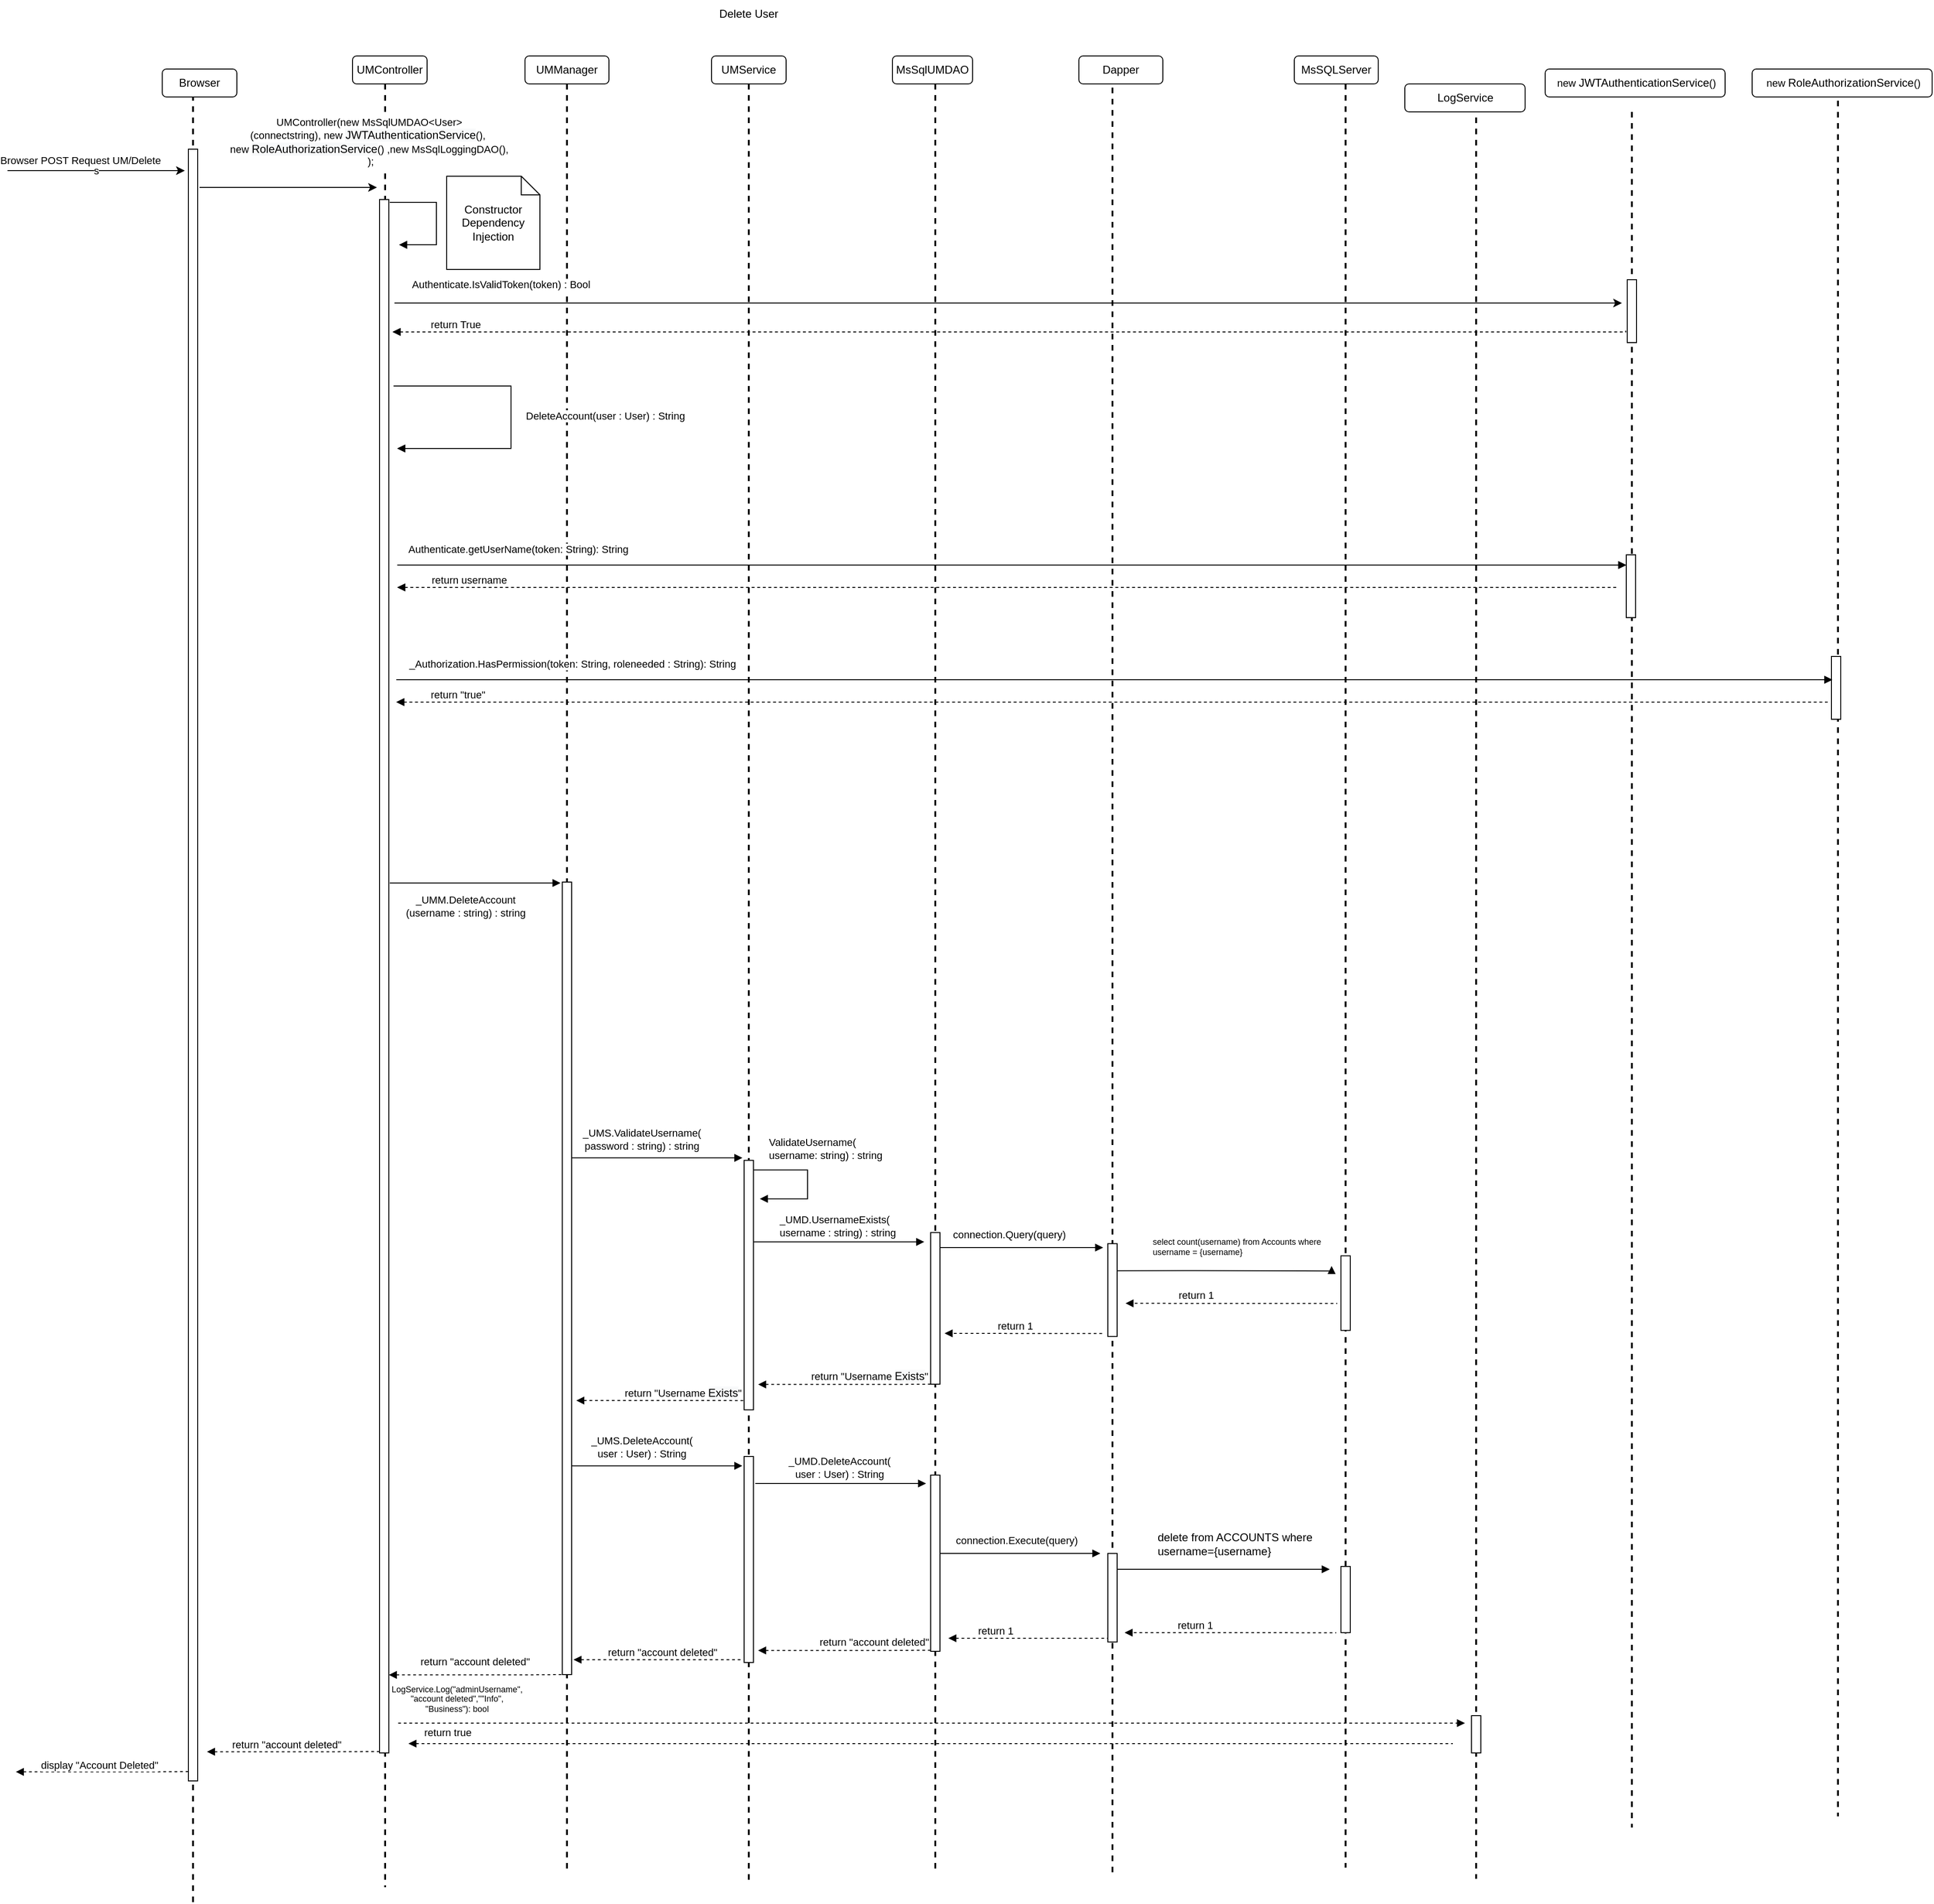 <mxfile version="16.6.3" type="google" pages="6"><diagram name="DeleteUser" id="7K7jH2rzedcNEi1U0bHs"><mxGraphModel dx="2920" dy="402" grid="0" gridSize="10" guides="1" tooltips="1" connect="1" arrows="1" fold="1" page="0" pageScale="1" pageWidth="850" pageHeight="1100" math="0" shadow="0"><root><mxCell id="g6ZBzv_7p0FBjGNhtfxa-0"/><mxCell id="g6ZBzv_7p0FBjGNhtfxa-1" parent="g6ZBzv_7p0FBjGNhtfxa-0"/><mxCell id="kNOLnVN5-5_RA5jgeVu9-24" value="" style="line;strokeWidth=2;direction=south;html=1;dashed=1;" vertex="1" parent="g6ZBzv_7p0FBjGNhtfxa-1"><mxGeometry x="2643" y="1655" width="10" height="1840" as="geometry"/></mxCell><mxCell id="iIwHBW6ZwZ1iHc5ChKpJ-142" value="UMController" style="rounded=1;whiteSpace=wrap;html=1;" parent="g6ZBzv_7p0FBjGNhtfxa-1" vertex="1"><mxGeometry x="1276" y="1595" width="80" height="30" as="geometry"/></mxCell><mxCell id="iIwHBW6ZwZ1iHc5ChKpJ-145" value="UMService" style="rounded=1;whiteSpace=wrap;html=1;" parent="g6ZBzv_7p0FBjGNhtfxa-1" vertex="1"><mxGeometry x="1661" y="1595" width="80" height="30" as="geometry"/></mxCell><mxCell id="iIwHBW6ZwZ1iHc5ChKpJ-146" value="MsSQLServer" style="rounded=1;whiteSpace=wrap;html=1;" parent="g6ZBzv_7p0FBjGNhtfxa-1" vertex="1"><mxGeometry x="2286" y="1595" width="90" height="30" as="geometry"/></mxCell><mxCell id="iIwHBW6ZwZ1iHc5ChKpJ-147" value="UMManager" style="rounded=1;whiteSpace=wrap;html=1;" parent="g6ZBzv_7p0FBjGNhtfxa-1" vertex="1"><mxGeometry x="1461" y="1595" width="90" height="30" as="geometry"/></mxCell><mxCell id="iIwHBW6ZwZ1iHc5ChKpJ-148" value="" style="line;strokeWidth=2;direction=south;html=1;dashed=1;" parent="g6ZBzv_7p0FBjGNhtfxa-1" vertex="1"><mxGeometry x="1306" y="1625" width="10" height="1934" as="geometry"/></mxCell><mxCell id="iIwHBW6ZwZ1iHc5ChKpJ-149" value="" style="line;strokeWidth=2;direction=south;html=1;dashed=1;" parent="g6ZBzv_7p0FBjGNhtfxa-1" vertex="1"><mxGeometry x="1501" y="1625" width="10" height="1917" as="geometry"/></mxCell><mxCell id="iIwHBW6ZwZ1iHc5ChKpJ-150" value="" style="line;strokeWidth=2;direction=south;html=1;dashed=1;" parent="g6ZBzv_7p0FBjGNhtfxa-1" vertex="1"><mxGeometry x="1696" y="1625" width="10" height="1926" as="geometry"/></mxCell><mxCell id="iIwHBW6ZwZ1iHc5ChKpJ-151" value="" style="line;strokeWidth=2;direction=south;html=1;dashed=1;" parent="g6ZBzv_7p0FBjGNhtfxa-1" vertex="1"><mxGeometry x="2336" y="1625" width="10" height="1913" as="geometry"/></mxCell><mxCell id="iIwHBW6ZwZ1iHc5ChKpJ-153" value="Delete User" style="text;html=1;strokeColor=none;fillColor=none;align=center;verticalAlign=middle;whiteSpace=wrap;rounded=0;" parent="g6ZBzv_7p0FBjGNhtfxa-1" vertex="1"><mxGeometry x="1651" y="1535" width="100" height="30" as="geometry"/></mxCell><mxCell id="iIwHBW6ZwZ1iHc5ChKpJ-154" value="MsSqlUMDAO" style="rounded=1;whiteSpace=wrap;html=1;" parent="g6ZBzv_7p0FBjGNhtfxa-1" vertex="1"><mxGeometry x="1855" y="1595" width="86" height="30" as="geometry"/></mxCell><mxCell id="iIwHBW6ZwZ1iHc5ChKpJ-155" value="" style="line;strokeWidth=2;direction=south;html=1;dashed=1;" parent="g6ZBzv_7p0FBjGNhtfxa-1" vertex="1"><mxGeometry x="1896" y="1625" width="10" height="1917" as="geometry"/></mxCell><mxCell id="iIwHBW6ZwZ1iHc5ChKpJ-156" value="" style="html=1;points=[];perimeter=orthogonalPerimeter;" parent="g6ZBzv_7p0FBjGNhtfxa-1" vertex="1"><mxGeometry x="1501" y="2481" width="10" height="850" as="geometry"/></mxCell><mxCell id="iIwHBW6ZwZ1iHc5ChKpJ-164" value="" style="endArrow=none;endFill=0;html=1;edgeStyle=orthogonalEdgeStyle;align=left;verticalAlign=top;rounded=0;startArrow=block;startFill=1;dashed=1;" parent="g6ZBzv_7p0FBjGNhtfxa-1" edge="1"><mxGeometry x="-1" relative="1" as="geometry"><mxPoint x="1120" y="3413.72" as="sourcePoint"/><mxPoint x="1305" y="3413.46" as="targetPoint"/><Array as="points"><mxPoint x="1260" y="3413.46"/><mxPoint x="1260" y="3413.46"/></Array></mxGeometry></mxCell><mxCell id="iIwHBW6ZwZ1iHc5ChKpJ-165" value="return &quot;account deleted&quot;" style="edgeLabel;resizable=0;html=1;align=left;verticalAlign=bottom;" parent="iIwHBW6ZwZ1iHc5ChKpJ-164" connectable="0" vertex="1"><mxGeometry x="-1" relative="1" as="geometry"><mxPoint x="25" y="1" as="offset"/></mxGeometry></mxCell><mxCell id="iIwHBW6ZwZ1iHc5ChKpJ-175" value="" style="endArrow=block;endFill=1;html=1;edgeStyle=orthogonalEdgeStyle;align=left;verticalAlign=top;rounded=0;exitX=1.133;exitY=0.18;exitDx=0;exitDy=0;exitPerimeter=0;entryX=-0.055;entryY=0.009;entryDx=0;entryDy=0;entryPerimeter=0;" parent="g6ZBzv_7p0FBjGNhtfxa-1" edge="1"><mxGeometry x="-1" relative="1" as="geometry"><mxPoint x="1511" y="2776.8" as="sourcePoint"/><mxPoint x="1694.12" y="2776.78" as="targetPoint"/><Array as="points"><mxPoint x="1694.67" y="2777.15"/></Array></mxGeometry></mxCell><mxCell id="iIwHBW6ZwZ1iHc5ChKpJ-176" value="&lt;div style=&quot;text-align: left&quot;&gt;_UMS.ValidateUsername(&lt;/div&gt;&lt;span style=&quot;text-align: left&quot;&gt;password : string&lt;/span&gt;&lt;span style=&quot;text-align: left&quot;&gt;) : string&lt;/span&gt;" style="edgeLabel;html=1;align=center;verticalAlign=middle;resizable=0;points=[];labelBackgroundColor=none;" parent="iIwHBW6ZwZ1iHc5ChKpJ-175" vertex="1" connectable="0"><mxGeometry x="-0.323" relative="1" as="geometry"><mxPoint x="13" y="-20" as="offset"/></mxGeometry></mxCell><mxCell id="iIwHBW6ZwZ1iHc5ChKpJ-177" value="" style="html=1;points=[];perimeter=orthogonalPerimeter;" parent="g6ZBzv_7p0FBjGNhtfxa-1" vertex="1"><mxGeometry x="1696" y="2779.44" width="10" height="267.6" as="geometry"/></mxCell><mxCell id="iIwHBW6ZwZ1iHc5ChKpJ-178" value="" style="endArrow=block;endFill=1;html=1;edgeStyle=orthogonalEdgeStyle;align=left;verticalAlign=top;rounded=0;exitX=1.2;exitY=0.02;exitDx=0;exitDy=0;exitPerimeter=0;" parent="g6ZBzv_7p0FBjGNhtfxa-1" edge="1"><mxGeometry x="-1" relative="1" as="geometry"><mxPoint x="1706" y="2789.71" as="sourcePoint"/><mxPoint x="1712.88" y="2820.73" as="targetPoint"/><Array as="points"><mxPoint x="1764" y="2789.71"/><mxPoint x="1764" y="2820.71"/></Array></mxGeometry></mxCell><mxCell id="iIwHBW6ZwZ1iHc5ChKpJ-179" value="&lt;div style=&quot;text-align: left&quot;&gt;&lt;div&gt;ValidateUsername(&lt;/div&gt;username: string) : string&lt;br&gt;&lt;/div&gt;" style="edgeLabel;html=1;align=center;verticalAlign=middle;resizable=0;points=[];labelBackgroundColor=none;" parent="iIwHBW6ZwZ1iHc5ChKpJ-178" vertex="1" connectable="0"><mxGeometry x="-0.114" relative="1" as="geometry"><mxPoint x="19" y="-27" as="offset"/></mxGeometry></mxCell><mxCell id="iIwHBW6ZwZ1iHc5ChKpJ-180" value="" style="endArrow=none;endFill=0;html=1;edgeStyle=orthogonalEdgeStyle;align=left;verticalAlign=top;rounded=0;startArrow=block;startFill=1;dashed=1;" parent="g6ZBzv_7p0FBjGNhtfxa-1" edge="1"><mxGeometry x="-1" relative="1" as="geometry"><mxPoint x="1516" y="3037.04" as="sourcePoint"/><mxPoint x="1696" y="3037.09" as="targetPoint"/><Array as="points"><mxPoint x="1651" y="3037.04"/><mxPoint x="1651" y="3037.04"/></Array></mxGeometry></mxCell><mxCell id="iIwHBW6ZwZ1iHc5ChKpJ-181" value="return &quot;Username &lt;span style=&quot;font-size: 12px ; background-color: rgb(248 , 249 , 250)&quot;&gt;Exists&lt;/span&gt;&quot;" style="edgeLabel;resizable=0;html=1;align=left;verticalAlign=bottom;" parent="iIwHBW6ZwZ1iHc5ChKpJ-180" connectable="0" vertex="1"><mxGeometry x="-1" relative="1" as="geometry"><mxPoint x="50" as="offset"/></mxGeometry></mxCell><mxCell id="iIwHBW6ZwZ1iHc5ChKpJ-182" value="" style="endArrow=block;endFill=1;html=1;edgeStyle=orthogonalEdgeStyle;align=left;verticalAlign=top;rounded=0;exitX=1.133;exitY=0.18;exitDx=0;exitDy=0;exitPerimeter=0;entryX=-0.055;entryY=0.009;entryDx=0;entryDy=0;entryPerimeter=0;" parent="g6ZBzv_7p0FBjGNhtfxa-1" edge="1"><mxGeometry x="-1" relative="1" as="geometry"><mxPoint x="1706" y="2866.9" as="sourcePoint"/><mxPoint x="1889.12" y="2866.92" as="targetPoint"/><Array as="points"><mxPoint x="1889.67" y="2867.29"/></Array></mxGeometry></mxCell><mxCell id="iIwHBW6ZwZ1iHc5ChKpJ-183" value="&lt;div style=&quot;text-align: left&quot;&gt;&lt;div&gt;_UMD.UsernameExists(&lt;/div&gt;username : string) : string&lt;br&gt;&lt;/div&gt;" style="edgeLabel;html=1;align=center;verticalAlign=middle;resizable=0;points=[];" parent="iIwHBW6ZwZ1iHc5ChKpJ-182" vertex="1" connectable="0"><mxGeometry x="-0.323" relative="1" as="geometry"><mxPoint x="28" y="-17" as="offset"/></mxGeometry></mxCell><mxCell id="iIwHBW6ZwZ1iHc5ChKpJ-184" value="" style="html=1;points=[];perimeter=orthogonalPerimeter;" parent="g6ZBzv_7p0FBjGNhtfxa-1" vertex="1"><mxGeometry x="1896" y="2856.88" width="10" height="162.66" as="geometry"/></mxCell><mxCell id="iIwHBW6ZwZ1iHc5ChKpJ-185" value="" style="html=1;points=[];perimeter=orthogonalPerimeter;" parent="g6ZBzv_7p0FBjGNhtfxa-1" vertex="1"><mxGeometry x="2336" y="2881.83" width="10" height="80" as="geometry"/></mxCell><mxCell id="iIwHBW6ZwZ1iHc5ChKpJ-186" value="&lt;br&gt;" style="endArrow=block;endFill=1;html=1;edgeStyle=orthogonalEdgeStyle;align=left;verticalAlign=top;rounded=0;exitX=1.133;exitY=0.18;exitDx=0;exitDy=0;exitPerimeter=0;" parent="g6ZBzv_7p0FBjGNhtfxa-1" edge="1"><mxGeometry x="1" y="37" relative="1" as="geometry"><mxPoint x="1906" y="2873.01" as="sourcePoint"/><mxPoint x="2081" y="2873" as="targetPoint"/><Array as="points"><mxPoint x="1989" y="2873.3"/><mxPoint x="2071" y="2873.3"/></Array><mxPoint y="3" as="offset"/></mxGeometry></mxCell><mxCell id="iIwHBW6ZwZ1iHc5ChKpJ-187" value="connection.Query(query)" style="edgeLabel;html=1;align=center;verticalAlign=middle;resizable=0;points=[];" parent="iIwHBW6ZwZ1iHc5ChKpJ-186" vertex="1" connectable="0"><mxGeometry x="-0.161" y="-5" relative="1" as="geometry"><mxPoint y="-19" as="offset"/></mxGeometry></mxCell><mxCell id="iIwHBW6ZwZ1iHc5ChKpJ-188" value="" style="endArrow=none;endFill=0;html=1;edgeStyle=orthogonalEdgeStyle;align=left;verticalAlign=top;rounded=0;startArrow=block;startFill=1;dashed=1;" parent="g6ZBzv_7p0FBjGNhtfxa-1" edge="1"><mxGeometry x="-1" relative="1" as="geometry"><mxPoint x="1711" y="3019.8" as="sourcePoint"/><mxPoint x="1896" y="3019.54" as="targetPoint"/><Array as="points"><mxPoint x="1851" y="3019.49"/><mxPoint x="1851" y="3019.49"/></Array></mxGeometry></mxCell><mxCell id="iIwHBW6ZwZ1iHc5ChKpJ-189" value="return &quot;Username &lt;span style=&quot;font-size: 12px ; background-color: rgb(248 , 249 , 250)&quot;&gt;Exists&lt;/span&gt;&quot;" style="edgeLabel;resizable=0;html=1;align=left;verticalAlign=bottom;" parent="iIwHBW6ZwZ1iHc5ChKpJ-188" connectable="0" vertex="1"><mxGeometry x="-1" relative="1" as="geometry"><mxPoint x="55" as="offset"/></mxGeometry></mxCell><mxCell id="iIwHBW6ZwZ1iHc5ChKpJ-190" value="" style="endArrow=block;endFill=1;html=1;edgeStyle=orthogonalEdgeStyle;align=left;verticalAlign=top;rounded=0;exitX=1.133;exitY=0.18;exitDx=0;exitDy=0;exitPerimeter=0;entryX=-0.055;entryY=0.009;entryDx=0;entryDy=0;entryPerimeter=0;" parent="g6ZBzv_7p0FBjGNhtfxa-1" edge="1"><mxGeometry x="-1" relative="1" as="geometry"><mxPoint x="1511" y="3107.1" as="sourcePoint"/><mxPoint x="1694.12" y="3107.08" as="targetPoint"/><Array as="points"><mxPoint x="1694.67" y="3107.45"/></Array></mxGeometry></mxCell><mxCell id="iIwHBW6ZwZ1iHc5ChKpJ-191" value="&lt;div style=&quot;text-align: left&quot;&gt;_UMS.DeleteAccount(&lt;/div&gt;&lt;span style=&quot;text-align: left&quot;&gt;user : User&lt;/span&gt;&lt;span style=&quot;text-align: left&quot;&gt;) : String&lt;br&gt;&lt;/span&gt;" style="edgeLabel;html=1;align=center;verticalAlign=middle;resizable=0;points=[];" parent="iIwHBW6ZwZ1iHc5ChKpJ-190" vertex="1" connectable="0"><mxGeometry x="-0.323" relative="1" as="geometry"><mxPoint x="13" y="-20" as="offset"/></mxGeometry></mxCell><mxCell id="iIwHBW6ZwZ1iHc5ChKpJ-192" value="" style="html=1;points=[];perimeter=orthogonalPerimeter;" parent="g6ZBzv_7p0FBjGNhtfxa-1" vertex="1"><mxGeometry x="1696" y="3097.04" width="10" height="220.96" as="geometry"/></mxCell><mxCell id="iIwHBW6ZwZ1iHc5ChKpJ-193" value="" style="endArrow=block;endFill=1;html=1;edgeStyle=orthogonalEdgeStyle;align=left;verticalAlign=top;rounded=0;exitX=1.133;exitY=0.18;exitDx=0;exitDy=0;exitPerimeter=0;entryX=-0.055;entryY=0.009;entryDx=0;entryDy=0;entryPerimeter=0;" parent="g6ZBzv_7p0FBjGNhtfxa-1" edge="1"><mxGeometry x="-1" relative="1" as="geometry"><mxPoint x="1708" y="3126" as="sourcePoint"/><mxPoint x="1891.12" y="3126.04" as="targetPoint"/><Array as="points"><mxPoint x="1891.67" y="3126.41"/></Array></mxGeometry></mxCell><mxCell id="iIwHBW6ZwZ1iHc5ChKpJ-194" value="&lt;div style=&quot;text-align: left&quot;&gt;&lt;/div&gt;&lt;div style=&quot;text-align: left&quot;&gt;_UMD.DeleteAccount(&lt;/div&gt;&lt;span style=&quot;text-align: left&quot;&gt;user : User&lt;/span&gt;&lt;span style=&quot;text-align: left&quot;&gt;) : String&lt;/span&gt;&lt;span style=&quot;text-align: left&quot;&gt;&lt;br&gt;&lt;/span&gt;" style="edgeLabel;html=1;align=center;verticalAlign=middle;resizable=0;points=[];" parent="iIwHBW6ZwZ1iHc5ChKpJ-193" vertex="1" connectable="0"><mxGeometry x="-0.323" relative="1" as="geometry"><mxPoint x="28" y="-17" as="offset"/></mxGeometry></mxCell><mxCell id="iIwHBW6ZwZ1iHc5ChKpJ-195" value="" style="html=1;points=[];perimeter=orthogonalPerimeter;" parent="g6ZBzv_7p0FBjGNhtfxa-1" vertex="1"><mxGeometry x="1896" y="3117" width="10" height="189" as="geometry"/></mxCell><mxCell id="iIwHBW6ZwZ1iHc5ChKpJ-196" value="" style="html=1;points=[];perimeter=orthogonalPerimeter;" parent="g6ZBzv_7p0FBjGNhtfxa-1" vertex="1"><mxGeometry x="2336" y="3215" width="10" height="71" as="geometry"/></mxCell><mxCell id="iIwHBW6ZwZ1iHc5ChKpJ-197" value="" style="endArrow=block;endFill=1;html=1;edgeStyle=orthogonalEdgeStyle;align=left;verticalAlign=top;rounded=0;" parent="g6ZBzv_7p0FBjGNhtfxa-1" edge="1"><mxGeometry x="-1" relative="1" as="geometry"><mxPoint x="1906" y="3201" as="sourcePoint"/><mxPoint x="2078" y="3201" as="targetPoint"/><Array as="points"><mxPoint x="1906" y="3200.97"/></Array></mxGeometry></mxCell><mxCell id="iIwHBW6ZwZ1iHc5ChKpJ-198" value="connection.Execute(query)" style="edgeLabel;html=1;align=center;verticalAlign=middle;resizable=0;points=[];" parent="iIwHBW6ZwZ1iHc5ChKpJ-197" vertex="1" connectable="0"><mxGeometry x="-0.116" y="4" relative="1" as="geometry"><mxPoint x="6" y="-10" as="offset"/></mxGeometry></mxCell><mxCell id="iIwHBW6ZwZ1iHc5ChKpJ-199" value="" style="endArrow=none;endFill=0;html=1;edgeStyle=orthogonalEdgeStyle;align=left;verticalAlign=top;rounded=0;startArrow=block;startFill=1;dashed=1;" parent="g6ZBzv_7p0FBjGNhtfxa-1" edge="1"><mxGeometry x="-1" relative="1" as="geometry"><mxPoint x="1711" y="3305.08" as="sourcePoint"/><mxPoint x="1896" y="3304.82" as="targetPoint"/><Array as="points"><mxPoint x="1851" y="3304.77"/><mxPoint x="1851" y="3304.77"/></Array></mxGeometry></mxCell><mxCell id="iIwHBW6ZwZ1iHc5ChKpJ-200" value="return &quot;account deleted&quot;" style="edgeLabel;resizable=0;html=1;align=left;verticalAlign=bottom;" parent="iIwHBW6ZwZ1iHc5ChKpJ-199" connectable="0" vertex="1"><mxGeometry x="-1" relative="1" as="geometry"><mxPoint x="64" y="-1" as="offset"/></mxGeometry></mxCell><mxCell id="iIwHBW6ZwZ1iHc5ChKpJ-201" value="" style="endArrow=none;endFill=0;html=1;edgeStyle=orthogonalEdgeStyle;align=left;verticalAlign=top;rounded=0;startArrow=block;startFill=1;dashed=1;" parent="g6ZBzv_7p0FBjGNhtfxa-1" edge="1"><mxGeometry x="-1" relative="1" as="geometry"><mxPoint x="1513" y="3315" as="sourcePoint"/><mxPoint x="1693" y="3315.05" as="targetPoint"/><Array as="points"><mxPoint x="1648" y="3315"/><mxPoint x="1648" y="3315"/></Array></mxGeometry></mxCell><mxCell id="iIwHBW6ZwZ1iHc5ChKpJ-202" value="return &quot;account deleted&quot;" style="edgeLabel;resizable=0;html=1;align=left;verticalAlign=bottom;" parent="iIwHBW6ZwZ1iHc5ChKpJ-201" connectable="0" vertex="1"><mxGeometry x="-1" relative="1" as="geometry"><mxPoint x="35" as="offset"/></mxGeometry></mxCell><mxCell id="iIwHBW6ZwZ1iHc5ChKpJ-203" value="" style="endArrow=none;endFill=0;html=1;edgeStyle=orthogonalEdgeStyle;align=left;verticalAlign=top;rounded=0;startArrow=block;startFill=1;dashed=1;" parent="g6ZBzv_7p0FBjGNhtfxa-1" edge="1"><mxGeometry x="-1" relative="1" as="geometry"><mxPoint x="1315" y="3331.26" as="sourcePoint"/><mxPoint x="1500" y="3331" as="targetPoint"/><Array as="points"><mxPoint x="1455" y="3330.95"/><mxPoint x="1455" y="3330.95"/></Array></mxGeometry></mxCell><mxCell id="iIwHBW6ZwZ1iHc5ChKpJ-204" value="return &quot;account deleted&quot;" style="edgeLabel;resizable=0;html=1;align=left;verticalAlign=bottom;" parent="iIwHBW6ZwZ1iHc5ChKpJ-203" connectable="0" vertex="1"><mxGeometry x="-1" relative="1" as="geometry"><mxPoint x="32" y="-6" as="offset"/></mxGeometry></mxCell><mxCell id="iIwHBW6ZwZ1iHc5ChKpJ-205" value="&lt;div style=&quot;text-align: left ; font-size: 9px&quot;&gt;&lt;div style=&quot;font-size: 12px&quot;&gt;delete from ACCOUNTS where&lt;/div&gt;&lt;div style=&quot;font-size: 12px&quot;&gt;username={username}&lt;/div&gt;&lt;/div&gt;" style="text;html=1;align=center;verticalAlign=middle;resizable=0;points=[];autosize=1;strokeColor=none;fillColor=none;fontSize=9;" parent="g6ZBzv_7p0FBjGNhtfxa-1" vertex="1"><mxGeometry x="2133" y="3178" width="177" height="26" as="geometry"/></mxCell><mxCell id="iIwHBW6ZwZ1iHc5ChKpJ-206" value="&lt;br&gt;&lt;div style=&quot;text-align: left&quot;&gt;select count(username) from Accounts where &lt;br&gt;&lt;/div&gt;&lt;div style=&quot;text-align: left&quot;&gt;username = {username}&lt;/div&gt;" style="text;html=1;align=center;verticalAlign=middle;resizable=0;points=[];autosize=1;strokeColor=none;fillColor=none;fontSize=9;" parent="g6ZBzv_7p0FBjGNhtfxa-1" vertex="1"><mxGeometry x="2124" y="2847" width="200" height="40" as="geometry"/></mxCell><mxCell id="iIwHBW6ZwZ1iHc5ChKpJ-207" value="" style="line;strokeWidth=2;direction=south;html=1;dashed=1;" parent="g6ZBzv_7p0FBjGNhtfxa-1" vertex="1"><mxGeometry x="2476" y="1625" width="10" height="1925" as="geometry"/></mxCell><mxCell id="iIwHBW6ZwZ1iHc5ChKpJ-209" value="" style="html=1;points=[];perimeter=orthogonalPerimeter;" parent="g6ZBzv_7p0FBjGNhtfxa-1" vertex="1"><mxGeometry x="2476" y="3375" width="10" height="40" as="geometry"/></mxCell><mxCell id="iIwHBW6ZwZ1iHc5ChKpJ-210" value="" style="endArrow=none;endFill=0;html=1;edgeStyle=orthogonalEdgeStyle;align=left;verticalAlign=top;rounded=0;startArrow=block;startFill=1;dashed=1;entryX=-0.4;entryY=0.638;entryDx=0;entryDy=0;entryPerimeter=0;" parent="g6ZBzv_7p0FBjGNhtfxa-1" target="iIwHBW6ZwZ1iHc5ChKpJ-185" edge="1"><mxGeometry x="-1" relative="1" as="geometry"><mxPoint x="2105" y="2932.79" as="sourcePoint"/><mxPoint x="2091" y="2931.83" as="targetPoint"/><Array as="points"><mxPoint x="2111" y="2932.79"/></Array></mxGeometry></mxCell><mxCell id="iIwHBW6ZwZ1iHc5ChKpJ-211" value="return 1" style="edgeLabel;resizable=0;html=1;align=left;verticalAlign=bottom;" parent="iIwHBW6ZwZ1iHc5ChKpJ-210" connectable="0" vertex="1"><mxGeometry x="-1" relative="1" as="geometry"><mxPoint x="55" as="offset"/></mxGeometry></mxCell><mxCell id="iIwHBW6ZwZ1iHc5ChKpJ-213" value="" style="line;strokeWidth=2;direction=south;html=1;dashed=1;" parent="g6ZBzv_7p0FBjGNhtfxa-1" vertex="1"><mxGeometry x="1100" y="1625" width="10" height="1950" as="geometry"/></mxCell><mxCell id="iIwHBW6ZwZ1iHc5ChKpJ-214" value="" style="html=1;points=[];perimeter=orthogonalPerimeter;" parent="g6ZBzv_7p0FBjGNhtfxa-1" vertex="1"><mxGeometry x="1100" y="1695" width="10" height="1750" as="geometry"/></mxCell><mxCell id="iIwHBW6ZwZ1iHc5ChKpJ-249" value="" style="html=1;points=[];perimeter=orthogonalPerimeter;" parent="g6ZBzv_7p0FBjGNhtfxa-1" vertex="1"><mxGeometry x="1305" y="1749" width="10" height="1666" as="geometry"/></mxCell><mxCell id="iIwHBW6ZwZ1iHc5ChKpJ-259" value="" style="line;strokeWidth=2;direction=south;html=1;dashed=1;" parent="g6ZBzv_7p0FBjGNhtfxa-1" vertex="1"><mxGeometry x="2086" y="1629" width="10" height="1918" as="geometry"/></mxCell><mxCell id="iIwHBW6ZwZ1iHc5ChKpJ-260" value="" style="html=1;points=[];perimeter=orthogonalPerimeter;" parent="g6ZBzv_7p0FBjGNhtfxa-1" vertex="1"><mxGeometry x="2086" y="2868.79" width="10" height="99.54" as="geometry"/></mxCell><mxCell id="iIwHBW6ZwZ1iHc5ChKpJ-261" value="" style="html=1;points=[];perimeter=orthogonalPerimeter;" parent="g6ZBzv_7p0FBjGNhtfxa-1" vertex="1"><mxGeometry x="2086" y="3201.04" width="10" height="94.96" as="geometry"/></mxCell><mxCell id="iIwHBW6ZwZ1iHc5ChKpJ-262" value="Dapper" style="rounded=1;whiteSpace=wrap;html=1;" parent="g6ZBzv_7p0FBjGNhtfxa-1" vertex="1"><mxGeometry x="2055" y="1595" width="90" height="30" as="geometry"/></mxCell><mxCell id="iIwHBW6ZwZ1iHc5ChKpJ-266" value="" style="endArrow=block;endFill=1;html=1;edgeStyle=orthogonalEdgeStyle;align=left;verticalAlign=top;rounded=0;exitX=1.133;exitY=0.18;exitDx=0;exitDy=0;exitPerimeter=0;entryX=-0.055;entryY=0.009;entryDx=0;entryDy=0;entryPerimeter=0;" parent="g6ZBzv_7p0FBjGNhtfxa-1" edge="1"><mxGeometry x="-1" relative="1" as="geometry"><mxPoint x="1316.0" y="2482" as="sourcePoint"/><mxPoint x="1499.12" y="2482" as="targetPoint"/><Array as="points"><mxPoint x="1499.67" y="2482.37"/></Array></mxGeometry></mxCell><mxCell id="iIwHBW6ZwZ1iHc5ChKpJ-267" value="_UMM.DeleteAccount&lt;br&gt;(username : string) : string" style="edgeLabel;html=1;align=center;verticalAlign=middle;resizable=0;points=[];" parent="iIwHBW6ZwZ1iHc5ChKpJ-266" vertex="1" connectable="0"><mxGeometry x="-0.158" y="2" relative="1" as="geometry"><mxPoint x="4" y="27" as="offset"/></mxGeometry></mxCell><mxCell id="iIwHBW6ZwZ1iHc5ChKpJ-268" value="&lt;br&gt;" style="endArrow=block;endFill=1;html=1;edgeStyle=orthogonalEdgeStyle;align=left;verticalAlign=top;rounded=0;exitX=1.133;exitY=0.18;exitDx=0;exitDy=0;exitPerimeter=0;" parent="g6ZBzv_7p0FBjGNhtfxa-1" edge="1"><mxGeometry x="1" y="37" relative="1" as="geometry"><mxPoint x="2096" y="2897.83" as="sourcePoint"/><mxPoint x="2326" y="2892.79" as="targetPoint"/><Array as="points"><mxPoint x="2179" y="2898.12"/><mxPoint x="2261" y="2898.12"/></Array><mxPoint y="3" as="offset"/></mxGeometry></mxCell><mxCell id="iIwHBW6ZwZ1iHc5ChKpJ-269" value="" style="endArrow=none;endFill=0;html=1;edgeStyle=orthogonalEdgeStyle;align=left;verticalAlign=top;rounded=0;startArrow=block;startFill=1;dashed=1;" parent="g6ZBzv_7p0FBjGNhtfxa-1" edge="1"><mxGeometry x="-1" relative="1" as="geometry"><mxPoint x="1911" y="2965" as="sourcePoint"/><mxPoint x="2080" y="2965.17" as="targetPoint"/><Array as="points"><mxPoint x="1917" y="2965"/></Array></mxGeometry></mxCell><mxCell id="iIwHBW6ZwZ1iHc5ChKpJ-270" value="return 1" style="edgeLabel;resizable=0;html=1;align=left;verticalAlign=bottom;" parent="iIwHBW6ZwZ1iHc5ChKpJ-269" connectable="0" vertex="1"><mxGeometry x="-1" relative="1" as="geometry"><mxPoint x="55" as="offset"/></mxGeometry></mxCell><mxCell id="iIwHBW6ZwZ1iHc5ChKpJ-273" value="" style="endArrow=block;endFill=1;html=1;edgeStyle=orthogonalEdgeStyle;align=left;verticalAlign=top;rounded=0;exitX=1.133;exitY=0.18;exitDx=0;exitDy=0;exitPerimeter=0;" parent="g6ZBzv_7p0FBjGNhtfxa-1" edge="1"><mxGeometry x="-1" relative="1" as="geometry"><mxPoint x="2096" y="3205" as="sourcePoint"/><mxPoint x="2324" y="3218" as="targetPoint"/><Array as="points"><mxPoint x="2096" y="3217.93"/></Array></mxGeometry></mxCell><mxCell id="iIwHBW6ZwZ1iHc5ChKpJ-274" value="" style="endArrow=none;endFill=0;html=1;edgeStyle=orthogonalEdgeStyle;align=left;verticalAlign=top;rounded=0;startArrow=block;startFill=1;dashed=1;entryX=-0.4;entryY=0.638;entryDx=0;entryDy=0;entryPerimeter=0;" parent="g6ZBzv_7p0FBjGNhtfxa-1" edge="1"><mxGeometry x="-1" relative="1" as="geometry"><mxPoint x="2104" y="3286" as="sourcePoint"/><mxPoint x="2331.0" y="3286.08" as="targetPoint"/><Array as="points"><mxPoint x="2110" y="3286"/></Array></mxGeometry></mxCell><mxCell id="iIwHBW6ZwZ1iHc5ChKpJ-275" value="return 1" style="edgeLabel;resizable=0;html=1;align=left;verticalAlign=bottom;" parent="iIwHBW6ZwZ1iHc5ChKpJ-274" connectable="0" vertex="1"><mxGeometry x="-1" relative="1" as="geometry"><mxPoint x="55" as="offset"/></mxGeometry></mxCell><mxCell id="iIwHBW6ZwZ1iHc5ChKpJ-276" value="" style="endArrow=none;endFill=0;html=1;edgeStyle=orthogonalEdgeStyle;align=left;verticalAlign=top;rounded=0;startArrow=block;startFill=1;dashed=1;" parent="g6ZBzv_7p0FBjGNhtfxa-1" edge="1"><mxGeometry x="-1" relative="1" as="geometry"><mxPoint x="1915" y="3292" as="sourcePoint"/><mxPoint x="2086" y="3292" as="targetPoint"/><Array as="points"><mxPoint x="2041" y="3291.95"/><mxPoint x="2041" y="3291.95"/></Array></mxGeometry></mxCell><mxCell id="iIwHBW6ZwZ1iHc5ChKpJ-277" value="return 1" style="edgeLabel;resizable=0;html=1;align=left;verticalAlign=bottom;" parent="iIwHBW6ZwZ1iHc5ChKpJ-276" connectable="0" vertex="1"><mxGeometry x="-1" relative="1" as="geometry"><mxPoint x="30" as="offset"/></mxGeometry></mxCell><mxCell id="iIwHBW6ZwZ1iHc5ChKpJ-278" value="" style="endArrow=block;endFill=1;html=1;edgeStyle=orthogonalEdgeStyle;align=left;verticalAlign=top;rounded=0;startArrow=none;startFill=0;dashed=1;" parent="g6ZBzv_7p0FBjGNhtfxa-1" edge="1"><mxGeometry x="-1" relative="1" as="geometry"><mxPoint x="1325" y="3383" as="sourcePoint"/><mxPoint x="2469" y="3383" as="targetPoint"/><Array as="points"><mxPoint x="1971" y="3382.96"/></Array></mxGeometry></mxCell><mxCell id="iIwHBW6ZwZ1iHc5ChKpJ-279" value="&lt;div style=&quot;font-size: 9px ; text-align: center&quot;&gt;LogService.Log(&quot;adminUsername&quot;,&lt;/div&gt;&lt;div style=&quot;font-size: 9px ; text-align: center&quot;&gt;&quot;account deleted&quot;,&quot;&quot;Info&quot;,&lt;/div&gt;&lt;div style=&quot;font-size: 9px ; text-align: center&quot;&gt;&quot;Business&quot;): bool&lt;br&gt;&lt;/div&gt;" style="edgeLabel;resizable=0;html=1;align=left;verticalAlign=bottom;" parent="iIwHBW6ZwZ1iHc5ChKpJ-278" connectable="0" vertex="1"><mxGeometry x="-1" relative="1" as="geometry"><mxPoint x="-9" y="-8" as="offset"/></mxGeometry></mxCell><mxCell id="iIwHBW6ZwZ1iHc5ChKpJ-280" value="" style="endArrow=none;endFill=0;html=1;edgeStyle=orthogonalEdgeStyle;align=left;verticalAlign=top;rounded=0;startArrow=block;startFill=1;dashed=1;" parent="g6ZBzv_7p0FBjGNhtfxa-1" edge="1"><mxGeometry x="-1" relative="1" as="geometry"><mxPoint x="915" y="3435.26" as="sourcePoint"/><mxPoint x="1100" y="3435" as="targetPoint"/><Array as="points"><mxPoint x="1055" y="3435"/><mxPoint x="1055" y="3435"/></Array></mxGeometry></mxCell><mxCell id="iIwHBW6ZwZ1iHc5ChKpJ-281" value="display &quot;Account Deleted&quot;" style="edgeLabel;resizable=0;html=1;align=left;verticalAlign=bottom;" parent="iIwHBW6ZwZ1iHc5ChKpJ-280" connectable="0" vertex="1"><mxGeometry x="-1" relative="1" as="geometry"><mxPoint x="25" y="1" as="offset"/></mxGeometry></mxCell><mxCell id="D4c7HHb-HcfccWBJe9F1-1" value="LogService" style="rounded=1;whiteSpace=wrap;html=1;" parent="g6ZBzv_7p0FBjGNhtfxa-1" vertex="1"><mxGeometry x="2404.5" y="1625" width="129" height="30" as="geometry"/></mxCell><mxCell id="4cwh_-ubNEavRcbe8azz-0" value="" style="endArrow=none;endFill=0;html=1;edgeStyle=orthogonalEdgeStyle;align=left;verticalAlign=top;rounded=0;startArrow=block;startFill=1;dashed=1;" parent="g6ZBzv_7p0FBjGNhtfxa-1" edge="1"><mxGeometry x="-1" relative="1" as="geometry"><mxPoint x="1336" y="3405" as="sourcePoint"/><mxPoint x="2456" y="3405" as="targetPoint"/><Array as="points"><mxPoint x="1366" y="3405"/></Array></mxGeometry></mxCell><mxCell id="4cwh_-ubNEavRcbe8azz-1" value="return true" style="edgeLabel;resizable=0;html=1;align=left;verticalAlign=bottom;" parent="4cwh_-ubNEavRcbe8azz-0" connectable="0" vertex="1"><mxGeometry x="-1" relative="1" as="geometry"><mxPoint x="15" y="-4" as="offset"/></mxGeometry></mxCell><mxCell id="kNOLnVN5-5_RA5jgeVu9-0" value="Browser" style="rounded=1;whiteSpace=wrap;html=1;" vertex="1" parent="g6ZBzv_7p0FBjGNhtfxa-1"><mxGeometry x="1072" y="1609" width="80" height="30" as="geometry"/></mxCell><mxCell id="kNOLnVN5-5_RA5jgeVu9-1" value="" style="html=1;points=[];perimeter=orthogonalPerimeter;" vertex="1" parent="g6ZBzv_7p0FBjGNhtfxa-1"><mxGeometry x="2643" y="1835" width="10" height="67.34" as="geometry"/></mxCell><mxCell id="kNOLnVN5-5_RA5jgeVu9-2" value="&lt;span style=&quot;font-size: 11px ; background-color: rgb(255 , 255 , 255)&quot;&gt;&amp;nbsp;new&amp;nbsp;&lt;/span&gt;&lt;span&gt;JWTAuthenticationService&lt;/span&gt;&lt;span style=&quot;font-size: 11px ; background-color: rgb(255 , 255 , 255)&quot;&gt;()&lt;/span&gt;" style="rounded=1;whiteSpace=wrap;html=1;" vertex="1" parent="g6ZBzv_7p0FBjGNhtfxa-1"><mxGeometry x="2555" y="1609" width="193" height="30" as="geometry"/></mxCell><mxCell id="kNOLnVN5-5_RA5jgeVu9-3" value="s" style="endArrow=classic;html=1;rounded=0;" edge="1" parent="g6ZBzv_7p0FBjGNhtfxa-1"><mxGeometry width="50" height="50" relative="1" as="geometry"><mxPoint x="906" y="1718" as="sourcePoint"/><mxPoint x="1096" y="1718" as="targetPoint"/></mxGeometry></mxCell><mxCell id="kNOLnVN5-5_RA5jgeVu9-4" value="&lt;div style=&quot;text-align: left&quot;&gt;Browser POST Request UM/Delete&lt;/div&gt;" style="edgeLabel;html=1;align=center;verticalAlign=middle;resizable=0;points=[];" vertex="1" connectable="0" parent="kNOLnVN5-5_RA5jgeVu9-3"><mxGeometry x="0.567" y="-1" relative="1" as="geometry"><mxPoint x="-71" y="-12" as="offset"/></mxGeometry></mxCell><mxCell id="kNOLnVN5-5_RA5jgeVu9-5" value="" style="endArrow=classic;html=1;rounded=0;" edge="1" parent="g6ZBzv_7p0FBjGNhtfxa-1"><mxGeometry width="50" height="50" relative="1" as="geometry"><mxPoint x="1112.0" y="1736.0" as="sourcePoint"/><mxPoint x="1302.0" y="1736.0" as="targetPoint"/></mxGeometry></mxCell><mxCell id="kNOLnVN5-5_RA5jgeVu9-6" value="&lt;div style=&quot;text-align: left&quot;&gt;&lt;div style=&quot;text-align: center&quot;&gt;&lt;div&gt;&amp;nbsp;&lt;span style=&quot;text-align: left&quot;&gt;UMController&lt;/span&gt;(new MsSqlUMDAO&amp;lt;User&amp;gt;&lt;br&gt;&lt;/div&gt;&lt;div&gt;(connectstring), new&amp;nbsp;&lt;span style=&quot;font-size: 12px ; background-color: rgb(248 , 249 , 250)&quot;&gt;JWTAuthenticationService&lt;/span&gt;(),&lt;span style=&quot;text-align: left&quot;&gt;&lt;br&gt;&lt;/span&gt;&lt;/div&gt;&lt;div&gt;&amp;nbsp;new&amp;nbsp;&lt;span style=&quot;font-size: 12px ; background-color: rgb(248 , 249 , 250)&quot;&gt;RoleAuthorizationService&lt;/span&gt;()&lt;span style=&quot;text-align: left&quot;&gt;&amp;nbsp;,new MsSqlLoggingDAO(),&lt;/span&gt;&lt;/div&gt;&lt;div&gt;&lt;span style=&quot;text-align: left&quot;&gt;&amp;nbsp;&lt;/span&gt;&amp;nbsp;);&lt;/div&gt;&lt;/div&gt;&lt;/div&gt;" style="edgeLabel;html=1;align=center;verticalAlign=middle;resizable=0;points=[];" vertex="1" connectable="0" parent="kNOLnVN5-5_RA5jgeVu9-5"><mxGeometry x="0.567" y="-1" relative="1" as="geometry"><mxPoint x="31" y="-50" as="offset"/></mxGeometry></mxCell><mxCell id="kNOLnVN5-5_RA5jgeVu9-7" value="" style="endArrow=block;endFill=1;html=1;edgeStyle=orthogonalEdgeStyle;align=left;verticalAlign=top;rounded=0;" edge="1" parent="g6ZBzv_7p0FBjGNhtfxa-1"><mxGeometry x="-1" relative="1" as="geometry"><mxPoint x="1316" y="1752.03" as="sourcePoint"/><mxPoint x="1326" y="1797.53" as="targetPoint"/><Array as="points"><mxPoint x="1366" y="1752.03"/><mxPoint x="1366" y="1797.03"/></Array></mxGeometry></mxCell><mxCell id="kNOLnVN5-5_RA5jgeVu9-8" value="Constructor Dependency Injection" style="shape=note;size=20;whiteSpace=wrap;html=1;" vertex="1" parent="g6ZBzv_7p0FBjGNhtfxa-1"><mxGeometry x="1377" y="1724" width="100" height="100" as="geometry"/></mxCell><mxCell id="kNOLnVN5-5_RA5jgeVu9-9" value="DeleteAccount(user : User) : String" style="endArrow=block;endFill=1;html=1;edgeStyle=orthogonalEdgeStyle;align=left;verticalAlign=top;rounded=0;" edge="1" parent="g6ZBzv_7p0FBjGNhtfxa-1"><mxGeometry x="-0.082" y="14" relative="1" as="geometry"><mxPoint x="1320" y="1949" as="sourcePoint"/><mxPoint x="1324" y="2016.0" as="targetPoint"/><Array as="points"><mxPoint x="1446" y="1949"/><mxPoint x="1446" y="2016"/></Array><mxPoint as="offset"/></mxGeometry></mxCell><mxCell id="kNOLnVN5-5_RA5jgeVu9-10" value="" style="endArrow=classic;html=1;rounded=0;edgeStyle=orthogonalEdgeStyle;" edge="1" parent="g6ZBzv_7p0FBjGNhtfxa-1"><mxGeometry relative="1" as="geometry"><mxPoint x="1321" y="1860" as="sourcePoint"/><mxPoint x="2637.154" y="1860" as="targetPoint"/></mxGeometry></mxCell><mxCell id="kNOLnVN5-5_RA5jgeVu9-11" value="Authenticate.IsValidToken(token) : Bool" style="edgeLabel;resizable=0;html=1;align=center;verticalAlign=middle;" connectable="0" vertex="1" parent="kNOLnVN5-5_RA5jgeVu9-10"><mxGeometry relative="1" as="geometry"><mxPoint x="-544" y="-20" as="offset"/></mxGeometry></mxCell><mxCell id="kNOLnVN5-5_RA5jgeVu9-12" value="" style="endArrow=none;endFill=0;html=1;edgeStyle=orthogonalEdgeStyle;align=left;verticalAlign=top;rounded=0;startArrow=block;startFill=1;dashed=1;entryX=0.462;entryY=-29.044;entryDx=0;entryDy=0;entryPerimeter=0;" edge="1" parent="g6ZBzv_7p0FBjGNhtfxa-1"><mxGeometry x="-1" relative="1" as="geometry"><mxPoint x="1319" y="1891.0" as="sourcePoint"/><mxPoint x="2641.44" y="1889.806" as="targetPoint"/><Array as="points"><mxPoint x="2641" y="1891"/></Array></mxGeometry></mxCell><mxCell id="kNOLnVN5-5_RA5jgeVu9-13" value="return True" style="edgeLabel;resizable=0;html=1;align=left;verticalAlign=bottom;" connectable="0" vertex="1" parent="kNOLnVN5-5_RA5jgeVu9-12"><mxGeometry x="-1" relative="1" as="geometry"><mxPoint x="39" as="offset"/></mxGeometry></mxCell><mxCell id="kNOLnVN5-5_RA5jgeVu9-14" value="Authenticate.getUserName(token: String): String" style="endArrow=block;endFill=1;html=1;edgeStyle=orthogonalEdgeStyle;align=left;verticalAlign=top;rounded=0;" edge="1" parent="g6ZBzv_7p0FBjGNhtfxa-1"><mxGeometry x="-0.985" y="30" relative="1" as="geometry"><mxPoint x="1324" y="2141" as="sourcePoint"/><mxPoint x="2642" y="2141" as="targetPoint"/><mxPoint as="offset"/><Array as="points"><mxPoint x="2642" y="2141"/></Array></mxGeometry></mxCell><mxCell id="kNOLnVN5-5_RA5jgeVu9-15" value="" style="endArrow=none;endFill=0;html=1;edgeStyle=orthogonalEdgeStyle;align=left;verticalAlign=top;rounded=0;startArrow=block;startFill=1;dashed=1;" edge="1" parent="g6ZBzv_7p0FBjGNhtfxa-1"><mxGeometry x="-1" relative="1" as="geometry"><mxPoint x="1324" y="2165" as="sourcePoint"/><mxPoint x="2634" y="2165" as="targetPoint"/><Array as="points"><mxPoint x="1463" y="2164.91"/><mxPoint x="1463" y="2164.91"/></Array></mxGeometry></mxCell><mxCell id="kNOLnVN5-5_RA5jgeVu9-16" value="return username" style="edgeLabel;resizable=0;html=1;align=left;verticalAlign=bottom;" connectable="0" vertex="1" parent="kNOLnVN5-5_RA5jgeVu9-15"><mxGeometry x="-1" relative="1" as="geometry"><mxPoint x="35" as="offset"/></mxGeometry></mxCell><mxCell id="kNOLnVN5-5_RA5jgeVu9-17" value="" style="html=1;points=[];perimeter=orthogonalPerimeter;" vertex="1" parent="g6ZBzv_7p0FBjGNhtfxa-1"><mxGeometry x="2642" y="2130" width="10" height="67.34" as="geometry"/></mxCell><mxCell id="kNOLnVN5-5_RA5jgeVu9-18" value="" style="line;strokeWidth=2;direction=south;html=1;dashed=1;" vertex="1" parent="g6ZBzv_7p0FBjGNhtfxa-1"><mxGeometry x="2864" y="1643" width="10" height="1840" as="geometry"/></mxCell><mxCell id="kNOLnVN5-5_RA5jgeVu9-19" value="&lt;span style=&quot;font-size: 11px ; background-color: rgb(255 , 255 , 255)&quot;&gt;&amp;nbsp;new&amp;nbsp;&lt;/span&gt;&lt;span&gt;RoleAuthorizationService&lt;/span&gt;&lt;span style=&quot;font-size: 11px ; background-color: rgb(255 , 255 , 255)&quot;&gt;()&lt;/span&gt;" style="rounded=1;whiteSpace=wrap;html=1;" vertex="1" parent="g6ZBzv_7p0FBjGNhtfxa-1"><mxGeometry x="2777" y="1609" width="193" height="30" as="geometry"/></mxCell><mxCell id="kNOLnVN5-5_RA5jgeVu9-20" value="" style="html=1;points=[];perimeter=orthogonalPerimeter;" vertex="1" parent="g6ZBzv_7p0FBjGNhtfxa-1"><mxGeometry x="2862" y="2239" width="10" height="67.34" as="geometry"/></mxCell><mxCell id="kNOLnVN5-5_RA5jgeVu9-21" value="_Authorization.HasPermission(token: String, roleneeded : String): String" style="endArrow=block;endFill=1;html=1;edgeStyle=orthogonalEdgeStyle;align=left;verticalAlign=top;rounded=0;" edge="1" parent="g6ZBzv_7p0FBjGNhtfxa-1"><mxGeometry x="-0.985" y="30" relative="1" as="geometry"><mxPoint x="1323" y="2264" as="sourcePoint"/><mxPoint x="2863" y="2264" as="targetPoint"/><mxPoint as="offset"/><Array as="points"><mxPoint x="2641" y="2264"/></Array></mxGeometry></mxCell><mxCell id="kNOLnVN5-5_RA5jgeVu9-22" value="" style="endArrow=none;endFill=0;html=1;edgeStyle=orthogonalEdgeStyle;align=left;verticalAlign=top;rounded=0;startArrow=block;startFill=1;dashed=1;" edge="1" parent="g6ZBzv_7p0FBjGNhtfxa-1"><mxGeometry x="-1" relative="1" as="geometry"><mxPoint x="1323" y="2288" as="sourcePoint"/><mxPoint x="2858" y="2288" as="targetPoint"/><Array as="points"><mxPoint x="1462" y="2287.91"/><mxPoint x="1462" y="2287.91"/></Array></mxGeometry></mxCell><mxCell id="kNOLnVN5-5_RA5jgeVu9-23" value="return &quot;true&quot;" style="edgeLabel;resizable=0;html=1;align=left;verticalAlign=bottom;" connectable="0" vertex="1" parent="kNOLnVN5-5_RA5jgeVu9-22"><mxGeometry x="-1" relative="1" as="geometry"><mxPoint x="35" as="offset"/></mxGeometry></mxCell><mxCell id="n_T5c423nXAyl_uMXtmB-0" value="" style="html=1;points=[];perimeter=orthogonalPerimeter;" vertex="1" parent="g6ZBzv_7p0FBjGNhtfxa-1"><mxGeometry x="2643" y="1835" width="10" height="67.34" as="geometry"/></mxCell><mxCell id="n_T5c423nXAyl_uMXtmB-1" value="s" style="endArrow=classic;html=1;rounded=0;" edge="1" parent="g6ZBzv_7p0FBjGNhtfxa-1"><mxGeometry width="50" height="50" relative="1" as="geometry"><mxPoint x="906" y="1718" as="sourcePoint"/><mxPoint x="1096" y="1718" as="targetPoint"/></mxGeometry></mxCell><mxCell id="n_T5c423nXAyl_uMXtmB-2" value="&lt;div style=&quot;text-align: left&quot;&gt;Browser POST Request UM/Delete&lt;/div&gt;" style="edgeLabel;html=1;align=center;verticalAlign=middle;resizable=0;points=[];" vertex="1" connectable="0" parent="n_T5c423nXAyl_uMXtmB-1"><mxGeometry x="0.567" y="-1" relative="1" as="geometry"><mxPoint x="-71" y="-12" as="offset"/></mxGeometry></mxCell><mxCell id="n_T5c423nXAyl_uMXtmB-3" value="" style="endArrow=classic;html=1;rounded=0;" edge="1" parent="g6ZBzv_7p0FBjGNhtfxa-1"><mxGeometry width="50" height="50" relative="1" as="geometry"><mxPoint x="1112.0" y="1736" as="sourcePoint"/><mxPoint x="1302" y="1736" as="targetPoint"/></mxGeometry></mxCell><mxCell id="n_T5c423nXAyl_uMXtmB-4" value="&lt;div style=&quot;text-align: left&quot;&gt;&lt;div style=&quot;text-align: center&quot;&gt;&lt;div&gt;&amp;nbsp;&lt;span style=&quot;text-align: left&quot;&gt;UMController&lt;/span&gt;(new MsSqlUMDAO&amp;lt;User&amp;gt;&lt;br&gt;&lt;/div&gt;&lt;div&gt;(connectstring), new&amp;nbsp;&lt;span style=&quot;font-size: 12px ; background-color: rgb(248 , 249 , 250)&quot;&gt;JWTAuthenticationService&lt;/span&gt;(),&lt;span style=&quot;text-align: left&quot;&gt;&lt;br&gt;&lt;/span&gt;&lt;/div&gt;&lt;div&gt;&amp;nbsp;new&amp;nbsp;&lt;span style=&quot;font-size: 12px ; background-color: rgb(248 , 249 , 250)&quot;&gt;RoleAuthorizationService&lt;/span&gt;()&lt;span style=&quot;text-align: left&quot;&gt;&amp;nbsp;,new MsSqlLoggingDAO(),&lt;/span&gt;&lt;/div&gt;&lt;div&gt;&lt;span style=&quot;text-align: left&quot;&gt;&amp;nbsp;&lt;/span&gt;&amp;nbsp;);&lt;/div&gt;&lt;/div&gt;&lt;/div&gt;" style="edgeLabel;html=1;align=center;verticalAlign=middle;resizable=0;points=[];" vertex="1" connectable="0" parent="n_T5c423nXAyl_uMXtmB-3"><mxGeometry x="0.567" y="-1" relative="1" as="geometry"><mxPoint x="31" y="-50" as="offset"/></mxGeometry></mxCell><mxCell id="n_T5c423nXAyl_uMXtmB-5" value="" style="endArrow=block;endFill=1;html=1;edgeStyle=orthogonalEdgeStyle;align=left;verticalAlign=top;rounded=0;" edge="1" parent="g6ZBzv_7p0FBjGNhtfxa-1"><mxGeometry x="-1" relative="1" as="geometry"><mxPoint x="1316" y="1752.03" as="sourcePoint"/><mxPoint x="1326" y="1797.53" as="targetPoint"/><Array as="points"><mxPoint x="1366" y="1752.03"/><mxPoint x="1366" y="1797.03"/></Array></mxGeometry></mxCell><mxCell id="n_T5c423nXAyl_uMXtmB-6" value="Constructor Dependency Injection" style="shape=note;size=20;whiteSpace=wrap;html=1;" vertex="1" parent="g6ZBzv_7p0FBjGNhtfxa-1"><mxGeometry x="1377" y="1724" width="100" height="100" as="geometry"/></mxCell><mxCell id="n_T5c423nXAyl_uMXtmB-7" value="DeleteAccount(user : User) : String" style="endArrow=block;endFill=1;html=1;edgeStyle=orthogonalEdgeStyle;align=left;verticalAlign=top;rounded=0;" edge="1" parent="g6ZBzv_7p0FBjGNhtfxa-1"><mxGeometry x="-0.082" y="14" relative="1" as="geometry"><mxPoint x="1320" y="1949" as="sourcePoint"/><mxPoint x="1324" y="2016" as="targetPoint"/><Array as="points"><mxPoint x="1446" y="1949"/><mxPoint x="1446" y="2016"/></Array><mxPoint as="offset"/></mxGeometry></mxCell><mxCell id="n_T5c423nXAyl_uMXtmB-8" value="" style="endArrow=classic;html=1;rounded=0;edgeStyle=orthogonalEdgeStyle;" edge="1" parent="g6ZBzv_7p0FBjGNhtfxa-1"><mxGeometry relative="1" as="geometry"><mxPoint x="1321" y="1860" as="sourcePoint"/><mxPoint x="2637.154" y="1860" as="targetPoint"/></mxGeometry></mxCell><mxCell id="n_T5c423nXAyl_uMXtmB-9" value="Authenticate.IsValidToken(token) : Bool" style="edgeLabel;resizable=0;html=1;align=center;verticalAlign=middle;" connectable="0" vertex="1" parent="n_T5c423nXAyl_uMXtmB-8"><mxGeometry relative="1" as="geometry"><mxPoint x="-544" y="-20" as="offset"/></mxGeometry></mxCell><mxCell id="n_T5c423nXAyl_uMXtmB-10" value="" style="endArrow=none;endFill=0;html=1;edgeStyle=orthogonalEdgeStyle;align=left;verticalAlign=top;rounded=0;startArrow=block;startFill=1;dashed=1;entryX=0.462;entryY=-29.044;entryDx=0;entryDy=0;entryPerimeter=0;" edge="1" parent="g6ZBzv_7p0FBjGNhtfxa-1"><mxGeometry x="-1" relative="1" as="geometry"><mxPoint x="1319" y="1891" as="sourcePoint"/><mxPoint x="2641.44" y="1889.806" as="targetPoint"/><Array as="points"><mxPoint x="2641" y="1891"/></Array></mxGeometry></mxCell><mxCell id="n_T5c423nXAyl_uMXtmB-11" value="return True" style="edgeLabel;resizable=0;html=1;align=left;verticalAlign=bottom;" connectable="0" vertex="1" parent="n_T5c423nXAyl_uMXtmB-10"><mxGeometry x="-1" relative="1" as="geometry"><mxPoint x="39" as="offset"/></mxGeometry></mxCell><mxCell id="n_T5c423nXAyl_uMXtmB-12" value="Authenticate.getUserName(token: String): String" style="endArrow=block;endFill=1;html=1;edgeStyle=orthogonalEdgeStyle;align=left;verticalAlign=top;rounded=0;" edge="1" parent="g6ZBzv_7p0FBjGNhtfxa-1"><mxGeometry x="-0.985" y="30" relative="1" as="geometry"><mxPoint x="1324" y="2141" as="sourcePoint"/><mxPoint x="2642" y="2141" as="targetPoint"/><mxPoint as="offset"/><Array as="points"><mxPoint x="2642" y="2141"/></Array></mxGeometry></mxCell><mxCell id="n_T5c423nXAyl_uMXtmB-13" value="" style="endArrow=none;endFill=0;html=1;edgeStyle=orthogonalEdgeStyle;align=left;verticalAlign=top;rounded=0;startArrow=block;startFill=1;dashed=1;" edge="1" parent="g6ZBzv_7p0FBjGNhtfxa-1"><mxGeometry x="-1" relative="1" as="geometry"><mxPoint x="1324" y="2165" as="sourcePoint"/><mxPoint x="2634" y="2165" as="targetPoint"/><Array as="points"><mxPoint x="1463" y="2164.91"/><mxPoint x="1463" y="2164.91"/></Array></mxGeometry></mxCell><mxCell id="n_T5c423nXAyl_uMXtmB-14" value="return username" style="edgeLabel;resizable=0;html=1;align=left;verticalAlign=bottom;" connectable="0" vertex="1" parent="n_T5c423nXAyl_uMXtmB-13"><mxGeometry x="-1" relative="1" as="geometry"><mxPoint x="35" as="offset"/></mxGeometry></mxCell><mxCell id="n_T5c423nXAyl_uMXtmB-15" value="" style="html=1;points=[];perimeter=orthogonalPerimeter;" vertex="1" parent="g6ZBzv_7p0FBjGNhtfxa-1"><mxGeometry x="2642" y="2130" width="10" height="67.34" as="geometry"/></mxCell><mxCell id="n_T5c423nXAyl_uMXtmB-16" value="" style="html=1;points=[];perimeter=orthogonalPerimeter;" vertex="1" parent="g6ZBzv_7p0FBjGNhtfxa-1"><mxGeometry x="2862" y="2239" width="10" height="67.34" as="geometry"/></mxCell><mxCell id="n_T5c423nXAyl_uMXtmB-17" value="_Authorization.HasPermission(token: String, roleneeded : String): String" style="endArrow=block;endFill=1;html=1;edgeStyle=orthogonalEdgeStyle;align=left;verticalAlign=top;rounded=0;" edge="1" parent="g6ZBzv_7p0FBjGNhtfxa-1"><mxGeometry x="-0.985" y="30" relative="1" as="geometry"><mxPoint x="1323" y="2264" as="sourcePoint"/><mxPoint x="2863" y="2264" as="targetPoint"/><mxPoint as="offset"/><Array as="points"><mxPoint x="2641" y="2264"/></Array></mxGeometry></mxCell><mxCell id="n_T5c423nXAyl_uMXtmB-18" value="" style="endArrow=none;endFill=0;html=1;edgeStyle=orthogonalEdgeStyle;align=left;verticalAlign=top;rounded=0;startArrow=block;startFill=1;dashed=1;" edge="1" parent="g6ZBzv_7p0FBjGNhtfxa-1"><mxGeometry x="-1" relative="1" as="geometry"><mxPoint x="1323" y="2288" as="sourcePoint"/><mxPoint x="2858" y="2288" as="targetPoint"/><Array as="points"><mxPoint x="1462" y="2287.91"/><mxPoint x="1462" y="2287.91"/></Array></mxGeometry></mxCell><mxCell id="n_T5c423nXAyl_uMXtmB-19" value="return &quot;true&quot;" style="edgeLabel;resizable=0;html=1;align=left;verticalAlign=bottom;" connectable="0" vertex="1" parent="n_T5c423nXAyl_uMXtmB-18"><mxGeometry x="-1" relative="1" as="geometry"><mxPoint x="35" as="offset"/></mxGeometry></mxCell></root></mxGraphModel></diagram><diagram name="Delete Database Error" id="-gPI-3M4NDgC45cuVUyJ"><mxGraphModel dx="2123" dy="59" grid="0" gridSize="10" guides="1" tooltips="1" connect="1" arrows="1" fold="1" page="0" pageScale="1" pageWidth="850" pageHeight="1100" math="0" shadow="0"><root><mxCell id="Qu1oePDHgbBS9ZuJNbDj-0"/><mxCell id="Qu1oePDHgbBS9ZuJNbDj-1" parent="Qu1oePDHgbBS9ZuJNbDj-0"/><mxCell id="YVkTBUzUP_1i-MRkFCOt-0" value="UMController" style="rounded=1;whiteSpace=wrap;html=1;" parent="Qu1oePDHgbBS9ZuJNbDj-1" vertex="1"><mxGeometry x="1276" y="1595" width="80" height="30" as="geometry"/></mxCell><mxCell id="YVkTBUzUP_1i-MRkFCOt-3" value="UMService" style="rounded=1;whiteSpace=wrap;html=1;" parent="Qu1oePDHgbBS9ZuJNbDj-1" vertex="1"><mxGeometry x="1661" y="1595" width="80" height="30" as="geometry"/></mxCell><mxCell id="YVkTBUzUP_1i-MRkFCOt-4" value="MsSQLServer" style="rounded=1;whiteSpace=wrap;html=1;" parent="Qu1oePDHgbBS9ZuJNbDj-1" vertex="1"><mxGeometry x="2286" y="1595" width="90" height="30" as="geometry"/></mxCell><mxCell id="YVkTBUzUP_1i-MRkFCOt-5" value="UMManager" style="rounded=1;whiteSpace=wrap;html=1;" parent="Qu1oePDHgbBS9ZuJNbDj-1" vertex="1"><mxGeometry x="1461" y="1595" width="90" height="30" as="geometry"/></mxCell><mxCell id="YVkTBUzUP_1i-MRkFCOt-6" value="" style="line;strokeWidth=2;direction=south;html=1;dashed=1;" parent="Qu1oePDHgbBS9ZuJNbDj-1" vertex="1"><mxGeometry x="1306" y="1625" width="10" height="1934" as="geometry"/></mxCell><mxCell id="YVkTBUzUP_1i-MRkFCOt-7" value="" style="line;strokeWidth=2;direction=south;html=1;dashed=1;" parent="Qu1oePDHgbBS9ZuJNbDj-1" vertex="1"><mxGeometry x="1501" y="1625" width="10" height="1917" as="geometry"/></mxCell><mxCell id="YVkTBUzUP_1i-MRkFCOt-8" value="" style="line;strokeWidth=2;direction=south;html=1;dashed=1;" parent="Qu1oePDHgbBS9ZuJNbDj-1" vertex="1"><mxGeometry x="1696" y="1625" width="10" height="1926" as="geometry"/></mxCell><mxCell id="YVkTBUzUP_1i-MRkFCOt-9" value="" style="line;strokeWidth=2;direction=south;html=1;dashed=1;" parent="Qu1oePDHgbBS9ZuJNbDj-1" vertex="1"><mxGeometry x="2336" y="1625" width="10" height="1913" as="geometry"/></mxCell><mxCell id="YVkTBUzUP_1i-MRkFCOt-11" value="Delete User - DB Error" style="text;html=1;strokeColor=none;fillColor=none;align=center;verticalAlign=middle;whiteSpace=wrap;rounded=0;" parent="Qu1oePDHgbBS9ZuJNbDj-1" vertex="1"><mxGeometry x="1651" y="1535" width="100" height="30" as="geometry"/></mxCell><mxCell id="YVkTBUzUP_1i-MRkFCOt-12" value="MsSqlUMDAO" style="rounded=1;whiteSpace=wrap;html=1;" parent="Qu1oePDHgbBS9ZuJNbDj-1" vertex="1"><mxGeometry x="1855" y="1595" width="86" height="30" as="geometry"/></mxCell><mxCell id="YVkTBUzUP_1i-MRkFCOt-13" value="" style="line;strokeWidth=2;direction=south;html=1;dashed=1;" parent="Qu1oePDHgbBS9ZuJNbDj-1" vertex="1"><mxGeometry x="1896" y="1625" width="10" height="1917" as="geometry"/></mxCell><mxCell id="YVkTBUzUP_1i-MRkFCOt-14" value="" style="html=1;points=[];perimeter=orthogonalPerimeter;" parent="Qu1oePDHgbBS9ZuJNbDj-1" vertex="1"><mxGeometry x="1501" y="2481" width="10" height="590" as="geometry"/></mxCell><mxCell id="YVkTBUzUP_1i-MRkFCOt-17" value="" style="endArrow=block;endFill=1;html=1;edgeStyle=orthogonalEdgeStyle;align=left;verticalAlign=top;rounded=0;exitX=1.133;exitY=0.18;exitDx=0;exitDy=0;exitPerimeter=0;entryX=-0.055;entryY=0.009;entryDx=0;entryDy=0;entryPerimeter=0;" parent="Qu1oePDHgbBS9ZuJNbDj-1" edge="1"><mxGeometry x="-1" relative="1" as="geometry"><mxPoint x="1511" y="2496.8" as="sourcePoint"/><mxPoint x="1694.12" y="2496.78" as="targetPoint"/><Array as="points"><mxPoint x="1694.67" y="2497.15"/></Array></mxGeometry></mxCell><mxCell id="YVkTBUzUP_1i-MRkFCOt-18" value="&lt;div style=&quot;text-align: left&quot;&gt;_UMS.ValidateEmail(&lt;/div&gt;&lt;span style=&quot;text-align: left&quot;&gt;email : string&lt;/span&gt;&lt;span style=&quot;text-align: left&quot;&gt;) : Bool&lt;/span&gt;" style="edgeLabel;html=1;align=center;verticalAlign=middle;resizable=0;points=[];labelBackgroundColor=none;" parent="YVkTBUzUP_1i-MRkFCOt-17" vertex="1" connectable="0"><mxGeometry x="-0.323" relative="1" as="geometry"><mxPoint x="23" y="-20" as="offset"/></mxGeometry></mxCell><mxCell id="YVkTBUzUP_1i-MRkFCOt-19" value="" style="html=1;points=[];perimeter=orthogonalPerimeter;" parent="Qu1oePDHgbBS9ZuJNbDj-1" vertex="1"><mxGeometry x="1696" y="2499.44" width="10" height="67.34" as="geometry"/></mxCell><mxCell id="YVkTBUzUP_1i-MRkFCOt-20" value="" style="endArrow=block;endFill=1;html=1;edgeStyle=orthogonalEdgeStyle;align=left;verticalAlign=top;rounded=0;exitX=1.2;exitY=0.02;exitDx=0;exitDy=0;exitPerimeter=0;" parent="Qu1oePDHgbBS9ZuJNbDj-1" edge="1"><mxGeometry x="-1" relative="1" as="geometry"><mxPoint x="1706" y="2509.71" as="sourcePoint"/><mxPoint x="1712.88" y="2540.73" as="targetPoint"/><Array as="points"><mxPoint x="1764" y="2509.71"/><mxPoint x="1764" y="2540.71"/></Array></mxGeometry></mxCell><mxCell id="YVkTBUzUP_1i-MRkFCOt-21" value="&lt;div style=&quot;text-align: left&quot;&gt;&lt;div&gt;ValidateEmail(&lt;/div&gt;email : string) : Bool&lt;br&gt;&lt;/div&gt;" style="edgeLabel;html=1;align=center;verticalAlign=middle;resizable=0;points=[];" parent="YVkTBUzUP_1i-MRkFCOt-20" vertex="1" connectable="0"><mxGeometry x="-0.114" relative="1" as="geometry"><mxPoint x="19" y="-27" as="offset"/></mxGeometry></mxCell><mxCell id="YVkTBUzUP_1i-MRkFCOt-22" value="" style="endArrow=none;endFill=0;html=1;edgeStyle=orthogonalEdgeStyle;align=left;verticalAlign=top;rounded=0;startArrow=block;startFill=1;dashed=1;" parent="Qu1oePDHgbBS9ZuJNbDj-1" edge="1"><mxGeometry x="-1" relative="1" as="geometry"><mxPoint x="1116" y="3155.26" as="sourcePoint"/><mxPoint x="1301" y="3155" as="targetPoint"/><Array as="points"><mxPoint x="1256" y="3155"/><mxPoint x="1256" y="3155"/></Array></mxGeometry></mxCell><mxCell id="YVkTBUzUP_1i-MRkFCOt-23" value="return &quot;database error&quot;" style="edgeLabel;resizable=0;html=1;align=left;verticalAlign=bottom;" parent="YVkTBUzUP_1i-MRkFCOt-22" connectable="0" vertex="1"><mxGeometry x="-1" relative="1" as="geometry"><mxPoint x="25" y="1" as="offset"/></mxGeometry></mxCell><mxCell id="YVkTBUzUP_1i-MRkFCOt-24" value="" style="endArrow=none;endFill=0;html=1;edgeStyle=orthogonalEdgeStyle;align=left;verticalAlign=top;rounded=0;startArrow=block;startFill=1;dashed=1;" parent="Qu1oePDHgbBS9ZuJNbDj-1" edge="1"><mxGeometry x="-1" relative="1" as="geometry"><mxPoint x="1526" y="2566.78" as="sourcePoint"/><mxPoint x="1696" y="2566.83" as="targetPoint"/><Array as="points"><mxPoint x="1651" y="2566.78"/><mxPoint x="1651" y="2566.78"/></Array></mxGeometry></mxCell><mxCell id="YVkTBUzUP_1i-MRkFCOt-25" value="return True" style="edgeLabel;resizable=0;html=1;align=left;verticalAlign=bottom;" parent="YVkTBUzUP_1i-MRkFCOt-24" connectable="0" vertex="1"><mxGeometry x="-1" relative="1" as="geometry"><mxPoint x="40" y="-9" as="offset"/></mxGeometry></mxCell><mxCell id="YVkTBUzUP_1i-MRkFCOt-26" value="" style="endArrow=block;endFill=1;html=1;edgeStyle=orthogonalEdgeStyle;align=left;verticalAlign=top;rounded=0;exitX=1.133;exitY=0.18;exitDx=0;exitDy=0;exitPerimeter=0;entryX=-0.055;entryY=0.009;entryDx=0;entryDy=0;entryPerimeter=0;" parent="Qu1oePDHgbBS9ZuJNbDj-1" edge="1"><mxGeometry x="-1" relative="1" as="geometry"><mxPoint x="1511" y="2646.8" as="sourcePoint"/><mxPoint x="1694.12" y="2646.78" as="targetPoint"/><Array as="points"><mxPoint x="1694.67" y="2647.15"/></Array></mxGeometry></mxCell><mxCell id="YVkTBUzUP_1i-MRkFCOt-27" value="&lt;div style=&quot;text-align: left&quot;&gt;_UMS.ValidatePassword(&lt;/div&gt;&lt;span style=&quot;text-align: left&quot;&gt;password : string&lt;/span&gt;&lt;span style=&quot;text-align: left&quot;&gt;) : Bool&lt;br&gt;&lt;/span&gt;" style="edgeLabel;html=1;align=center;verticalAlign=middle;resizable=0;points=[];" parent="YVkTBUzUP_1i-MRkFCOt-26" vertex="1" connectable="0"><mxGeometry x="-0.323" relative="1" as="geometry"><mxPoint x="13" y="-20" as="offset"/></mxGeometry></mxCell><mxCell id="YVkTBUzUP_1i-MRkFCOt-28" value="" style="html=1;points=[];perimeter=orthogonalPerimeter;" parent="Qu1oePDHgbBS9ZuJNbDj-1" vertex="1"><mxGeometry x="1696" y="2649.44" width="10" height="67.34" as="geometry"/></mxCell><mxCell id="YVkTBUzUP_1i-MRkFCOt-29" value="" style="endArrow=block;endFill=1;html=1;edgeStyle=orthogonalEdgeStyle;align=left;verticalAlign=top;rounded=0;exitX=1.2;exitY=0.02;exitDx=0;exitDy=0;exitPerimeter=0;" parent="Qu1oePDHgbBS9ZuJNbDj-1" edge="1"><mxGeometry x="-1" relative="1" as="geometry"><mxPoint x="1706" y="2659.71" as="sourcePoint"/><mxPoint x="1712.88" y="2690.73" as="targetPoint"/><Array as="points"><mxPoint x="1764" y="2659.71"/><mxPoint x="1764" y="2690.71"/></Array></mxGeometry></mxCell><mxCell id="YVkTBUzUP_1i-MRkFCOt-30" value="&lt;div style=&quot;text-align: left&quot;&gt;&lt;div&gt;ValidatePassword(&lt;/div&gt;password : string) : Bool&lt;br&gt;&lt;/div&gt;" style="edgeLabel;html=1;align=center;verticalAlign=middle;resizable=0;points=[];" parent="YVkTBUzUP_1i-MRkFCOt-29" vertex="1" connectable="0"><mxGeometry x="-0.114" relative="1" as="geometry"><mxPoint x="19" y="-27" as="offset"/></mxGeometry></mxCell><mxCell id="YVkTBUzUP_1i-MRkFCOt-31" value="" style="endArrow=none;endFill=0;html=1;edgeStyle=orthogonalEdgeStyle;align=left;verticalAlign=top;rounded=0;startArrow=block;startFill=1;dashed=1;" parent="Qu1oePDHgbBS9ZuJNbDj-1" edge="1"><mxGeometry x="-1" relative="1" as="geometry"><mxPoint x="1516" y="2716.78" as="sourcePoint"/><mxPoint x="1696" y="2716.83" as="targetPoint"/><Array as="points"><mxPoint x="1651" y="2716.78"/><mxPoint x="1651" y="2716.78"/></Array></mxGeometry></mxCell><mxCell id="YVkTBUzUP_1i-MRkFCOt-32" value="return False" style="edgeLabel;resizable=0;html=1;align=left;verticalAlign=bottom;labelBackgroundColor=none;" parent="YVkTBUzUP_1i-MRkFCOt-31" connectable="0" vertex="1"><mxGeometry x="-1" relative="1" as="geometry"><mxPoint x="40" as="offset"/></mxGeometry></mxCell><mxCell id="YVkTBUzUP_1i-MRkFCOt-33" value="" style="endArrow=block;endFill=1;html=1;edgeStyle=orthogonalEdgeStyle;align=left;verticalAlign=top;rounded=0;exitX=1.133;exitY=0.18;exitDx=0;exitDy=0;exitPerimeter=0;entryX=-0.055;entryY=0.009;entryDx=0;entryDy=0;entryPerimeter=0;" parent="Qu1oePDHgbBS9ZuJNbDj-1" edge="1"><mxGeometry x="-1" relative="1" as="geometry"><mxPoint x="1511" y="2776.8" as="sourcePoint"/><mxPoint x="1694.12" y="2776.78" as="targetPoint"/><Array as="points"><mxPoint x="1694.67" y="2777.15"/></Array></mxGeometry></mxCell><mxCell id="YVkTBUzUP_1i-MRkFCOt-34" value="&lt;div style=&quot;text-align: left&quot;&gt;_UMS.ValidateUsername(&lt;/div&gt;&lt;span style=&quot;text-align: left&quot;&gt;password : string&lt;/span&gt;&lt;span style=&quot;text-align: left&quot;&gt;) : string&lt;/span&gt;" style="edgeLabel;html=1;align=center;verticalAlign=middle;resizable=0;points=[];labelBackgroundColor=none;" parent="YVkTBUzUP_1i-MRkFCOt-33" vertex="1" connectable="0"><mxGeometry x="-0.323" relative="1" as="geometry"><mxPoint x="13" y="-20" as="offset"/></mxGeometry></mxCell><mxCell id="YVkTBUzUP_1i-MRkFCOt-35" value="" style="html=1;points=[];perimeter=orthogonalPerimeter;" parent="Qu1oePDHgbBS9ZuJNbDj-1" vertex="1"><mxGeometry x="1696" y="2779.44" width="10" height="267.6" as="geometry"/></mxCell><mxCell id="YVkTBUzUP_1i-MRkFCOt-36" value="" style="endArrow=block;endFill=1;html=1;edgeStyle=orthogonalEdgeStyle;align=left;verticalAlign=top;rounded=0;exitX=1.2;exitY=0.02;exitDx=0;exitDy=0;exitPerimeter=0;" parent="Qu1oePDHgbBS9ZuJNbDj-1" edge="1"><mxGeometry x="-1" relative="1" as="geometry"><mxPoint x="1706" y="2789.71" as="sourcePoint"/><mxPoint x="1712.88" y="2820.73" as="targetPoint"/><Array as="points"><mxPoint x="1764" y="2789.71"/><mxPoint x="1764" y="2820.71"/></Array></mxGeometry></mxCell><mxCell id="YVkTBUzUP_1i-MRkFCOt-37" value="&lt;div style=&quot;text-align: left&quot;&gt;&lt;div&gt;ValidateUsername(&lt;/div&gt;username: string) : string&lt;br&gt;&lt;/div&gt;" style="edgeLabel;html=1;align=center;verticalAlign=middle;resizable=0;points=[];labelBackgroundColor=none;" parent="YVkTBUzUP_1i-MRkFCOt-36" vertex="1" connectable="0"><mxGeometry x="-0.114" relative="1" as="geometry"><mxPoint x="19" y="-27" as="offset"/></mxGeometry></mxCell><mxCell id="YVkTBUzUP_1i-MRkFCOt-38" value="" style="endArrow=none;endFill=0;html=1;edgeStyle=orthogonalEdgeStyle;align=left;verticalAlign=top;rounded=0;startArrow=block;startFill=1;dashed=1;" parent="Qu1oePDHgbBS9ZuJNbDj-1" edge="1"><mxGeometry x="-1" relative="1" as="geometry"><mxPoint x="1516" y="3037.04" as="sourcePoint"/><mxPoint x="1696" y="3037.09" as="targetPoint"/><Array as="points"><mxPoint x="1651" y="3037.04"/><mxPoint x="1651" y="3037.04"/></Array></mxGeometry></mxCell><mxCell id="YVkTBUzUP_1i-MRkFCOt-39" value="return &quot;database error&quot;" style="edgeLabel;resizable=0;html=1;align=left;verticalAlign=bottom;" parent="YVkTBUzUP_1i-MRkFCOt-38" connectable="0" vertex="1"><mxGeometry x="-1" relative="1" as="geometry"><mxPoint x="50" as="offset"/></mxGeometry></mxCell><mxCell id="YVkTBUzUP_1i-MRkFCOt-40" value="" style="endArrow=block;endFill=1;html=1;edgeStyle=orthogonalEdgeStyle;align=left;verticalAlign=top;rounded=0;exitX=1.133;exitY=0.18;exitDx=0;exitDy=0;exitPerimeter=0;entryX=-0.055;entryY=0.009;entryDx=0;entryDy=0;entryPerimeter=0;" parent="Qu1oePDHgbBS9ZuJNbDj-1" edge="1"><mxGeometry x="-1" relative="1" as="geometry"><mxPoint x="1706" y="2866.9" as="sourcePoint"/><mxPoint x="1889.12" y="2866.92" as="targetPoint"/><Array as="points"><mxPoint x="1889.67" y="2867.29"/></Array></mxGeometry></mxCell><mxCell id="YVkTBUzUP_1i-MRkFCOt-41" value="&lt;div style=&quot;text-align: left&quot;&gt;&lt;div&gt;_UMD.UsernameExists(&lt;/div&gt;username : string) : string&lt;br&gt;&lt;/div&gt;" style="edgeLabel;html=1;align=center;verticalAlign=middle;resizable=0;points=[];" parent="YVkTBUzUP_1i-MRkFCOt-40" vertex="1" connectable="0"><mxGeometry x="-0.323" relative="1" as="geometry"><mxPoint x="28" y="-17" as="offset"/></mxGeometry></mxCell><mxCell id="YVkTBUzUP_1i-MRkFCOt-42" value="" style="html=1;points=[];perimeter=orthogonalPerimeter;" parent="Qu1oePDHgbBS9ZuJNbDj-1" vertex="1"><mxGeometry x="1896" y="2856.88" width="10" height="162.66" as="geometry"/></mxCell><mxCell id="YVkTBUzUP_1i-MRkFCOt-46" value="" style="endArrow=none;endFill=0;html=1;edgeStyle=orthogonalEdgeStyle;align=left;verticalAlign=top;rounded=0;startArrow=block;startFill=1;dashed=1;" parent="Qu1oePDHgbBS9ZuJNbDj-1" edge="1"><mxGeometry x="-1" relative="1" as="geometry"><mxPoint x="1711" y="3019.8" as="sourcePoint"/><mxPoint x="1896.0" y="3019.54" as="targetPoint"/><Array as="points"><mxPoint x="1851" y="3019.49"/><mxPoint x="1851" y="3019.49"/></Array></mxGeometry></mxCell><mxCell id="YVkTBUzUP_1i-MRkFCOt-47" value="return &quot;database error&quot;" style="edgeLabel;resizable=0;html=1;align=left;verticalAlign=bottom;" parent="YVkTBUzUP_1i-MRkFCOt-46" connectable="0" vertex="1"><mxGeometry x="-1" relative="1" as="geometry"><mxPoint x="55" as="offset"/></mxGeometry></mxCell><mxCell id="YVkTBUzUP_1i-MRkFCOt-61" value="" style="endArrow=none;endFill=0;html=1;edgeStyle=orthogonalEdgeStyle;align=left;verticalAlign=top;rounded=0;startArrow=block;startFill=1;dashed=1;" parent="Qu1oePDHgbBS9ZuJNbDj-1" edge="1"><mxGeometry x="-1" relative="1" as="geometry"><mxPoint x="1315" y="3065" as="sourcePoint"/><mxPoint x="1500" y="3064.74" as="targetPoint"/><Array as="points"><mxPoint x="1455" y="3064.69"/><mxPoint x="1455" y="3064.69"/></Array></mxGeometry></mxCell><mxCell id="YVkTBUzUP_1i-MRkFCOt-62" value="return &quot;database error&quot;" style="edgeLabel;resizable=0;html=1;align=left;verticalAlign=bottom;" parent="YVkTBUzUP_1i-MRkFCOt-61" connectable="0" vertex="1"><mxGeometry x="-1" relative="1" as="geometry"><mxPoint x="32" y="-6" as="offset"/></mxGeometry></mxCell><mxCell id="YVkTBUzUP_1i-MRkFCOt-65" value="" style="line;strokeWidth=2;direction=south;html=1;dashed=1;" parent="Qu1oePDHgbBS9ZuJNbDj-1" vertex="1"><mxGeometry x="2476" y="1625" width="10" height="1925" as="geometry"/></mxCell><mxCell id="YVkTBUzUP_1i-MRkFCOt-67" value="" style="html=1;points=[];perimeter=orthogonalPerimeter;" parent="Qu1oePDHgbBS9ZuJNbDj-1" vertex="1"><mxGeometry x="2476" y="3108.74" width="10" height="40" as="geometry"/></mxCell><mxCell id="YVkTBUzUP_1i-MRkFCOt-71" value="" style="line;strokeWidth=2;direction=south;html=1;dashed=1;" parent="Qu1oePDHgbBS9ZuJNbDj-1" vertex="1"><mxGeometry x="1100" y="1625" width="10" height="1950" as="geometry"/></mxCell><mxCell id="YVkTBUzUP_1i-MRkFCOt-72" value="" style="html=1;points=[];perimeter=orthogonalPerimeter;" parent="Qu1oePDHgbBS9ZuJNbDj-1" vertex="1"><mxGeometry x="1100" y="1695" width="10" height="1486" as="geometry"/></mxCell><mxCell id="YVkTBUzUP_1i-MRkFCOt-107" value="" style="html=1;points=[];perimeter=orthogonalPerimeter;" parent="Qu1oePDHgbBS9ZuJNbDj-1" vertex="1"><mxGeometry x="1305" y="1737" width="10" height="1418" as="geometry"/></mxCell><mxCell id="YVkTBUzUP_1i-MRkFCOt-112" value="" style="line;strokeWidth=2;direction=south;html=1;dashed=1;" parent="Qu1oePDHgbBS9ZuJNbDj-1" vertex="1"><mxGeometry x="2640" y="1629" width="10" height="1840" as="geometry"/></mxCell><mxCell id="YVkTBUzUP_1i-MRkFCOt-117" value="" style="line;strokeWidth=2;direction=south;html=1;dashed=1;" parent="Qu1oePDHgbBS9ZuJNbDj-1" vertex="1"><mxGeometry x="2086" y="1629" width="10" height="1918" as="geometry"/></mxCell><mxCell id="YVkTBUzUP_1i-MRkFCOt-120" value="Dapper" style="rounded=1;whiteSpace=wrap;html=1;" parent="Qu1oePDHgbBS9ZuJNbDj-1" vertex="1"><mxGeometry x="2055" y="1595" width="90" height="30" as="geometry"/></mxCell><mxCell id="YVkTBUzUP_1i-MRkFCOt-134" value="" style="endArrow=block;endFill=1;html=1;edgeStyle=orthogonalEdgeStyle;align=left;verticalAlign=top;rounded=0;startArrow=none;startFill=0;dashed=1;" parent="Qu1oePDHgbBS9ZuJNbDj-1" edge="1"><mxGeometry x="-1" relative="1" as="geometry"><mxPoint x="1325" y="3116.74" as="sourcePoint"/><mxPoint x="2469" y="3116.74" as="targetPoint"/><Array as="points"><mxPoint x="1971" y="3116.7"/></Array></mxGeometry></mxCell><mxCell id="YVkTBUzUP_1i-MRkFCOt-135" value="&lt;div style=&quot;font-size: 9px ; text-align: center&quot;&gt;LogService.Log(&quot;adminUsername&quot;,&lt;/div&gt;&lt;div style=&quot;font-size: 9px ; text-align: center&quot;&gt;&quot;Account Deletion-Database Error&quot;,&quot;&quot;Error&quot;,&lt;/div&gt;&lt;div style=&quot;font-size: 9px ; text-align: center&quot;&gt;&quot;Data Store&quot;): bool&lt;br&gt;&lt;/div&gt;" style="edgeLabel;resizable=0;html=1;align=left;verticalAlign=bottom;" parent="YVkTBUzUP_1i-MRkFCOt-134" connectable="0" vertex="1"><mxGeometry x="-1" relative="1" as="geometry"><mxPoint x="7" y="-8" as="offset"/></mxGeometry></mxCell><mxCell id="YVkTBUzUP_1i-MRkFCOt-136" value="" style="endArrow=none;endFill=0;html=1;edgeStyle=orthogonalEdgeStyle;align=left;verticalAlign=top;rounded=0;startArrow=block;startFill=1;dashed=1;" parent="Qu1oePDHgbBS9ZuJNbDj-1" edge="1"><mxGeometry x="-1" relative="1" as="geometry"><mxPoint x="915" y="3169" as="sourcePoint"/><mxPoint x="1100" y="3168.74" as="targetPoint"/><Array as="points"><mxPoint x="1055" y="3168.74"/><mxPoint x="1055" y="3168.74"/></Array></mxGeometry></mxCell><mxCell id="YVkTBUzUP_1i-MRkFCOt-137" value="display &quot;Error Try again later&quot;" style="edgeLabel;resizable=0;html=1;align=left;verticalAlign=bottom;" parent="YVkTBUzUP_1i-MRkFCOt-136" connectable="0" vertex="1"><mxGeometry x="-1" relative="1" as="geometry"><mxPoint x="25" y="1" as="offset"/></mxGeometry></mxCell><mxCell id="FDox8BlgMd5rW8m1kxwk-43" value="LogService" style="rounded=1;whiteSpace=wrap;html=1;" parent="Qu1oePDHgbBS9ZuJNbDj-1" vertex="1"><mxGeometry x="2404.5" y="1595" width="129" height="30" as="geometry"/></mxCell><mxCell id="2OnOEdA9UVFiYQ_z9d0j-0" value="" style="endArrow=none;endFill=0;html=1;edgeStyle=orthogonalEdgeStyle;align=left;verticalAlign=top;rounded=0;startArrow=block;startFill=1;dashed=1;" parent="Qu1oePDHgbBS9ZuJNbDj-1" edge="1"><mxGeometry x="-1" relative="1" as="geometry"><mxPoint x="1345" y="3138" as="sourcePoint"/><mxPoint x="2465" y="3138" as="targetPoint"/><Array as="points"><mxPoint x="1375" y="3138"/></Array></mxGeometry></mxCell><mxCell id="2OnOEdA9UVFiYQ_z9d0j-1" value="return true" style="edgeLabel;resizable=0;html=1;align=left;verticalAlign=bottom;" parent="2OnOEdA9UVFiYQ_z9d0j-0" connectable="0" vertex="1"><mxGeometry x="-1" relative="1" as="geometry"><mxPoint x="15" y="-4" as="offset"/></mxGeometry></mxCell><mxCell id="FvFsTetP40UizOdBZW6j-0" value="" style="endArrow=block;endFill=1;html=1;edgeStyle=orthogonalEdgeStyle;align=left;verticalAlign=top;rounded=0;exitX=1.133;exitY=0.18;exitDx=0;exitDy=0;exitPerimeter=0;entryX=-0.055;entryY=0.009;entryDx=0;entryDy=0;entryPerimeter=0;" edge="1" parent="Qu1oePDHgbBS9ZuJNbDj-1"><mxGeometry x="-1" relative="1" as="geometry"><mxPoint x="1316" y="2482" as="sourcePoint"/><mxPoint x="1499.12" y="2482" as="targetPoint"/><Array as="points"><mxPoint x="1499.67" y="2482.37"/></Array></mxGeometry></mxCell><mxCell id="FvFsTetP40UizOdBZW6j-1" value="_UMM.DeleteAccount&lt;br&gt;(username : string) : string" style="edgeLabel;html=1;align=center;verticalAlign=middle;resizable=0;points=[];" vertex="1" connectable="0" parent="FvFsTetP40UizOdBZW6j-0"><mxGeometry x="-0.158" y="2" relative="1" as="geometry"><mxPoint x="4" y="27" as="offset"/></mxGeometry></mxCell><mxCell id="FvFsTetP40UizOdBZW6j-2" value="Browser" style="rounded=1;whiteSpace=wrap;html=1;" vertex="1" parent="Qu1oePDHgbBS9ZuJNbDj-1"><mxGeometry x="1072" y="1609" width="80" height="30" as="geometry"/></mxCell><mxCell id="FvFsTetP40UizOdBZW6j-3" value="" style="html=1;points=[];perimeter=orthogonalPerimeter;" vertex="1" parent="Qu1oePDHgbBS9ZuJNbDj-1"><mxGeometry x="2643" y="1835" width="10" height="67.34" as="geometry"/></mxCell><mxCell id="FvFsTetP40UizOdBZW6j-4" value="s" style="endArrow=classic;html=1;rounded=0;" edge="1" parent="Qu1oePDHgbBS9ZuJNbDj-1"><mxGeometry width="50" height="50" relative="1" as="geometry"><mxPoint x="906" y="1718" as="sourcePoint"/><mxPoint x="1096" y="1718" as="targetPoint"/></mxGeometry></mxCell><mxCell id="FvFsTetP40UizOdBZW6j-5" value="&lt;div style=&quot;text-align: left&quot;&gt;Browser POST Request UM/Delete&lt;/div&gt;" style="edgeLabel;html=1;align=center;verticalAlign=middle;resizable=0;points=[];" vertex="1" connectable="0" parent="FvFsTetP40UizOdBZW6j-4"><mxGeometry x="0.567" y="-1" relative="1" as="geometry"><mxPoint x="-71" y="-12" as="offset"/></mxGeometry></mxCell><mxCell id="FvFsTetP40UizOdBZW6j-6" value="" style="endArrow=classic;html=1;rounded=0;" edge="1" parent="Qu1oePDHgbBS9ZuJNbDj-1"><mxGeometry width="50" height="50" relative="1" as="geometry"><mxPoint x="1112.0" y="1736" as="sourcePoint"/><mxPoint x="1302" y="1736" as="targetPoint"/></mxGeometry></mxCell><mxCell id="FvFsTetP40UizOdBZW6j-7" value="&lt;div style=&quot;text-align: left&quot;&gt;&lt;div style=&quot;text-align: center&quot;&gt;&lt;div&gt;&amp;nbsp;&lt;span style=&quot;text-align: left&quot;&gt;UMController&lt;/span&gt;(new MsSqlUMDAO&amp;lt;User&amp;gt;&lt;br&gt;&lt;/div&gt;&lt;div&gt;(connectstring), new&amp;nbsp;&lt;span style=&quot;font-size: 12px ; background-color: rgb(248 , 249 , 250)&quot;&gt;JWTAuthenticationService&lt;/span&gt;(),&lt;span style=&quot;text-align: left&quot;&gt;&lt;br&gt;&lt;/span&gt;&lt;/div&gt;&lt;div&gt;&amp;nbsp;new&amp;nbsp;&lt;span style=&quot;font-size: 12px ; background-color: rgb(248 , 249 , 250)&quot;&gt;RoleAuthorizationService&lt;/span&gt;()&lt;span style=&quot;text-align: left&quot;&gt;&amp;nbsp;,new MsSqlLoggingDAO(),&lt;/span&gt;&lt;/div&gt;&lt;div&gt;&lt;span style=&quot;text-align: left&quot;&gt;&amp;nbsp;&lt;/span&gt;&amp;nbsp;);&lt;/div&gt;&lt;/div&gt;&lt;/div&gt;" style="edgeLabel;html=1;align=center;verticalAlign=middle;resizable=0;points=[];" vertex="1" connectable="0" parent="FvFsTetP40UizOdBZW6j-6"><mxGeometry x="0.567" y="-1" relative="1" as="geometry"><mxPoint x="31" y="-50" as="offset"/></mxGeometry></mxCell><mxCell id="FvFsTetP40UizOdBZW6j-8" value="" style="endArrow=block;endFill=1;html=1;edgeStyle=orthogonalEdgeStyle;align=left;verticalAlign=top;rounded=0;" edge="1" parent="Qu1oePDHgbBS9ZuJNbDj-1"><mxGeometry x="-1" relative="1" as="geometry"><mxPoint x="1316" y="1752.03" as="sourcePoint"/><mxPoint x="1326" y="1797.53" as="targetPoint"/><Array as="points"><mxPoint x="1366" y="1752.03"/><mxPoint x="1366" y="1797.03"/></Array></mxGeometry></mxCell><mxCell id="FvFsTetP40UizOdBZW6j-9" value="Constructor Dependency Injection" style="shape=note;size=20;whiteSpace=wrap;html=1;" vertex="1" parent="Qu1oePDHgbBS9ZuJNbDj-1"><mxGeometry x="1377" y="1724" width="100" height="100" as="geometry"/></mxCell><mxCell id="FvFsTetP40UizOdBZW6j-10" value="DeleteAccount(user : User) : String" style="endArrow=block;endFill=1;html=1;edgeStyle=orthogonalEdgeStyle;align=left;verticalAlign=top;rounded=0;" edge="1" parent="Qu1oePDHgbBS9ZuJNbDj-1"><mxGeometry x="-0.082" y="14" relative="1" as="geometry"><mxPoint x="1320" y="1949" as="sourcePoint"/><mxPoint x="1324" y="2016" as="targetPoint"/><Array as="points"><mxPoint x="1446" y="1949"/><mxPoint x="1446" y="2016"/></Array><mxPoint as="offset"/></mxGeometry></mxCell><mxCell id="FvFsTetP40UizOdBZW6j-11" value="" style="endArrow=classic;html=1;rounded=0;edgeStyle=orthogonalEdgeStyle;" edge="1" parent="Qu1oePDHgbBS9ZuJNbDj-1"><mxGeometry relative="1" as="geometry"><mxPoint x="1321" y="1860" as="sourcePoint"/><mxPoint x="2637.154" y="1860" as="targetPoint"/></mxGeometry></mxCell><mxCell id="FvFsTetP40UizOdBZW6j-12" value="Authenticate.IsValidToken(token) : Bool" style="edgeLabel;resizable=0;html=1;align=center;verticalAlign=middle;" connectable="0" vertex="1" parent="FvFsTetP40UizOdBZW6j-11"><mxGeometry relative="1" as="geometry"><mxPoint x="-544" y="-20" as="offset"/></mxGeometry></mxCell><mxCell id="FvFsTetP40UizOdBZW6j-13" value="" style="endArrow=none;endFill=0;html=1;edgeStyle=orthogonalEdgeStyle;align=left;verticalAlign=top;rounded=0;startArrow=block;startFill=1;dashed=1;entryX=0.462;entryY=-29.044;entryDx=0;entryDy=0;entryPerimeter=0;" edge="1" parent="Qu1oePDHgbBS9ZuJNbDj-1"><mxGeometry x="-1" relative="1" as="geometry"><mxPoint x="1319" y="1891" as="sourcePoint"/><mxPoint x="2641.44" y="1889.806" as="targetPoint"/><Array as="points"><mxPoint x="2641" y="1891"/></Array></mxGeometry></mxCell><mxCell id="FvFsTetP40UizOdBZW6j-14" value="return True" style="edgeLabel;resizable=0;html=1;align=left;verticalAlign=bottom;" connectable="0" vertex="1" parent="FvFsTetP40UizOdBZW6j-13"><mxGeometry x="-1" relative="1" as="geometry"><mxPoint x="39" as="offset"/></mxGeometry></mxCell><mxCell id="FvFsTetP40UizOdBZW6j-15" value="Authenticate.getUserName(token: String): String" style="endArrow=block;endFill=1;html=1;edgeStyle=orthogonalEdgeStyle;align=left;verticalAlign=top;rounded=0;" edge="1" parent="Qu1oePDHgbBS9ZuJNbDj-1"><mxGeometry x="-0.985" y="30" relative="1" as="geometry"><mxPoint x="1324" y="2141" as="sourcePoint"/><mxPoint x="2642" y="2141" as="targetPoint"/><mxPoint as="offset"/><Array as="points"><mxPoint x="2642" y="2141"/></Array></mxGeometry></mxCell><mxCell id="FvFsTetP40UizOdBZW6j-16" value="" style="endArrow=none;endFill=0;html=1;edgeStyle=orthogonalEdgeStyle;align=left;verticalAlign=top;rounded=0;startArrow=block;startFill=1;dashed=1;" edge="1" parent="Qu1oePDHgbBS9ZuJNbDj-1"><mxGeometry x="-1" relative="1" as="geometry"><mxPoint x="1324" y="2165" as="sourcePoint"/><mxPoint x="2634" y="2165" as="targetPoint"/><Array as="points"><mxPoint x="1463" y="2164.91"/><mxPoint x="1463" y="2164.91"/></Array></mxGeometry></mxCell><mxCell id="FvFsTetP40UizOdBZW6j-17" value="return username" style="edgeLabel;resizable=0;html=1;align=left;verticalAlign=bottom;" connectable="0" vertex="1" parent="FvFsTetP40UizOdBZW6j-16"><mxGeometry x="-1" relative="1" as="geometry"><mxPoint x="35" as="offset"/></mxGeometry></mxCell><mxCell id="FvFsTetP40UizOdBZW6j-18" value="" style="html=1;points=[];perimeter=orthogonalPerimeter;" vertex="1" parent="Qu1oePDHgbBS9ZuJNbDj-1"><mxGeometry x="2642" y="2130" width="10" height="67.34" as="geometry"/></mxCell><mxCell id="FvFsTetP40UizOdBZW6j-19" value="&lt;span style=&quot;font-size: 11px ; background-color: rgb(255 , 255 , 255)&quot;&gt;&amp;nbsp;new&amp;nbsp;&lt;/span&gt;&lt;span&gt;RoleAuthorizationService&lt;/span&gt;&lt;span style=&quot;font-size: 11px ; background-color: rgb(255 , 255 , 255)&quot;&gt;()&lt;/span&gt;" style="rounded=1;whiteSpace=wrap;html=1;" vertex="1" parent="Qu1oePDHgbBS9ZuJNbDj-1"><mxGeometry x="2777" y="1609" width="193" height="30" as="geometry"/></mxCell><mxCell id="FvFsTetP40UizOdBZW6j-20" value="" style="html=1;points=[];perimeter=orthogonalPerimeter;" vertex="1" parent="Qu1oePDHgbBS9ZuJNbDj-1"><mxGeometry x="2862" y="2239" width="10" height="67.34" as="geometry"/></mxCell><mxCell id="FvFsTetP40UizOdBZW6j-21" value="_Authorization.HasPermission(token: String, roleneeded : String): String" style="endArrow=block;endFill=1;html=1;edgeStyle=orthogonalEdgeStyle;align=left;verticalAlign=top;rounded=0;" edge="1" parent="Qu1oePDHgbBS9ZuJNbDj-1"><mxGeometry x="-0.985" y="30" relative="1" as="geometry"><mxPoint x="1323" y="2264" as="sourcePoint"/><mxPoint x="2863" y="2264" as="targetPoint"/><mxPoint as="offset"/><Array as="points"><mxPoint x="2641" y="2264"/></Array></mxGeometry></mxCell><mxCell id="FvFsTetP40UizOdBZW6j-22" value="" style="endArrow=none;endFill=0;html=1;edgeStyle=orthogonalEdgeStyle;align=left;verticalAlign=top;rounded=0;startArrow=block;startFill=1;dashed=1;" edge="1" parent="Qu1oePDHgbBS9ZuJNbDj-1"><mxGeometry x="-1" relative="1" as="geometry"><mxPoint x="1323" y="2288" as="sourcePoint"/><mxPoint x="2858" y="2288" as="targetPoint"/><Array as="points"><mxPoint x="1462" y="2287.91"/><mxPoint x="1462" y="2287.91"/></Array></mxGeometry></mxCell><mxCell id="FvFsTetP40UizOdBZW6j-23" value="return &quot;true&quot;" style="edgeLabel;resizable=0;html=1;align=left;verticalAlign=bottom;" connectable="0" vertex="1" parent="FvFsTetP40UizOdBZW6j-22"><mxGeometry x="-1" relative="1" as="geometry"><mxPoint x="35" as="offset"/></mxGeometry></mxCell><mxCell id="FvFsTetP40UizOdBZW6j-24" value="" style="line;strokeWidth=2;direction=south;html=1;dashed=1;" vertex="1" parent="Qu1oePDHgbBS9ZuJNbDj-1"><mxGeometry x="2862" y="1642" width="10" height="1840" as="geometry"/></mxCell><mxCell id="vK5Je6yVVBYj2PRnusow-0" value="&lt;span style=&quot;font-size: 11px ; background-color: rgb(255 , 255 , 255)&quot;&gt;&amp;nbsp;new&amp;nbsp;&lt;/span&gt;&lt;span&gt;JWTAuthenticationService&lt;/span&gt;&lt;span style=&quot;font-size: 11px ; background-color: rgb(255 , 255 , 255)&quot;&gt;()&lt;/span&gt;" style="rounded=1;whiteSpace=wrap;html=1;" vertex="1" parent="Qu1oePDHgbBS9ZuJNbDj-1"><mxGeometry x="2555" y="1609" width="193" height="30" as="geometry"/></mxCell></root></mxGraphModel></diagram><diagram name=" DeleteUser-UsernamenotFound" id="217Wdzjs6OKOjyXemq9n"><mxGraphModel dx="2523" dy="859" grid="0" gridSize="10" guides="1" tooltips="1" connect="1" arrows="1" fold="1" page="0" pageScale="1" pageWidth="850" pageHeight="1100" math="0" shadow="0"><root><mxCell id="juarDRijv9t3NGf6cgTe-0"/><mxCell id="juarDRijv9t3NGf6cgTe-1" parent="juarDRijv9t3NGf6cgTe-0"/><mxCell id="n4Xc90ft_4aPkYzQsIOY-0" value="UMController" style="rounded=1;whiteSpace=wrap;html=1;" parent="juarDRijv9t3NGf6cgTe-1" vertex="1"><mxGeometry x="1115" y="841" width="80" height="30" as="geometry"/></mxCell><mxCell id="n4Xc90ft_4aPkYzQsIOY-3" value="UMService" style="rounded=1;whiteSpace=wrap;html=1;" parent="juarDRijv9t3NGf6cgTe-1" vertex="1"><mxGeometry x="1500" y="841" width="80" height="30" as="geometry"/></mxCell><mxCell id="n4Xc90ft_4aPkYzQsIOY-4" value="MsSQLServer" style="rounded=1;whiteSpace=wrap;html=1;" parent="juarDRijv9t3NGf6cgTe-1" vertex="1"><mxGeometry x="2125" y="841" width="90" height="30" as="geometry"/></mxCell><mxCell id="n4Xc90ft_4aPkYzQsIOY-5" value="UMManager" style="rounded=1;whiteSpace=wrap;html=1;" parent="juarDRijv9t3NGf6cgTe-1" vertex="1"><mxGeometry x="1300" y="841" width="90" height="30" as="geometry"/></mxCell><mxCell id="n4Xc90ft_4aPkYzQsIOY-6" value="" style="line;strokeWidth=2;direction=south;html=1;dashed=1;" parent="juarDRijv9t3NGf6cgTe-1" vertex="1"><mxGeometry x="1145" y="871" width="10" height="1934" as="geometry"/></mxCell><mxCell id="n4Xc90ft_4aPkYzQsIOY-7" value="" style="line;strokeWidth=2;direction=south;html=1;dashed=1;" parent="juarDRijv9t3NGf6cgTe-1" vertex="1"><mxGeometry x="1340" y="871" width="10" height="1917" as="geometry"/></mxCell><mxCell id="n4Xc90ft_4aPkYzQsIOY-8" value="" style="line;strokeWidth=2;direction=south;html=1;dashed=1;" parent="juarDRijv9t3NGf6cgTe-1" vertex="1"><mxGeometry x="1535" y="871" width="10" height="1926" as="geometry"/></mxCell><mxCell id="n4Xc90ft_4aPkYzQsIOY-9" value="" style="line;strokeWidth=2;direction=south;html=1;dashed=1;" parent="juarDRijv9t3NGf6cgTe-1" vertex="1"><mxGeometry x="2175" y="871" width="10" height="1913" as="geometry"/></mxCell><mxCell id="n4Xc90ft_4aPkYzQsIOY-11" value="Delete User - Username not found error" style="text;html=1;strokeColor=none;fillColor=none;align=center;verticalAlign=middle;whiteSpace=wrap;rounded=0;" parent="juarDRijv9t3NGf6cgTe-1" vertex="1"><mxGeometry x="1490" y="781" width="100" height="30" as="geometry"/></mxCell><mxCell id="n4Xc90ft_4aPkYzQsIOY-12" value="MsSqlUMDAO" style="rounded=1;whiteSpace=wrap;html=1;" parent="juarDRijv9t3NGf6cgTe-1" vertex="1"><mxGeometry x="1694" y="841" width="86" height="30" as="geometry"/></mxCell><mxCell id="n4Xc90ft_4aPkYzQsIOY-13" value="" style="line;strokeWidth=2;direction=south;html=1;dashed=1;" parent="juarDRijv9t3NGf6cgTe-1" vertex="1"><mxGeometry x="1735" y="871" width="10" height="1917" as="geometry"/></mxCell><mxCell id="n4Xc90ft_4aPkYzQsIOY-14" value="" style="html=1;points=[];perimeter=orthogonalPerimeter;" parent="juarDRijv9t3NGf6cgTe-1" vertex="1"><mxGeometry x="1340" y="1727" width="10" height="584" as="geometry"/></mxCell><mxCell id="n4Xc90ft_4aPkYzQsIOY-17" value="" style="endArrow=block;endFill=1;html=1;edgeStyle=orthogonalEdgeStyle;align=left;verticalAlign=top;rounded=0;exitX=1.133;exitY=0.18;exitDx=0;exitDy=0;exitPerimeter=0;entryX=-0.055;entryY=0.009;entryDx=0;entryDy=0;entryPerimeter=0;" parent="juarDRijv9t3NGf6cgTe-1" edge="1"><mxGeometry x="-1" relative="1" as="geometry"><mxPoint x="1350" y="1742.8" as="sourcePoint"/><mxPoint x="1533.12" y="1742.78" as="targetPoint"/><Array as="points"><mxPoint x="1533.67" y="1743.15"/></Array></mxGeometry></mxCell><mxCell id="n4Xc90ft_4aPkYzQsIOY-18" value="&lt;div style=&quot;text-align: left&quot;&gt;_UMS.ValidateEmail(&lt;/div&gt;&lt;span style=&quot;text-align: left&quot;&gt;email : string&lt;/span&gt;&lt;span style=&quot;text-align: left&quot;&gt;) : Bool&lt;/span&gt;" style="edgeLabel;html=1;align=center;verticalAlign=middle;resizable=0;points=[];labelBackgroundColor=none;" parent="n4Xc90ft_4aPkYzQsIOY-17" vertex="1" connectable="0"><mxGeometry x="-0.323" relative="1" as="geometry"><mxPoint x="23" y="-20" as="offset"/></mxGeometry></mxCell><mxCell id="n4Xc90ft_4aPkYzQsIOY-19" value="" style="html=1;points=[];perimeter=orthogonalPerimeter;" parent="juarDRijv9t3NGf6cgTe-1" vertex="1"><mxGeometry x="1535" y="1745.44" width="10" height="67.34" as="geometry"/></mxCell><mxCell id="n4Xc90ft_4aPkYzQsIOY-20" value="" style="endArrow=block;endFill=1;html=1;edgeStyle=orthogonalEdgeStyle;align=left;verticalAlign=top;rounded=0;exitX=1.2;exitY=0.02;exitDx=0;exitDy=0;exitPerimeter=0;" parent="juarDRijv9t3NGf6cgTe-1" edge="1"><mxGeometry x="-1" relative="1" as="geometry"><mxPoint x="1545" y="1755.71" as="sourcePoint"/><mxPoint x="1551.88" y="1786.73" as="targetPoint"/><Array as="points"><mxPoint x="1603" y="1755.71"/><mxPoint x="1603" y="1786.71"/></Array></mxGeometry></mxCell><mxCell id="n4Xc90ft_4aPkYzQsIOY-21" value="&lt;div style=&quot;text-align: left&quot;&gt;&lt;div&gt;ValidateEmail(&lt;/div&gt;email : string) : Bool&lt;br&gt;&lt;/div&gt;" style="edgeLabel;html=1;align=center;verticalAlign=middle;resizable=0;points=[];" parent="n4Xc90ft_4aPkYzQsIOY-20" vertex="1" connectable="0"><mxGeometry x="-0.114" relative="1" as="geometry"><mxPoint x="19" y="-27" as="offset"/></mxGeometry></mxCell><mxCell id="n4Xc90ft_4aPkYzQsIOY-22" value="" style="endArrow=none;endFill=0;html=1;edgeStyle=orthogonalEdgeStyle;align=left;verticalAlign=top;rounded=0;startArrow=block;startFill=1;dashed=1;" parent="juarDRijv9t3NGf6cgTe-1" edge="1"><mxGeometry x="-1" relative="1" as="geometry"><mxPoint x="959" y="2406.26" as="sourcePoint"/><mxPoint x="1144" y="2406" as="targetPoint"/><Array as="points"><mxPoint x="1099" y="2406"/><mxPoint x="1099" y="2406"/></Array></mxGeometry></mxCell><mxCell id="n4Xc90ft_4aPkYzQsIOY-23" value="return &quot;new username&quot;" style="edgeLabel;resizable=0;html=1;align=left;verticalAlign=bottom;" parent="n4Xc90ft_4aPkYzQsIOY-22" connectable="0" vertex="1"><mxGeometry x="-1" relative="1" as="geometry"><mxPoint x="25" y="1" as="offset"/></mxGeometry></mxCell><mxCell id="n4Xc90ft_4aPkYzQsIOY-24" value="" style="endArrow=none;endFill=0;html=1;edgeStyle=orthogonalEdgeStyle;align=left;verticalAlign=top;rounded=0;startArrow=block;startFill=1;dashed=1;" parent="juarDRijv9t3NGf6cgTe-1" edge="1"><mxGeometry x="-1" relative="1" as="geometry"><mxPoint x="1365" y="1812.78" as="sourcePoint"/><mxPoint x="1535" y="1812.83" as="targetPoint"/><Array as="points"><mxPoint x="1490" y="1812.78"/><mxPoint x="1490" y="1812.78"/></Array></mxGeometry></mxCell><mxCell id="n4Xc90ft_4aPkYzQsIOY-25" value="return True" style="edgeLabel;resizable=0;html=1;align=left;verticalAlign=bottom;" parent="n4Xc90ft_4aPkYzQsIOY-24" connectable="0" vertex="1"><mxGeometry x="-1" relative="1" as="geometry"><mxPoint x="40" y="-9" as="offset"/></mxGeometry></mxCell><mxCell id="n4Xc90ft_4aPkYzQsIOY-26" value="" style="endArrow=block;endFill=1;html=1;edgeStyle=orthogonalEdgeStyle;align=left;verticalAlign=top;rounded=0;exitX=1.133;exitY=0.18;exitDx=0;exitDy=0;exitPerimeter=0;entryX=-0.055;entryY=0.009;entryDx=0;entryDy=0;entryPerimeter=0;" parent="juarDRijv9t3NGf6cgTe-1" edge="1"><mxGeometry x="-1" relative="1" as="geometry"><mxPoint x="1350" y="1892.8" as="sourcePoint"/><mxPoint x="1533.12" y="1892.78" as="targetPoint"/><Array as="points"><mxPoint x="1533.67" y="1893.15"/></Array></mxGeometry></mxCell><mxCell id="n4Xc90ft_4aPkYzQsIOY-27" value="&lt;div style=&quot;text-align: left&quot;&gt;_UMS.ValidatePassword(&lt;/div&gt;&lt;span style=&quot;text-align: left&quot;&gt;password : string&lt;/span&gt;&lt;span style=&quot;text-align: left&quot;&gt;) : Bool&lt;br&gt;&lt;/span&gt;" style="edgeLabel;html=1;align=center;verticalAlign=middle;resizable=0;points=[];" parent="n4Xc90ft_4aPkYzQsIOY-26" vertex="1" connectable="0"><mxGeometry x="-0.323" relative="1" as="geometry"><mxPoint x="13" y="-20" as="offset"/></mxGeometry></mxCell><mxCell id="n4Xc90ft_4aPkYzQsIOY-28" value="" style="html=1;points=[];perimeter=orthogonalPerimeter;" parent="juarDRijv9t3NGf6cgTe-1" vertex="1"><mxGeometry x="1535" y="1895.44" width="10" height="67.34" as="geometry"/></mxCell><mxCell id="n4Xc90ft_4aPkYzQsIOY-29" value="" style="endArrow=block;endFill=1;html=1;edgeStyle=orthogonalEdgeStyle;align=left;verticalAlign=top;rounded=0;exitX=1.2;exitY=0.02;exitDx=0;exitDy=0;exitPerimeter=0;" parent="juarDRijv9t3NGf6cgTe-1" edge="1"><mxGeometry x="-1" relative="1" as="geometry"><mxPoint x="1545" y="1905.71" as="sourcePoint"/><mxPoint x="1551.88" y="1936.73" as="targetPoint"/><Array as="points"><mxPoint x="1603" y="1905.71"/><mxPoint x="1603" y="1936.71"/></Array></mxGeometry></mxCell><mxCell id="n4Xc90ft_4aPkYzQsIOY-30" value="&lt;div style=&quot;text-align: left&quot;&gt;&lt;div&gt;ValidatePassword(&lt;/div&gt;password : string) : Bool&lt;br&gt;&lt;/div&gt;" style="edgeLabel;html=1;align=center;verticalAlign=middle;resizable=0;points=[];" parent="n4Xc90ft_4aPkYzQsIOY-29" vertex="1" connectable="0"><mxGeometry x="-0.114" relative="1" as="geometry"><mxPoint x="19" y="-27" as="offset"/></mxGeometry></mxCell><mxCell id="n4Xc90ft_4aPkYzQsIOY-31" value="" style="endArrow=none;endFill=0;html=1;edgeStyle=orthogonalEdgeStyle;align=left;verticalAlign=top;rounded=0;startArrow=block;startFill=1;dashed=1;" parent="juarDRijv9t3NGf6cgTe-1" edge="1"><mxGeometry x="-1" relative="1" as="geometry"><mxPoint x="1355" y="1962.78" as="sourcePoint"/><mxPoint x="1535" y="1962.83" as="targetPoint"/><Array as="points"><mxPoint x="1490" y="1962.78"/><mxPoint x="1490" y="1962.78"/></Array></mxGeometry></mxCell><mxCell id="n4Xc90ft_4aPkYzQsIOY-32" value="return False" style="edgeLabel;resizable=0;html=1;align=left;verticalAlign=bottom;labelBackgroundColor=none;" parent="n4Xc90ft_4aPkYzQsIOY-31" connectable="0" vertex="1"><mxGeometry x="-1" relative="1" as="geometry"><mxPoint x="40" as="offset"/></mxGeometry></mxCell><mxCell id="n4Xc90ft_4aPkYzQsIOY-33" value="" style="endArrow=block;endFill=1;html=1;edgeStyle=orthogonalEdgeStyle;align=left;verticalAlign=top;rounded=0;exitX=1.133;exitY=0.18;exitDx=0;exitDy=0;exitPerimeter=0;entryX=-0.055;entryY=0.009;entryDx=0;entryDy=0;entryPerimeter=0;" parent="juarDRijv9t3NGf6cgTe-1" edge="1"><mxGeometry x="-1" relative="1" as="geometry"><mxPoint x="1350" y="2022.8" as="sourcePoint"/><mxPoint x="1533.12" y="2022.78" as="targetPoint"/><Array as="points"><mxPoint x="1533.67" y="2023.15"/></Array></mxGeometry></mxCell><mxCell id="n4Xc90ft_4aPkYzQsIOY-34" value="&lt;div style=&quot;text-align: left&quot;&gt;_UMS.ValidateUsername(&lt;/div&gt;&lt;span style=&quot;text-align: left&quot;&gt;password : string&lt;/span&gt;&lt;span style=&quot;text-align: left&quot;&gt;) : string&lt;/span&gt;" style="edgeLabel;html=1;align=center;verticalAlign=middle;resizable=0;points=[];labelBackgroundColor=none;" parent="n4Xc90ft_4aPkYzQsIOY-33" vertex="1" connectable="0"><mxGeometry x="-0.323" relative="1" as="geometry"><mxPoint x="13" y="-20" as="offset"/></mxGeometry></mxCell><mxCell id="n4Xc90ft_4aPkYzQsIOY-35" value="" style="html=1;points=[];perimeter=orthogonalPerimeter;" parent="juarDRijv9t3NGf6cgTe-1" vertex="1"><mxGeometry x="1535" y="2025.44" width="10" height="267.6" as="geometry"/></mxCell><mxCell id="n4Xc90ft_4aPkYzQsIOY-36" value="" style="endArrow=block;endFill=1;html=1;edgeStyle=orthogonalEdgeStyle;align=left;verticalAlign=top;rounded=0;exitX=1.2;exitY=0.02;exitDx=0;exitDy=0;exitPerimeter=0;" parent="juarDRijv9t3NGf6cgTe-1" edge="1"><mxGeometry x="-1" relative="1" as="geometry"><mxPoint x="1545" y="2035.71" as="sourcePoint"/><mxPoint x="1551.88" y="2066.73" as="targetPoint"/><Array as="points"><mxPoint x="1603" y="2035.71"/><mxPoint x="1603" y="2066.71"/></Array></mxGeometry></mxCell><mxCell id="n4Xc90ft_4aPkYzQsIOY-37" value="&lt;div style=&quot;text-align: left&quot;&gt;&lt;div&gt;ValidateUsername(&lt;/div&gt;username: string) : string&lt;br&gt;&lt;/div&gt;" style="edgeLabel;html=1;align=center;verticalAlign=middle;resizable=0;points=[];labelBackgroundColor=none;" parent="n4Xc90ft_4aPkYzQsIOY-36" vertex="1" connectable="0"><mxGeometry x="-0.114" relative="1" as="geometry"><mxPoint x="19" y="-27" as="offset"/></mxGeometry></mxCell><mxCell id="n4Xc90ft_4aPkYzQsIOY-38" value="" style="endArrow=none;endFill=0;html=1;edgeStyle=orthogonalEdgeStyle;align=left;verticalAlign=top;rounded=0;startArrow=block;startFill=1;dashed=1;" parent="juarDRijv9t3NGf6cgTe-1" edge="1"><mxGeometry x="-1" relative="1" as="geometry"><mxPoint x="1355" y="2283.04" as="sourcePoint"/><mxPoint x="1535" y="2283.09" as="targetPoint"/><Array as="points"><mxPoint x="1490" y="2283.04"/><mxPoint x="1490" y="2283.04"/></Array></mxGeometry></mxCell><mxCell id="n4Xc90ft_4aPkYzQsIOY-39" value="return &quot;new username&quot;" style="edgeLabel;resizable=0;html=1;align=left;verticalAlign=bottom;" parent="n4Xc90ft_4aPkYzQsIOY-38" connectable="0" vertex="1"><mxGeometry x="-1" relative="1" as="geometry"><mxPoint x="50" as="offset"/></mxGeometry></mxCell><mxCell id="n4Xc90ft_4aPkYzQsIOY-40" value="" style="endArrow=block;endFill=1;html=1;edgeStyle=orthogonalEdgeStyle;align=left;verticalAlign=top;rounded=0;exitX=1.133;exitY=0.18;exitDx=0;exitDy=0;exitPerimeter=0;entryX=-0.055;entryY=0.009;entryDx=0;entryDy=0;entryPerimeter=0;" parent="juarDRijv9t3NGf6cgTe-1" edge="1"><mxGeometry x="-1" relative="1" as="geometry"><mxPoint x="1545" y="2112.9" as="sourcePoint"/><mxPoint x="1728.12" y="2112.92" as="targetPoint"/><Array as="points"><mxPoint x="1728.67" y="2113.29"/></Array></mxGeometry></mxCell><mxCell id="n4Xc90ft_4aPkYzQsIOY-41" value="&lt;div style=&quot;text-align: left&quot;&gt;&lt;div&gt;_UMD.UsernameExists(&lt;/div&gt;username : string) : string&lt;br&gt;&lt;/div&gt;" style="edgeLabel;html=1;align=center;verticalAlign=middle;resizable=0;points=[];" parent="n4Xc90ft_4aPkYzQsIOY-40" vertex="1" connectable="0"><mxGeometry x="-0.323" relative="1" as="geometry"><mxPoint x="28" y="-17" as="offset"/></mxGeometry></mxCell><mxCell id="n4Xc90ft_4aPkYzQsIOY-42" value="" style="html=1;points=[];perimeter=orthogonalPerimeter;" parent="juarDRijv9t3NGf6cgTe-1" vertex="1"><mxGeometry x="1735" y="2102.88" width="10" height="162.66" as="geometry"/></mxCell><mxCell id="n4Xc90ft_4aPkYzQsIOY-43" value="" style="html=1;points=[];perimeter=orthogonalPerimeter;" parent="juarDRijv9t3NGf6cgTe-1" vertex="1"><mxGeometry x="2175" y="2127.83" width="10" height="80" as="geometry"/></mxCell><mxCell id="n4Xc90ft_4aPkYzQsIOY-44" value="&lt;br&gt;" style="endArrow=block;endFill=1;html=1;edgeStyle=orthogonalEdgeStyle;align=left;verticalAlign=top;rounded=0;exitX=1.133;exitY=0.18;exitDx=0;exitDy=0;exitPerimeter=0;" parent="juarDRijv9t3NGf6cgTe-1" edge="1"><mxGeometry x="1" y="37" relative="1" as="geometry"><mxPoint x="1745.0" y="2119.01" as="sourcePoint"/><mxPoint x="1920" y="2119" as="targetPoint"/><Array as="points"><mxPoint x="1828" y="2119.3"/><mxPoint x="1910" y="2119.3"/></Array><mxPoint y="3" as="offset"/></mxGeometry></mxCell><mxCell id="n4Xc90ft_4aPkYzQsIOY-45" value="connection.Query(query)" style="edgeLabel;html=1;align=center;verticalAlign=middle;resizable=0;points=[];" parent="n4Xc90ft_4aPkYzQsIOY-44" vertex="1" connectable="0"><mxGeometry x="-0.161" y="-5" relative="1" as="geometry"><mxPoint y="-19" as="offset"/></mxGeometry></mxCell><mxCell id="n4Xc90ft_4aPkYzQsIOY-46" value="" style="endArrow=none;endFill=0;html=1;edgeStyle=orthogonalEdgeStyle;align=left;verticalAlign=top;rounded=0;startArrow=block;startFill=1;dashed=1;" parent="juarDRijv9t3NGf6cgTe-1" edge="1"><mxGeometry x="-1" relative="1" as="geometry"><mxPoint x="1550" y="2265.8" as="sourcePoint"/><mxPoint x="1735.0" y="2265.54" as="targetPoint"/><Array as="points"><mxPoint x="1690" y="2265.49"/><mxPoint x="1690" y="2265.49"/></Array></mxGeometry></mxCell><mxCell id="n4Xc90ft_4aPkYzQsIOY-47" value="return &quot;new username&quot;" style="edgeLabel;resizable=0;html=1;align=left;verticalAlign=bottom;" parent="n4Xc90ft_4aPkYzQsIOY-46" connectable="0" vertex="1"><mxGeometry x="-1" relative="1" as="geometry"><mxPoint x="55" as="offset"/></mxGeometry></mxCell><mxCell id="n4Xc90ft_4aPkYzQsIOY-61" value="" style="endArrow=none;endFill=0;html=1;edgeStyle=orthogonalEdgeStyle;align=left;verticalAlign=top;rounded=0;startArrow=block;startFill=1;dashed=1;" parent="juarDRijv9t3NGf6cgTe-1" edge="1"><mxGeometry x="-1" relative="1" as="geometry"><mxPoint x="1154" y="2311" as="sourcePoint"/><mxPoint x="1339" y="2310.74" as="targetPoint"/><Array as="points"><mxPoint x="1294" y="2310.69"/><mxPoint x="1294" y="2310.69"/></Array></mxGeometry></mxCell><mxCell id="n4Xc90ft_4aPkYzQsIOY-62" value="return &quot;new username&quot;" style="edgeLabel;resizable=0;html=1;align=left;verticalAlign=bottom;" parent="n4Xc90ft_4aPkYzQsIOY-61" connectable="0" vertex="1"><mxGeometry x="-1" relative="1" as="geometry"><mxPoint x="32" y="-6" as="offset"/></mxGeometry></mxCell><mxCell id="n4Xc90ft_4aPkYzQsIOY-64" value="&lt;br&gt;&lt;div style=&quot;text-align: left&quot;&gt;select count(username) from Accounts where &lt;br&gt;&lt;/div&gt;&lt;div style=&quot;text-align: left&quot;&gt;username = {username}&lt;/div&gt;" style="text;html=1;align=center;verticalAlign=middle;resizable=0;points=[];autosize=1;strokeColor=none;fillColor=none;fontSize=9;" parent="juarDRijv9t3NGf6cgTe-1" vertex="1"><mxGeometry x="1963" y="2093" width="200" height="40" as="geometry"/></mxCell><mxCell id="n4Xc90ft_4aPkYzQsIOY-65" value="" style="line;strokeWidth=2;direction=south;html=1;dashed=1;" parent="juarDRijv9t3NGf6cgTe-1" vertex="1"><mxGeometry x="2315" y="871" width="10" height="1925" as="geometry"/></mxCell><mxCell id="n4Xc90ft_4aPkYzQsIOY-67" value="" style="html=1;points=[];perimeter=orthogonalPerimeter;" parent="juarDRijv9t3NGf6cgTe-1" vertex="1"><mxGeometry x="2315" y="2354.74" width="10" height="40" as="geometry"/></mxCell><mxCell id="n4Xc90ft_4aPkYzQsIOY-68" value="" style="endArrow=none;endFill=0;html=1;edgeStyle=orthogonalEdgeStyle;align=left;verticalAlign=top;rounded=0;startArrow=block;startFill=1;dashed=1;entryX=-0.4;entryY=0.638;entryDx=0;entryDy=0;entryPerimeter=0;" parent="juarDRijv9t3NGf6cgTe-1" target="n4Xc90ft_4aPkYzQsIOY-43" edge="1"><mxGeometry x="-1" relative="1" as="geometry"><mxPoint x="1944" y="2178.79" as="sourcePoint"/><mxPoint x="1930" y="2177.83" as="targetPoint"/><Array as="points"><mxPoint x="1950" y="2178.79"/></Array></mxGeometry></mxCell><mxCell id="n4Xc90ft_4aPkYzQsIOY-69" value="return 0" style="edgeLabel;resizable=0;html=1;align=left;verticalAlign=bottom;" parent="n4Xc90ft_4aPkYzQsIOY-68" connectable="0" vertex="1"><mxGeometry x="-1" relative="1" as="geometry"><mxPoint x="55" as="offset"/></mxGeometry></mxCell><mxCell id="n4Xc90ft_4aPkYzQsIOY-71" value="" style="line;strokeWidth=2;direction=south;html=1;dashed=1;" parent="juarDRijv9t3NGf6cgTe-1" vertex="1"><mxGeometry x="939" y="871" width="10" height="1950" as="geometry"/></mxCell><mxCell id="n4Xc90ft_4aPkYzQsIOY-72" value="" style="html=1;points=[];perimeter=orthogonalPerimeter;" parent="juarDRijv9t3NGf6cgTe-1" vertex="1"><mxGeometry x="939" y="941" width="10" height="1486" as="geometry"/></mxCell><mxCell id="n4Xc90ft_4aPkYzQsIOY-107" value="" style="html=1;points=[];perimeter=orthogonalPerimeter;" parent="juarDRijv9t3NGf6cgTe-1" vertex="1"><mxGeometry x="1144" y="961" width="10" height="1438" as="geometry"/></mxCell><mxCell id="n4Xc90ft_4aPkYzQsIOY-112" value="" style="line;strokeWidth=2;direction=south;html=1;dashed=1;" parent="juarDRijv9t3NGf6cgTe-1" vertex="1"><mxGeometry x="2479" y="875" width="10" height="1840" as="geometry"/></mxCell><mxCell id="n4Xc90ft_4aPkYzQsIOY-117" value="" style="line;strokeWidth=2;direction=south;html=1;dashed=1;" parent="juarDRijv9t3NGf6cgTe-1" vertex="1"><mxGeometry x="1925" y="875" width="10" height="1918" as="geometry"/></mxCell><mxCell id="n4Xc90ft_4aPkYzQsIOY-118" value="" style="html=1;points=[];perimeter=orthogonalPerimeter;" parent="juarDRijv9t3NGf6cgTe-1" vertex="1"><mxGeometry x="1925" y="2114.79" width="10" height="99.54" as="geometry"/></mxCell><mxCell id="n4Xc90ft_4aPkYzQsIOY-120" value="Dapper" style="rounded=1;whiteSpace=wrap;html=1;" parent="juarDRijv9t3NGf6cgTe-1" vertex="1"><mxGeometry x="1894" y="841" width="90" height="30" as="geometry"/></mxCell><mxCell id="n4Xc90ft_4aPkYzQsIOY-126" value="&lt;br&gt;" style="endArrow=block;endFill=1;html=1;edgeStyle=orthogonalEdgeStyle;align=left;verticalAlign=top;rounded=0;exitX=1.133;exitY=0.18;exitDx=0;exitDy=0;exitPerimeter=0;" parent="juarDRijv9t3NGf6cgTe-1" edge="1"><mxGeometry x="1" y="37" relative="1" as="geometry"><mxPoint x="1935" y="2143.83" as="sourcePoint"/><mxPoint x="2165" y="2138.79" as="targetPoint"/><Array as="points"><mxPoint x="2018" y="2144.12"/><mxPoint x="2100" y="2144.12"/></Array><mxPoint y="3" as="offset"/></mxGeometry></mxCell><mxCell id="n4Xc90ft_4aPkYzQsIOY-127" value="" style="endArrow=none;endFill=0;html=1;edgeStyle=orthogonalEdgeStyle;align=left;verticalAlign=top;rounded=0;startArrow=block;startFill=1;dashed=1;" parent="juarDRijv9t3NGf6cgTe-1" edge="1"><mxGeometry x="-1" relative="1" as="geometry"><mxPoint x="1750.0" y="2211" as="sourcePoint"/><mxPoint x="1919" y="2211.17" as="targetPoint"/><Array as="points"><mxPoint x="1756" y="2211"/></Array></mxGeometry></mxCell><mxCell id="n4Xc90ft_4aPkYzQsIOY-128" value="return 0" style="edgeLabel;resizable=0;html=1;align=left;verticalAlign=bottom;" parent="n4Xc90ft_4aPkYzQsIOY-127" connectable="0" vertex="1"><mxGeometry x="-1" relative="1" as="geometry"><mxPoint x="55" as="offset"/></mxGeometry></mxCell><mxCell id="n4Xc90ft_4aPkYzQsIOY-134" value="" style="endArrow=block;endFill=1;html=1;edgeStyle=orthogonalEdgeStyle;align=left;verticalAlign=top;rounded=0;startArrow=none;startFill=0;dashed=1;" parent="juarDRijv9t3NGf6cgTe-1" edge="1"><mxGeometry x="-1" relative="1" as="geometry"><mxPoint x="1164" y="2362.74" as="sourcePoint"/><mxPoint x="2308" y="2362.74" as="targetPoint"/><Array as="points"><mxPoint x="1810" y="2362.7"/></Array></mxGeometry></mxCell><mxCell id="n4Xc90ft_4aPkYzQsIOY-135" value="&lt;div style=&quot;font-size: 9px ; text-align: center&quot;&gt;LogService.Log(&quot;adminUsername&quot;,&lt;/div&gt;&lt;div style=&quot;font-size: 9px ; text-align: center&quot;&gt;&quot;Account deletion-Username not found&quot;,&quot;&quot;Info&quot;,&lt;/div&gt;&lt;div style=&quot;font-size: 9px ; text-align: center&quot;&gt;&quot;Business&quot;): bool&lt;br&gt;&lt;/div&gt;" style="edgeLabel;resizable=0;html=1;align=left;verticalAlign=bottom;" parent="n4Xc90ft_4aPkYzQsIOY-134" connectable="0" vertex="1"><mxGeometry x="-1" relative="1" as="geometry"><mxPoint x="-9" y="-8" as="offset"/></mxGeometry></mxCell><mxCell id="n4Xc90ft_4aPkYzQsIOY-136" value="" style="endArrow=none;endFill=0;html=1;edgeStyle=orthogonalEdgeStyle;align=left;verticalAlign=top;rounded=0;startArrow=block;startFill=1;dashed=1;" parent="juarDRijv9t3NGf6cgTe-1" edge="1"><mxGeometry x="-1" relative="1" as="geometry"><mxPoint x="754" y="2415" as="sourcePoint"/><mxPoint x="939" y="2414.74" as="targetPoint"/><Array as="points"><mxPoint x="894" y="2414.74"/><mxPoint x="894" y="2414.74"/></Array></mxGeometry></mxCell><mxCell id="n4Xc90ft_4aPkYzQsIOY-137" value="display &quot;Username not found&quot;&lt;br&gt;" style="edgeLabel;resizable=0;html=1;align=left;verticalAlign=bottom;" parent="n4Xc90ft_4aPkYzQsIOY-136" connectable="0" vertex="1"><mxGeometry x="-1" relative="1" as="geometry"><mxPoint x="25" y="1" as="offset"/></mxGeometry></mxCell><mxCell id="yTWs3BriGsMDSYn01_1k-43" value="LogService" style="rounded=1;whiteSpace=wrap;html=1;" parent="juarDRijv9t3NGf6cgTe-1" vertex="1"><mxGeometry x="2245.5" y="839" width="129" height="30" as="geometry"/></mxCell><mxCell id="ZGXU0eRGHkZR0umPTwQN-0" value="" style="endArrow=none;endFill=0;html=1;edgeStyle=orthogonalEdgeStyle;align=left;verticalAlign=top;rounded=0;startArrow=block;startFill=1;dashed=1;" parent="juarDRijv9t3NGf6cgTe-1" edge="1"><mxGeometry x="-1" relative="1" as="geometry"><mxPoint x="1171" y="2389" as="sourcePoint"/><mxPoint x="2315" y="2389" as="targetPoint"/><Array as="points"><mxPoint x="1225" y="2389"/></Array></mxGeometry></mxCell><mxCell id="ZGXU0eRGHkZR0umPTwQN-1" value="return true" style="edgeLabel;resizable=0;html=1;align=left;verticalAlign=bottom;" parent="ZGXU0eRGHkZR0umPTwQN-0" connectable="0" vertex="1"><mxGeometry x="-1" relative="1" as="geometry"><mxPoint x="15" y="-4" as="offset"/></mxGeometry></mxCell><mxCell id="oCJIQXd39y3BBrTVIVu4-0" value="" style="endArrow=block;endFill=1;html=1;edgeStyle=orthogonalEdgeStyle;align=left;verticalAlign=top;rounded=0;exitX=1.133;exitY=0.18;exitDx=0;exitDy=0;exitPerimeter=0;entryX=-0.055;entryY=0.009;entryDx=0;entryDy=0;entryPerimeter=0;" edge="1" parent="juarDRijv9t3NGf6cgTe-1"><mxGeometry x="-1" relative="1" as="geometry"><mxPoint x="1150" y="1704" as="sourcePoint"/><mxPoint x="1333.12" y="1704" as="targetPoint"/><Array as="points"><mxPoint x="1333.67" y="1704.37"/></Array></mxGeometry></mxCell><mxCell id="oCJIQXd39y3BBrTVIVu4-1" value="_UMM.DeleteAccount&lt;br&gt;(username : string) : string" style="edgeLabel;html=1;align=center;verticalAlign=middle;resizable=0;points=[];" vertex="1" connectable="0" parent="oCJIQXd39y3BBrTVIVu4-0"><mxGeometry x="-0.158" y="2" relative="1" as="geometry"><mxPoint x="4" y="27" as="offset"/></mxGeometry></mxCell><mxCell id="oCJIQXd39y3BBrTVIVu4-2" value="Browser" style="rounded=1;whiteSpace=wrap;html=1;" vertex="1" parent="juarDRijv9t3NGf6cgTe-1"><mxGeometry x="906" y="831" width="80" height="30" as="geometry"/></mxCell><mxCell id="oCJIQXd39y3BBrTVIVu4-3" value="&lt;span style=&quot;font-size: 11px ; background-color: rgb(255 , 255 , 255)&quot;&gt;&amp;nbsp;new&amp;nbsp;&lt;/span&gt;&lt;span&gt;JWTAuthenticationService&lt;/span&gt;&lt;span style=&quot;font-size: 11px ; background-color: rgb(255 , 255 , 255)&quot;&gt;()&lt;/span&gt;" style="rounded=1;whiteSpace=wrap;html=1;" vertex="1" parent="juarDRijv9t3NGf6cgTe-1"><mxGeometry x="2389" y="831" width="193" height="30" as="geometry"/></mxCell><mxCell id="oCJIQXd39y3BBrTVIVu4-4" value="" style="line;strokeWidth=2;direction=south;html=1;dashed=1;" vertex="1" parent="juarDRijv9t3NGf6cgTe-1"><mxGeometry x="2698" y="865" width="10" height="1840" as="geometry"/></mxCell><mxCell id="oCJIQXd39y3BBrTVIVu4-5" value="&lt;span style=&quot;font-size: 11px ; background-color: rgb(255 , 255 , 255)&quot;&gt;&amp;nbsp;new&amp;nbsp;&lt;/span&gt;&lt;span&gt;RoleAuthorizationService&lt;/span&gt;&lt;span style=&quot;font-size: 11px ; background-color: rgb(255 , 255 , 255)&quot;&gt;()&lt;/span&gt;" style="rounded=1;whiteSpace=wrap;html=1;" vertex="1" parent="juarDRijv9t3NGf6cgTe-1"><mxGeometry x="2611" y="831" width="193" height="30" as="geometry"/></mxCell><mxCell id="oCJIQXd39y3BBrTVIVu4-6" value="" style="html=1;points=[];perimeter=orthogonalPerimeter;" vertex="1" parent="juarDRijv9t3NGf6cgTe-1"><mxGeometry x="2477" y="1057" width="10" height="67.34" as="geometry"/></mxCell><mxCell id="oCJIQXd39y3BBrTVIVu4-7" value="s" style="endArrow=classic;html=1;rounded=0;" edge="1" parent="juarDRijv9t3NGf6cgTe-1"><mxGeometry width="50" height="50" relative="1" as="geometry"><mxPoint x="740" y="940" as="sourcePoint"/><mxPoint x="930" y="940" as="targetPoint"/></mxGeometry></mxCell><mxCell id="oCJIQXd39y3BBrTVIVu4-8" value="&lt;div style=&quot;text-align: left&quot;&gt;Browser POST Request UM/Delete&lt;/div&gt;" style="edgeLabel;html=1;align=center;verticalAlign=middle;resizable=0;points=[];" vertex="1" connectable="0" parent="oCJIQXd39y3BBrTVIVu4-7"><mxGeometry x="0.567" y="-1" relative="1" as="geometry"><mxPoint x="-71" y="-12" as="offset"/></mxGeometry></mxCell><mxCell id="oCJIQXd39y3BBrTVIVu4-9" value="" style="endArrow=classic;html=1;rounded=0;" edge="1" parent="juarDRijv9t3NGf6cgTe-1"><mxGeometry width="50" height="50" relative="1" as="geometry"><mxPoint x="946.0" y="958" as="sourcePoint"/><mxPoint x="1136" y="958" as="targetPoint"/></mxGeometry></mxCell><mxCell id="oCJIQXd39y3BBrTVIVu4-10" value="&lt;div style=&quot;text-align: left&quot;&gt;&lt;div style=&quot;text-align: center&quot;&gt;&lt;div&gt;&amp;nbsp;&lt;span style=&quot;text-align: left&quot;&gt;UMController&lt;/span&gt;(new MsSqlUMDAO&amp;lt;User&amp;gt;&lt;br&gt;&lt;/div&gt;&lt;div&gt;(connectstring), new&amp;nbsp;&lt;span style=&quot;font-size: 12px ; background-color: rgb(248 , 249 , 250)&quot;&gt;JWTAuthenticationService&lt;/span&gt;(),&lt;span style=&quot;text-align: left&quot;&gt;&lt;br&gt;&lt;/span&gt;&lt;/div&gt;&lt;div&gt;&amp;nbsp;new&amp;nbsp;&lt;span style=&quot;font-size: 12px ; background-color: rgb(248 , 249 , 250)&quot;&gt;RoleAuthorizationService&lt;/span&gt;()&lt;span style=&quot;text-align: left&quot;&gt;&amp;nbsp;,new MsSqlLoggingDAO(),&lt;/span&gt;&lt;/div&gt;&lt;div&gt;&lt;span style=&quot;text-align: left&quot;&gt;&amp;nbsp;&lt;/span&gt;&amp;nbsp;);&lt;/div&gt;&lt;/div&gt;&lt;/div&gt;" style="edgeLabel;html=1;align=center;verticalAlign=middle;resizable=0;points=[];" vertex="1" connectable="0" parent="oCJIQXd39y3BBrTVIVu4-9"><mxGeometry x="0.567" y="-1" relative="1" as="geometry"><mxPoint x="31" y="-50" as="offset"/></mxGeometry></mxCell><mxCell id="oCJIQXd39y3BBrTVIVu4-11" value="" style="endArrow=block;endFill=1;html=1;edgeStyle=orthogonalEdgeStyle;align=left;verticalAlign=top;rounded=0;" edge="1" parent="juarDRijv9t3NGf6cgTe-1"><mxGeometry x="-1" relative="1" as="geometry"><mxPoint x="1150" y="974.03" as="sourcePoint"/><mxPoint x="1160" y="1019.53" as="targetPoint"/><Array as="points"><mxPoint x="1200" y="974.03"/><mxPoint x="1200" y="1019.03"/></Array></mxGeometry></mxCell><mxCell id="oCJIQXd39y3BBrTVIVu4-12" value="Constructor Dependency Injection" style="shape=note;size=20;whiteSpace=wrap;html=1;" vertex="1" parent="juarDRijv9t3NGf6cgTe-1"><mxGeometry x="1211" y="946" width="100" height="100" as="geometry"/></mxCell><mxCell id="oCJIQXd39y3BBrTVIVu4-13" value="DeleteAccount(user : User) : String" style="endArrow=block;endFill=1;html=1;edgeStyle=orthogonalEdgeStyle;align=left;verticalAlign=top;rounded=0;" edge="1" parent="juarDRijv9t3NGf6cgTe-1"><mxGeometry x="-0.082" y="14" relative="1" as="geometry"><mxPoint x="1154" y="1171" as="sourcePoint"/><mxPoint x="1158" y="1238" as="targetPoint"/><Array as="points"><mxPoint x="1280" y="1171"/><mxPoint x="1280" y="1238"/></Array><mxPoint as="offset"/></mxGeometry></mxCell><mxCell id="oCJIQXd39y3BBrTVIVu4-14" value="" style="endArrow=classic;html=1;rounded=0;edgeStyle=orthogonalEdgeStyle;" edge="1" parent="juarDRijv9t3NGf6cgTe-1"><mxGeometry relative="1" as="geometry"><mxPoint x="1155" y="1082" as="sourcePoint"/><mxPoint x="2471.154" y="1082" as="targetPoint"/></mxGeometry></mxCell><mxCell id="oCJIQXd39y3BBrTVIVu4-15" value="Authenticate.IsValidToken(token) : Bool" style="edgeLabel;resizable=0;html=1;align=center;verticalAlign=middle;" connectable="0" vertex="1" parent="oCJIQXd39y3BBrTVIVu4-14"><mxGeometry relative="1" as="geometry"><mxPoint x="-544" y="-20" as="offset"/></mxGeometry></mxCell><mxCell id="oCJIQXd39y3BBrTVIVu4-16" value="" style="endArrow=none;endFill=0;html=1;edgeStyle=orthogonalEdgeStyle;align=left;verticalAlign=top;rounded=0;startArrow=block;startFill=1;dashed=1;entryX=0.462;entryY=-29.044;entryDx=0;entryDy=0;entryPerimeter=0;" edge="1" parent="juarDRijv9t3NGf6cgTe-1"><mxGeometry x="-1" relative="1" as="geometry"><mxPoint x="1153" y="1113" as="sourcePoint"/><mxPoint x="2475.44" y="1111.806" as="targetPoint"/><Array as="points"><mxPoint x="2475" y="1113"/></Array></mxGeometry></mxCell><mxCell id="oCJIQXd39y3BBrTVIVu4-17" value="return True" style="edgeLabel;resizable=0;html=1;align=left;verticalAlign=bottom;" connectable="0" vertex="1" parent="oCJIQXd39y3BBrTVIVu4-16"><mxGeometry x="-1" relative="1" as="geometry"><mxPoint x="39" as="offset"/></mxGeometry></mxCell><mxCell id="oCJIQXd39y3BBrTVIVu4-18" value="Authenticate.getUserName(token: String): String" style="endArrow=block;endFill=1;html=1;edgeStyle=orthogonalEdgeStyle;align=left;verticalAlign=top;rounded=0;" edge="1" parent="juarDRijv9t3NGf6cgTe-1"><mxGeometry x="-0.985" y="30" relative="1" as="geometry"><mxPoint x="1158" y="1363" as="sourcePoint"/><mxPoint x="2476" y="1363" as="targetPoint"/><mxPoint as="offset"/><Array as="points"><mxPoint x="2476" y="1363"/></Array></mxGeometry></mxCell><mxCell id="oCJIQXd39y3BBrTVIVu4-19" value="" style="endArrow=none;endFill=0;html=1;edgeStyle=orthogonalEdgeStyle;align=left;verticalAlign=top;rounded=0;startArrow=block;startFill=1;dashed=1;" edge="1" parent="juarDRijv9t3NGf6cgTe-1"><mxGeometry x="-1" relative="1" as="geometry"><mxPoint x="1158" y="1387" as="sourcePoint"/><mxPoint x="2468" y="1387" as="targetPoint"/><Array as="points"><mxPoint x="1297" y="1386.91"/><mxPoint x="1297" y="1386.91"/></Array></mxGeometry></mxCell><mxCell id="oCJIQXd39y3BBrTVIVu4-20" value="return username" style="edgeLabel;resizable=0;html=1;align=left;verticalAlign=bottom;" connectable="0" vertex="1" parent="oCJIQXd39y3BBrTVIVu4-19"><mxGeometry x="-1" relative="1" as="geometry"><mxPoint x="35" as="offset"/></mxGeometry></mxCell><mxCell id="oCJIQXd39y3BBrTVIVu4-21" value="" style="html=1;points=[];perimeter=orthogonalPerimeter;" vertex="1" parent="juarDRijv9t3NGf6cgTe-1"><mxGeometry x="2476" y="1352" width="10" height="67.34" as="geometry"/></mxCell><mxCell id="oCJIQXd39y3BBrTVIVu4-22" value="" style="html=1;points=[];perimeter=orthogonalPerimeter;" vertex="1" parent="juarDRijv9t3NGf6cgTe-1"><mxGeometry x="2696" y="1461" width="10" height="67.34" as="geometry"/></mxCell><mxCell id="oCJIQXd39y3BBrTVIVu4-23" value="_Authorization.HasPermission(token: String, roleneeded : String): String" style="endArrow=block;endFill=1;html=1;edgeStyle=orthogonalEdgeStyle;align=left;verticalAlign=top;rounded=0;" edge="1" parent="juarDRijv9t3NGf6cgTe-1"><mxGeometry x="-0.985" y="30" relative="1" as="geometry"><mxPoint x="1157" y="1486" as="sourcePoint"/><mxPoint x="2697" y="1486" as="targetPoint"/><mxPoint as="offset"/><Array as="points"><mxPoint x="2475" y="1486"/></Array></mxGeometry></mxCell><mxCell id="oCJIQXd39y3BBrTVIVu4-24" value="" style="endArrow=none;endFill=0;html=1;edgeStyle=orthogonalEdgeStyle;align=left;verticalAlign=top;rounded=0;startArrow=block;startFill=1;dashed=1;" edge="1" parent="juarDRijv9t3NGf6cgTe-1"><mxGeometry x="-1" relative="1" as="geometry"><mxPoint x="1157" y="1510" as="sourcePoint"/><mxPoint x="2692" y="1510" as="targetPoint"/><Array as="points"><mxPoint x="1296" y="1509.91"/><mxPoint x="1296" y="1509.91"/></Array></mxGeometry></mxCell><mxCell id="oCJIQXd39y3BBrTVIVu4-25" value="return &quot;true&quot;" style="edgeLabel;resizable=0;html=1;align=left;verticalAlign=bottom;" connectable="0" vertex="1" parent="oCJIQXd39y3BBrTVIVu4-24"><mxGeometry x="-1" relative="1" as="geometry"><mxPoint x="35" as="offset"/></mxGeometry></mxCell></root></mxGraphModel></diagram><diagram name="DeleteUser-badusername" id="OPzs9ZOqHtsx3Qjl4bBg"><mxGraphModel dx="3320" dy="1202" grid="0" gridSize="10" guides="1" tooltips="1" connect="1" arrows="1" fold="1" page="0" pageScale="1" pageWidth="850" pageHeight="1100" math="0" shadow="0"><root><mxCell id="DtrV_qW-IN_IlAt2Z5eF-0"/><mxCell id="DtrV_qW-IN_IlAt2Z5eF-1" parent="DtrV_qW-IN_IlAt2Z5eF-0"/><mxCell id="5I4nKKVI6Jn-nlgWP_nK-118" value="UMController" style="rounded=1;whiteSpace=wrap;html=1;" parent="DtrV_qW-IN_IlAt2Z5eF-1" vertex="1"><mxGeometry x="1125" y="851" width="80" height="30" as="geometry"/></mxCell><mxCell id="5I4nKKVI6Jn-nlgWP_nK-121" value="UMService" style="rounded=1;whiteSpace=wrap;html=1;" parent="DtrV_qW-IN_IlAt2Z5eF-1" vertex="1"><mxGeometry x="1510" y="851" width="80" height="30" as="geometry"/></mxCell><mxCell id="5I4nKKVI6Jn-nlgWP_nK-122" value="MsSQLServer" style="rounded=1;whiteSpace=wrap;html=1;" parent="DtrV_qW-IN_IlAt2Z5eF-1" vertex="1"><mxGeometry x="2135" y="851" width="90" height="30" as="geometry"/></mxCell><mxCell id="5I4nKKVI6Jn-nlgWP_nK-123" value="UMManager" style="rounded=1;whiteSpace=wrap;html=1;" parent="DtrV_qW-IN_IlAt2Z5eF-1" vertex="1"><mxGeometry x="1310" y="851" width="90" height="30" as="geometry"/></mxCell><mxCell id="5I4nKKVI6Jn-nlgWP_nK-124" value="" style="line;strokeWidth=2;direction=south;html=1;dashed=1;" parent="DtrV_qW-IN_IlAt2Z5eF-1" vertex="1"><mxGeometry x="1155" y="881" width="10" height="1934" as="geometry"/></mxCell><mxCell id="5I4nKKVI6Jn-nlgWP_nK-125" value="" style="line;strokeWidth=2;direction=south;html=1;dashed=1;" parent="DtrV_qW-IN_IlAt2Z5eF-1" vertex="1"><mxGeometry x="1350" y="881" width="10" height="1917" as="geometry"/></mxCell><mxCell id="5I4nKKVI6Jn-nlgWP_nK-126" value="" style="line;strokeWidth=2;direction=south;html=1;dashed=1;" parent="DtrV_qW-IN_IlAt2Z5eF-1" vertex="1"><mxGeometry x="1545" y="881" width="10" height="1926" as="geometry"/></mxCell><mxCell id="5I4nKKVI6Jn-nlgWP_nK-127" value="" style="line;strokeWidth=2;direction=south;html=1;dashed=1;" parent="DtrV_qW-IN_IlAt2Z5eF-1" vertex="1"><mxGeometry x="2185" y="881" width="10" height="1913" as="geometry"/></mxCell><mxCell id="5I4nKKVI6Jn-nlgWP_nK-129" value="Delete User - Invalid Username" style="text;html=1;strokeColor=none;fillColor=none;align=center;verticalAlign=middle;whiteSpace=wrap;rounded=0;" parent="DtrV_qW-IN_IlAt2Z5eF-1" vertex="1"><mxGeometry x="1500" y="791" width="100" height="30" as="geometry"/></mxCell><mxCell id="5I4nKKVI6Jn-nlgWP_nK-130" value="MsSqlUMDAO" style="rounded=1;whiteSpace=wrap;html=1;" parent="DtrV_qW-IN_IlAt2Z5eF-1" vertex="1"><mxGeometry x="1704" y="851" width="86" height="30" as="geometry"/></mxCell><mxCell id="5I4nKKVI6Jn-nlgWP_nK-131" value="" style="line;strokeWidth=2;direction=south;html=1;dashed=1;" parent="DtrV_qW-IN_IlAt2Z5eF-1" vertex="1"><mxGeometry x="1745" y="881" width="10" height="1917" as="geometry"/></mxCell><mxCell id="5I4nKKVI6Jn-nlgWP_nK-132" value="" style="html=1;points=[];perimeter=orthogonalPerimeter;" parent="DtrV_qW-IN_IlAt2Z5eF-1" vertex="1"><mxGeometry x="1350" y="1737" width="10" height="584" as="geometry"/></mxCell><mxCell id="5I4nKKVI6Jn-nlgWP_nK-135" value="" style="endArrow=block;endFill=1;html=1;edgeStyle=orthogonalEdgeStyle;align=left;verticalAlign=top;rounded=0;exitX=1.133;exitY=0.18;exitDx=0;exitDy=0;exitPerimeter=0;entryX=-0.055;entryY=0.009;entryDx=0;entryDy=0;entryPerimeter=0;" parent="DtrV_qW-IN_IlAt2Z5eF-1" edge="1"><mxGeometry x="-1" relative="1" as="geometry"><mxPoint x="1360" y="1752.8" as="sourcePoint"/><mxPoint x="1543.12" y="1752.78" as="targetPoint"/><Array as="points"><mxPoint x="1543.67" y="1753.15"/></Array></mxGeometry></mxCell><mxCell id="5I4nKKVI6Jn-nlgWP_nK-136" value="&lt;div style=&quot;text-align: left&quot;&gt;_UMS.ValidateEmail(&lt;/div&gt;&lt;span style=&quot;text-align: left&quot;&gt;email : string&lt;/span&gt;&lt;span style=&quot;text-align: left&quot;&gt;) : Bool&lt;/span&gt;" style="edgeLabel;html=1;align=center;verticalAlign=middle;resizable=0;points=[];labelBackgroundColor=none;" parent="5I4nKKVI6Jn-nlgWP_nK-135" vertex="1" connectable="0"><mxGeometry x="-0.323" relative="1" as="geometry"><mxPoint x="23" y="-20" as="offset"/></mxGeometry></mxCell><mxCell id="5I4nKKVI6Jn-nlgWP_nK-137" value="" style="html=1;points=[];perimeter=orthogonalPerimeter;" parent="DtrV_qW-IN_IlAt2Z5eF-1" vertex="1"><mxGeometry x="1545" y="1755.44" width="10" height="67.34" as="geometry"/></mxCell><mxCell id="5I4nKKVI6Jn-nlgWP_nK-138" value="" style="endArrow=block;endFill=1;html=1;edgeStyle=orthogonalEdgeStyle;align=left;verticalAlign=top;rounded=0;exitX=1.2;exitY=0.02;exitDx=0;exitDy=0;exitPerimeter=0;" parent="DtrV_qW-IN_IlAt2Z5eF-1" edge="1"><mxGeometry x="-1" relative="1" as="geometry"><mxPoint x="1555" y="1765.71" as="sourcePoint"/><mxPoint x="1561.88" y="1796.73" as="targetPoint"/><Array as="points"><mxPoint x="1613" y="1765.71"/><mxPoint x="1613" y="1796.71"/></Array></mxGeometry></mxCell><mxCell id="5I4nKKVI6Jn-nlgWP_nK-139" value="&lt;div style=&quot;text-align: left&quot;&gt;&lt;div&gt;ValidateEmail(&lt;/div&gt;email : string) : Bool&lt;br&gt;&lt;/div&gt;" style="edgeLabel;html=1;align=center;verticalAlign=middle;resizable=0;points=[];" parent="5I4nKKVI6Jn-nlgWP_nK-138" vertex="1" connectable="0"><mxGeometry x="-0.114" relative="1" as="geometry"><mxPoint x="19" y="-27" as="offset"/></mxGeometry></mxCell><mxCell id="5I4nKKVI6Jn-nlgWP_nK-140" value="" style="endArrow=none;endFill=0;html=1;edgeStyle=orthogonalEdgeStyle;align=left;verticalAlign=top;rounded=0;startArrow=block;startFill=1;dashed=1;" parent="DtrV_qW-IN_IlAt2Z5eF-1" edge="1"><mxGeometry x="-1" relative="1" as="geometry"><mxPoint x="964" y="2433.26" as="sourcePoint"/><mxPoint x="1149" y="2433" as="targetPoint"/><Array as="points"><mxPoint x="1104" y="2433"/><mxPoint x="1104" y="2433"/></Array></mxGeometry></mxCell><mxCell id="5I4nKKVI6Jn-nlgWP_nK-141" value="return &quot;invalid username&quot;" style="edgeLabel;resizable=0;html=1;align=left;verticalAlign=bottom;" parent="5I4nKKVI6Jn-nlgWP_nK-140" connectable="0" vertex="1"><mxGeometry x="-1" relative="1" as="geometry"><mxPoint x="25" y="1" as="offset"/></mxGeometry></mxCell><mxCell id="5I4nKKVI6Jn-nlgWP_nK-142" value="" style="endArrow=none;endFill=0;html=1;edgeStyle=orthogonalEdgeStyle;align=left;verticalAlign=top;rounded=0;startArrow=block;startFill=1;dashed=1;" parent="DtrV_qW-IN_IlAt2Z5eF-1" edge="1"><mxGeometry x="-1" relative="1" as="geometry"><mxPoint x="1375" y="1822.78" as="sourcePoint"/><mxPoint x="1545" y="1822.83" as="targetPoint"/><Array as="points"><mxPoint x="1500" y="1822.78"/><mxPoint x="1500" y="1822.78"/></Array></mxGeometry></mxCell><mxCell id="5I4nKKVI6Jn-nlgWP_nK-143" value="return True" style="edgeLabel;resizable=0;html=1;align=left;verticalAlign=bottom;" parent="5I4nKKVI6Jn-nlgWP_nK-142" connectable="0" vertex="1"><mxGeometry x="-1" relative="1" as="geometry"><mxPoint x="40" y="-9" as="offset"/></mxGeometry></mxCell><mxCell id="5I4nKKVI6Jn-nlgWP_nK-144" value="" style="endArrow=block;endFill=1;html=1;edgeStyle=orthogonalEdgeStyle;align=left;verticalAlign=top;rounded=0;exitX=1.133;exitY=0.18;exitDx=0;exitDy=0;exitPerimeter=0;entryX=-0.055;entryY=0.009;entryDx=0;entryDy=0;entryPerimeter=0;" parent="DtrV_qW-IN_IlAt2Z5eF-1" edge="1"><mxGeometry x="-1" relative="1" as="geometry"><mxPoint x="1360" y="1902.8" as="sourcePoint"/><mxPoint x="1543.12" y="1902.78" as="targetPoint"/><Array as="points"><mxPoint x="1543.67" y="1903.15"/></Array></mxGeometry></mxCell><mxCell id="5I4nKKVI6Jn-nlgWP_nK-145" value="&lt;div style=&quot;text-align: left&quot;&gt;_UMS.ValidatePassword(&lt;/div&gt;&lt;span style=&quot;text-align: left&quot;&gt;password : string&lt;/span&gt;&lt;span style=&quot;text-align: left&quot;&gt;) : Bool&lt;br&gt;&lt;/span&gt;" style="edgeLabel;html=1;align=center;verticalAlign=middle;resizable=0;points=[];" parent="5I4nKKVI6Jn-nlgWP_nK-144" vertex="1" connectable="0"><mxGeometry x="-0.323" relative="1" as="geometry"><mxPoint x="13" y="-20" as="offset"/></mxGeometry></mxCell><mxCell id="5I4nKKVI6Jn-nlgWP_nK-146" value="" style="html=1;points=[];perimeter=orthogonalPerimeter;" parent="DtrV_qW-IN_IlAt2Z5eF-1" vertex="1"><mxGeometry x="1545" y="1905.44" width="10" height="67.34" as="geometry"/></mxCell><mxCell id="5I4nKKVI6Jn-nlgWP_nK-147" value="" style="endArrow=block;endFill=1;html=1;edgeStyle=orthogonalEdgeStyle;align=left;verticalAlign=top;rounded=0;exitX=1.2;exitY=0.02;exitDx=0;exitDy=0;exitPerimeter=0;" parent="DtrV_qW-IN_IlAt2Z5eF-1" edge="1"><mxGeometry x="-1" relative="1" as="geometry"><mxPoint x="1555" y="1915.71" as="sourcePoint"/><mxPoint x="1561.88" y="1946.73" as="targetPoint"/><Array as="points"><mxPoint x="1613" y="1915.71"/><mxPoint x="1613" y="1946.71"/></Array></mxGeometry></mxCell><mxCell id="5I4nKKVI6Jn-nlgWP_nK-148" value="&lt;div style=&quot;text-align: left&quot;&gt;&lt;div&gt;ValidatePassword(&lt;/div&gt;password : string) : Bool&lt;br&gt;&lt;/div&gt;" style="edgeLabel;html=1;align=center;verticalAlign=middle;resizable=0;points=[];" parent="5I4nKKVI6Jn-nlgWP_nK-147" vertex="1" connectable="0"><mxGeometry x="-0.114" relative="1" as="geometry"><mxPoint x="19" y="-27" as="offset"/></mxGeometry></mxCell><mxCell id="5I4nKKVI6Jn-nlgWP_nK-149" value="" style="endArrow=none;endFill=0;html=1;edgeStyle=orthogonalEdgeStyle;align=left;verticalAlign=top;rounded=0;startArrow=block;startFill=1;dashed=1;" parent="DtrV_qW-IN_IlAt2Z5eF-1" edge="1"><mxGeometry x="-1" relative="1" as="geometry"><mxPoint x="1365" y="1972.78" as="sourcePoint"/><mxPoint x="1545" y="1972.83" as="targetPoint"/><Array as="points"><mxPoint x="1500" y="1972.78"/><mxPoint x="1500" y="1972.78"/></Array></mxGeometry></mxCell><mxCell id="5I4nKKVI6Jn-nlgWP_nK-150" value="return False" style="edgeLabel;resizable=0;html=1;align=left;verticalAlign=bottom;labelBackgroundColor=none;" parent="5I4nKKVI6Jn-nlgWP_nK-149" connectable="0" vertex="1"><mxGeometry x="-1" relative="1" as="geometry"><mxPoint x="40" as="offset"/></mxGeometry></mxCell><mxCell id="5I4nKKVI6Jn-nlgWP_nK-151" value="" style="endArrow=block;endFill=1;html=1;edgeStyle=orthogonalEdgeStyle;align=left;verticalAlign=top;rounded=0;exitX=1.133;exitY=0.18;exitDx=0;exitDy=0;exitPerimeter=0;entryX=-0.055;entryY=0.009;entryDx=0;entryDy=0;entryPerimeter=0;" parent="DtrV_qW-IN_IlAt2Z5eF-1" edge="1"><mxGeometry x="-1" relative="1" as="geometry"><mxPoint x="1360" y="2032.8" as="sourcePoint"/><mxPoint x="1543.12" y="2032.78" as="targetPoint"/><Array as="points"><mxPoint x="1543.67" y="2033.15"/></Array></mxGeometry></mxCell><mxCell id="5I4nKKVI6Jn-nlgWP_nK-152" value="&lt;div style=&quot;text-align: left&quot;&gt;_UMS.ValidateUsername(&lt;/div&gt;&lt;span style=&quot;text-align: left&quot;&gt;password : string&lt;/span&gt;&lt;span style=&quot;text-align: left&quot;&gt;) : string&lt;/span&gt;" style="edgeLabel;html=1;align=center;verticalAlign=middle;resizable=0;points=[];labelBackgroundColor=none;" parent="5I4nKKVI6Jn-nlgWP_nK-151" vertex="1" connectable="0"><mxGeometry x="-0.323" relative="1" as="geometry"><mxPoint x="13" y="-20" as="offset"/></mxGeometry></mxCell><mxCell id="5I4nKKVI6Jn-nlgWP_nK-153" value="" style="html=1;points=[];perimeter=orthogonalPerimeter;" parent="DtrV_qW-IN_IlAt2Z5eF-1" vertex="1"><mxGeometry x="1545" y="2035.44" width="10" height="267.6" as="geometry"/></mxCell><mxCell id="5I4nKKVI6Jn-nlgWP_nK-154" value="" style="endArrow=block;endFill=1;html=1;edgeStyle=orthogonalEdgeStyle;align=left;verticalAlign=top;rounded=0;exitX=1.2;exitY=0.02;exitDx=0;exitDy=0;exitPerimeter=0;" parent="DtrV_qW-IN_IlAt2Z5eF-1" edge="1"><mxGeometry x="-1" relative="1" as="geometry"><mxPoint x="1555" y="2045.71" as="sourcePoint"/><mxPoint x="1561.88" y="2076.73" as="targetPoint"/><Array as="points"><mxPoint x="1613" y="2045.71"/><mxPoint x="1613" y="2076.71"/></Array></mxGeometry></mxCell><mxCell id="5I4nKKVI6Jn-nlgWP_nK-155" value="&lt;div style=&quot;text-align: left&quot;&gt;&lt;div&gt;ValidateUsername(&lt;/div&gt;username: string) : string&lt;br&gt;&lt;/div&gt;" style="edgeLabel;html=1;align=center;verticalAlign=middle;resizable=0;points=[];labelBackgroundColor=none;" parent="5I4nKKVI6Jn-nlgWP_nK-154" vertex="1" connectable="0"><mxGeometry x="-0.114" relative="1" as="geometry"><mxPoint x="19" y="-27" as="offset"/></mxGeometry></mxCell><mxCell id="5I4nKKVI6Jn-nlgWP_nK-156" value="" style="endArrow=none;endFill=0;html=1;edgeStyle=orthogonalEdgeStyle;align=left;verticalAlign=top;rounded=0;startArrow=block;startFill=1;dashed=1;" parent="DtrV_qW-IN_IlAt2Z5eF-1" edge="1"><mxGeometry x="-1" relative="1" as="geometry"><mxPoint x="1365" y="2293.04" as="sourcePoint"/><mxPoint x="1545" y="2293.09" as="targetPoint"/><Array as="points"><mxPoint x="1500" y="2293.04"/><mxPoint x="1500" y="2293.04"/></Array></mxGeometry></mxCell><mxCell id="5I4nKKVI6Jn-nlgWP_nK-157" value="return &quot;invalid username&quot;" style="edgeLabel;resizable=0;html=1;align=left;verticalAlign=bottom;" parent="5I4nKKVI6Jn-nlgWP_nK-156" connectable="0" vertex="1"><mxGeometry x="-1" relative="1" as="geometry"><mxPoint x="50" as="offset"/></mxGeometry></mxCell><mxCell id="5I4nKKVI6Jn-nlgWP_nK-166" value="" style="endArrow=none;endFill=0;html=1;edgeStyle=orthogonalEdgeStyle;align=left;verticalAlign=top;rounded=0;startArrow=block;startFill=1;dashed=1;" parent="DtrV_qW-IN_IlAt2Z5eF-1" edge="1"><mxGeometry x="-1" relative="1" as="geometry"><mxPoint x="1164" y="2321" as="sourcePoint"/><mxPoint x="1349" y="2320.74" as="targetPoint"/><Array as="points"><mxPoint x="1304" y="2320.69"/><mxPoint x="1304" y="2320.69"/></Array></mxGeometry></mxCell><mxCell id="5I4nKKVI6Jn-nlgWP_nK-167" value="return &quot;invalid username&quot;" style="edgeLabel;resizable=0;html=1;align=left;verticalAlign=bottom;" parent="5I4nKKVI6Jn-nlgWP_nK-166" connectable="0" vertex="1"><mxGeometry x="-1" relative="1" as="geometry"><mxPoint x="32" y="-6" as="offset"/></mxGeometry></mxCell><mxCell id="5I4nKKVI6Jn-nlgWP_nK-169" value="" style="line;strokeWidth=2;direction=south;html=1;dashed=1;" parent="DtrV_qW-IN_IlAt2Z5eF-1" vertex="1"><mxGeometry x="2325" y="881" width="10" height="1925" as="geometry"/></mxCell><mxCell id="5I4nKKVI6Jn-nlgWP_nK-171" value="" style="html=1;points=[];perimeter=orthogonalPerimeter;" parent="DtrV_qW-IN_IlAt2Z5eF-1" vertex="1"><mxGeometry x="2325" y="2364.74" width="10" height="40" as="geometry"/></mxCell><mxCell id="5I4nKKVI6Jn-nlgWP_nK-175" value="" style="line;strokeWidth=2;direction=south;html=1;dashed=1;" parent="DtrV_qW-IN_IlAt2Z5eF-1" vertex="1"><mxGeometry x="949" y="881" width="10" height="1950" as="geometry"/></mxCell><mxCell id="5I4nKKVI6Jn-nlgWP_nK-176" value="" style="html=1;points=[];perimeter=orthogonalPerimeter;" parent="DtrV_qW-IN_IlAt2Z5eF-1" vertex="1"><mxGeometry x="949" y="951" width="10" height="1496" as="geometry"/></mxCell><mxCell id="5I4nKKVI6Jn-nlgWP_nK-211" value="" style="html=1;points=[];perimeter=orthogonalPerimeter;" parent="DtrV_qW-IN_IlAt2Z5eF-1" vertex="1"><mxGeometry x="1154" y="993" width="10" height="1446" as="geometry"/></mxCell><mxCell id="5I4nKKVI6Jn-nlgWP_nK-216" value="" style="line;strokeWidth=2;direction=south;html=1;dashed=1;" parent="DtrV_qW-IN_IlAt2Z5eF-1" vertex="1"><mxGeometry x="2489" y="885" width="10" height="1840" as="geometry"/></mxCell><mxCell id="5I4nKKVI6Jn-nlgWP_nK-221" value="" style="line;strokeWidth=2;direction=south;html=1;dashed=1;" parent="DtrV_qW-IN_IlAt2Z5eF-1" vertex="1"><mxGeometry x="1935" y="885" width="10" height="1918" as="geometry"/></mxCell><mxCell id="5I4nKKVI6Jn-nlgWP_nK-223" value="Dapper" style="rounded=1;whiteSpace=wrap;html=1;" parent="DtrV_qW-IN_IlAt2Z5eF-1" vertex="1"><mxGeometry x="1904" y="851" width="90" height="30" as="geometry"/></mxCell><mxCell id="5I4nKKVI6Jn-nlgWP_nK-232" value="" style="endArrow=block;endFill=1;html=1;edgeStyle=orthogonalEdgeStyle;align=left;verticalAlign=top;rounded=0;startArrow=none;startFill=0;dashed=1;" parent="DtrV_qW-IN_IlAt2Z5eF-1" edge="1"><mxGeometry x="-1" relative="1" as="geometry"><mxPoint x="1174" y="2372.74" as="sourcePoint"/><mxPoint x="2318" y="2372.74" as="targetPoint"/><Array as="points"><mxPoint x="1820" y="2372.7"/></Array></mxGeometry></mxCell><mxCell id="5I4nKKVI6Jn-nlgWP_nK-233" value="&lt;div style=&quot;font-size: 9px ; text-align: center&quot;&gt;LogService.Log(&quot;adminUsername&quot;,&lt;/div&gt;&lt;div style=&quot;font-size: 9px ; text-align: center&quot;&gt;&quot;Account Deletion-Username Invalid&quot;,&quot;&quot;Info&quot;,&lt;/div&gt;&lt;div style=&quot;font-size: 9px ; text-align: center&quot;&gt;&quot;Business&quot;): bool&lt;br&gt;&lt;/div&gt;" style="edgeLabel;resizable=0;html=1;align=left;verticalAlign=bottom;" parent="5I4nKKVI6Jn-nlgWP_nK-232" connectable="0" vertex="1"><mxGeometry x="-1" relative="1" as="geometry"><mxPoint x="-9" y="-8" as="offset"/></mxGeometry></mxCell><mxCell id="5I4nKKVI6Jn-nlgWP_nK-234" value="" style="endArrow=none;endFill=0;html=1;edgeStyle=orthogonalEdgeStyle;align=left;verticalAlign=top;rounded=0;startArrow=block;startFill=1;dashed=1;" parent="DtrV_qW-IN_IlAt2Z5eF-1" edge="1"><mxGeometry x="-1" relative="1" as="geometry"><mxPoint x="760" y="2447.26" as="sourcePoint"/><mxPoint x="945" y="2447.0" as="targetPoint"/><Array as="points"><mxPoint x="900" y="2447"/><mxPoint x="900" y="2447"/></Array></mxGeometry></mxCell><mxCell id="5I4nKKVI6Jn-nlgWP_nK-235" value="display &quot;Username Invalid&quot;" style="edgeLabel;resizable=0;html=1;align=left;verticalAlign=bottom;" parent="5I4nKKVI6Jn-nlgWP_nK-234" connectable="0" vertex="1"><mxGeometry x="-1" relative="1" as="geometry"><mxPoint x="25" y="1" as="offset"/></mxGeometry></mxCell><mxCell id="uT1Z_LyxhSaIwNZUq-mp-1" value="LogService" style="rounded=1;whiteSpace=wrap;html=1;" parent="DtrV_qW-IN_IlAt2Z5eF-1" vertex="1"><mxGeometry x="2257.5" y="841" width="129" height="30" as="geometry"/></mxCell><mxCell id="tC07gM1m3YoJ6uVDb7nV-0" value="" style="endArrow=none;endFill=0;html=1;edgeStyle=orthogonalEdgeStyle;align=left;verticalAlign=top;rounded=0;startArrow=block;startFill=1;dashed=1;" parent="DtrV_qW-IN_IlAt2Z5eF-1" edge="1"><mxGeometry x="-1" relative="1" as="geometry"><mxPoint x="1180" y="2405" as="sourcePoint"/><mxPoint x="2327" y="2404.74" as="targetPoint"/><Array as="points"><mxPoint x="1237" y="2404.74"/></Array></mxGeometry></mxCell><mxCell id="tC07gM1m3YoJ6uVDb7nV-1" value="return true" style="edgeLabel;resizable=0;html=1;align=left;verticalAlign=bottom;" parent="tC07gM1m3YoJ6uVDb7nV-0" connectable="0" vertex="1"><mxGeometry x="-1" relative="1" as="geometry"><mxPoint x="15" y="-4" as="offset"/></mxGeometry></mxCell><mxCell id="_XDet94q6Hq08wmFF673-0" value="" style="endArrow=block;endFill=1;html=1;edgeStyle=orthogonalEdgeStyle;align=left;verticalAlign=top;rounded=0;exitX=1.133;exitY=0.18;exitDx=0;exitDy=0;exitPerimeter=0;entryX=-0.055;entryY=0.009;entryDx=0;entryDy=0;entryPerimeter=0;" edge="1" parent="DtrV_qW-IN_IlAt2Z5eF-1"><mxGeometry x="-1" relative="1" as="geometry"><mxPoint x="1161" y="1725.11" as="sourcePoint"/><mxPoint x="1344.12" y="1725.11" as="targetPoint"/><Array as="points"><mxPoint x="1344.67" y="1725.48"/></Array></mxGeometry></mxCell><mxCell id="_XDet94q6Hq08wmFF673-1" value="_UMM.DeleteAccount&lt;br&gt;(username : string) : string" style="edgeLabel;html=1;align=center;verticalAlign=middle;resizable=0;points=[];" vertex="1" connectable="0" parent="_XDet94q6Hq08wmFF673-0"><mxGeometry x="-0.158" y="2" relative="1" as="geometry"><mxPoint x="4" y="27" as="offset"/></mxGeometry></mxCell><mxCell id="_XDet94q6Hq08wmFF673-2" value="Browser" style="rounded=1;whiteSpace=wrap;html=1;" vertex="1" parent="DtrV_qW-IN_IlAt2Z5eF-1"><mxGeometry x="917" y="852.11" width="80" height="30" as="geometry"/></mxCell><mxCell id="_XDet94q6Hq08wmFF673-3" value="&lt;span style=&quot;font-size: 11px ; background-color: rgb(255 , 255 , 255)&quot;&gt;&amp;nbsp;new&amp;nbsp;&lt;/span&gt;&lt;span&gt;JWTAuthenticationService&lt;/span&gt;&lt;span style=&quot;font-size: 11px ; background-color: rgb(255 , 255 , 255)&quot;&gt;()&lt;/span&gt;" style="rounded=1;whiteSpace=wrap;html=1;" vertex="1" parent="DtrV_qW-IN_IlAt2Z5eF-1"><mxGeometry x="2400" y="852.11" width="193" height="30" as="geometry"/></mxCell><mxCell id="_XDet94q6Hq08wmFF673-4" value="" style="line;strokeWidth=2;direction=south;html=1;dashed=1;" vertex="1" parent="DtrV_qW-IN_IlAt2Z5eF-1"><mxGeometry x="2709" y="886.11" width="10" height="1840" as="geometry"/></mxCell><mxCell id="_XDet94q6Hq08wmFF673-5" value="&lt;span style=&quot;font-size: 11px ; background-color: rgb(255 , 255 , 255)&quot;&gt;&amp;nbsp;new&amp;nbsp;&lt;/span&gt;&lt;span&gt;RoleAuthorizationService&lt;/span&gt;&lt;span style=&quot;font-size: 11px ; background-color: rgb(255 , 255 , 255)&quot;&gt;()&lt;/span&gt;" style="rounded=1;whiteSpace=wrap;html=1;" vertex="1" parent="DtrV_qW-IN_IlAt2Z5eF-1"><mxGeometry x="2622" y="852.11" width="193" height="30" as="geometry"/></mxCell><mxCell id="_XDet94q6Hq08wmFF673-6" value="" style="html=1;points=[];perimeter=orthogonalPerimeter;" vertex="1" parent="DtrV_qW-IN_IlAt2Z5eF-1"><mxGeometry x="2488" y="1078.11" width="10" height="67.34" as="geometry"/></mxCell><mxCell id="_XDet94q6Hq08wmFF673-7" value="s" style="endArrow=classic;html=1;rounded=0;" edge="1" parent="DtrV_qW-IN_IlAt2Z5eF-1"><mxGeometry width="50" height="50" relative="1" as="geometry"><mxPoint x="751" y="961.11" as="sourcePoint"/><mxPoint x="941" y="961.11" as="targetPoint"/></mxGeometry></mxCell><mxCell id="_XDet94q6Hq08wmFF673-8" value="&lt;div style=&quot;text-align: left&quot;&gt;Browser POST Request UM/Delete&lt;/div&gt;" style="edgeLabel;html=1;align=center;verticalAlign=middle;resizable=0;points=[];" vertex="1" connectable="0" parent="_XDet94q6Hq08wmFF673-7"><mxGeometry x="0.567" y="-1" relative="1" as="geometry"><mxPoint x="-71" y="-12" as="offset"/></mxGeometry></mxCell><mxCell id="_XDet94q6Hq08wmFF673-9" value="" style="endArrow=classic;html=1;rounded=0;" edge="1" parent="DtrV_qW-IN_IlAt2Z5eF-1"><mxGeometry width="50" height="50" relative="1" as="geometry"><mxPoint x="957.0" y="979.11" as="sourcePoint"/><mxPoint x="1147" y="979.11" as="targetPoint"/></mxGeometry></mxCell><mxCell id="_XDet94q6Hq08wmFF673-10" value="&lt;div style=&quot;text-align: left&quot;&gt;&lt;div style=&quot;text-align: center&quot;&gt;&lt;div&gt;&amp;nbsp;&lt;span style=&quot;text-align: left&quot;&gt;UMController&lt;/span&gt;(new MsSqlUMDAO&amp;lt;User&amp;gt;&lt;br&gt;&lt;/div&gt;&lt;div&gt;(connectstring), new&amp;nbsp;&lt;span style=&quot;font-size: 12px ; background-color: rgb(248 , 249 , 250)&quot;&gt;JWTAuthenticationService&lt;/span&gt;(),&lt;span style=&quot;text-align: left&quot;&gt;&lt;br&gt;&lt;/span&gt;&lt;/div&gt;&lt;div&gt;&amp;nbsp;new&amp;nbsp;&lt;span style=&quot;font-size: 12px ; background-color: rgb(248 , 249 , 250)&quot;&gt;RoleAuthorizationService&lt;/span&gt;()&lt;span style=&quot;text-align: left&quot;&gt;&amp;nbsp;,new MsSqlLoggingDAO(),&lt;/span&gt;&lt;/div&gt;&lt;div&gt;&lt;span style=&quot;text-align: left&quot;&gt;&amp;nbsp;&lt;/span&gt;&amp;nbsp;);&lt;/div&gt;&lt;/div&gt;&lt;/div&gt;" style="edgeLabel;html=1;align=center;verticalAlign=middle;resizable=0;points=[];" vertex="1" connectable="0" parent="_XDet94q6Hq08wmFF673-9"><mxGeometry x="0.567" y="-1" relative="1" as="geometry"><mxPoint x="31" y="-50" as="offset"/></mxGeometry></mxCell><mxCell id="_XDet94q6Hq08wmFF673-11" value="" style="endArrow=block;endFill=1;html=1;edgeStyle=orthogonalEdgeStyle;align=left;verticalAlign=top;rounded=0;" edge="1" parent="DtrV_qW-IN_IlAt2Z5eF-1"><mxGeometry x="-1" relative="1" as="geometry"><mxPoint x="1161" y="995.14" as="sourcePoint"/><mxPoint x="1171" y="1040.64" as="targetPoint"/><Array as="points"><mxPoint x="1211" y="995.14"/><mxPoint x="1211" y="1040.14"/></Array></mxGeometry></mxCell><mxCell id="_XDet94q6Hq08wmFF673-12" value="Constructor Dependency Injection" style="shape=note;size=20;whiteSpace=wrap;html=1;" vertex="1" parent="DtrV_qW-IN_IlAt2Z5eF-1"><mxGeometry x="1222" y="967.11" width="100" height="100" as="geometry"/></mxCell><mxCell id="_XDet94q6Hq08wmFF673-13" value="DeleteAccount(user : User) : String" style="endArrow=block;endFill=1;html=1;edgeStyle=orthogonalEdgeStyle;align=left;verticalAlign=top;rounded=0;" edge="1" parent="DtrV_qW-IN_IlAt2Z5eF-1"><mxGeometry x="-0.082" y="14" relative="1" as="geometry"><mxPoint x="1165" y="1192.11" as="sourcePoint"/><mxPoint x="1169" y="1259.11" as="targetPoint"/><Array as="points"><mxPoint x="1291" y="1192.11"/><mxPoint x="1291" y="1259.11"/></Array><mxPoint as="offset"/></mxGeometry></mxCell><mxCell id="_XDet94q6Hq08wmFF673-14" value="" style="endArrow=classic;html=1;rounded=0;edgeStyle=orthogonalEdgeStyle;" edge="1" parent="DtrV_qW-IN_IlAt2Z5eF-1"><mxGeometry relative="1" as="geometry"><mxPoint x="1166" y="1103.11" as="sourcePoint"/><mxPoint x="2482.154" y="1103.11" as="targetPoint"/></mxGeometry></mxCell><mxCell id="_XDet94q6Hq08wmFF673-15" value="Authenticate.IsValidToken(token) : Bool" style="edgeLabel;resizable=0;html=1;align=center;verticalAlign=middle;" connectable="0" vertex="1" parent="_XDet94q6Hq08wmFF673-14"><mxGeometry relative="1" as="geometry"><mxPoint x="-544" y="-20" as="offset"/></mxGeometry></mxCell><mxCell id="_XDet94q6Hq08wmFF673-16" value="" style="endArrow=none;endFill=0;html=1;edgeStyle=orthogonalEdgeStyle;align=left;verticalAlign=top;rounded=0;startArrow=block;startFill=1;dashed=1;entryX=0.462;entryY=-29.044;entryDx=0;entryDy=0;entryPerimeter=0;" edge="1" parent="DtrV_qW-IN_IlAt2Z5eF-1"><mxGeometry x="-1" relative="1" as="geometry"><mxPoint x="1164" y="1134.11" as="sourcePoint"/><mxPoint x="2486.44" y="1132.916" as="targetPoint"/><Array as="points"><mxPoint x="2486" y="1134.11"/></Array></mxGeometry></mxCell><mxCell id="_XDet94q6Hq08wmFF673-17" value="return True" style="edgeLabel;resizable=0;html=1;align=left;verticalAlign=bottom;" connectable="0" vertex="1" parent="_XDet94q6Hq08wmFF673-16"><mxGeometry x="-1" relative="1" as="geometry"><mxPoint x="39" as="offset"/></mxGeometry></mxCell><mxCell id="_XDet94q6Hq08wmFF673-18" value="Authenticate.getUserName(token: String): String" style="endArrow=block;endFill=1;html=1;edgeStyle=orthogonalEdgeStyle;align=left;verticalAlign=top;rounded=0;" edge="1" parent="DtrV_qW-IN_IlAt2Z5eF-1"><mxGeometry x="-0.985" y="30" relative="1" as="geometry"><mxPoint x="1169" y="1384.11" as="sourcePoint"/><mxPoint x="2487" y="1384.11" as="targetPoint"/><mxPoint as="offset"/><Array as="points"><mxPoint x="2487" y="1384.11"/></Array></mxGeometry></mxCell><mxCell id="_XDet94q6Hq08wmFF673-19" value="" style="endArrow=none;endFill=0;html=1;edgeStyle=orthogonalEdgeStyle;align=left;verticalAlign=top;rounded=0;startArrow=block;startFill=1;dashed=1;" edge="1" parent="DtrV_qW-IN_IlAt2Z5eF-1"><mxGeometry x="-1" relative="1" as="geometry"><mxPoint x="1169" y="1408.11" as="sourcePoint"/><mxPoint x="2479" y="1408.11" as="targetPoint"/><Array as="points"><mxPoint x="1308" y="1408.02"/><mxPoint x="1308" y="1408.02"/></Array></mxGeometry></mxCell><mxCell id="_XDet94q6Hq08wmFF673-20" value="return username" style="edgeLabel;resizable=0;html=1;align=left;verticalAlign=bottom;" connectable="0" vertex="1" parent="_XDet94q6Hq08wmFF673-19"><mxGeometry x="-1" relative="1" as="geometry"><mxPoint x="35" as="offset"/></mxGeometry></mxCell><mxCell id="_XDet94q6Hq08wmFF673-21" value="" style="html=1;points=[];perimeter=orthogonalPerimeter;" vertex="1" parent="DtrV_qW-IN_IlAt2Z5eF-1"><mxGeometry x="2487" y="1373.11" width="10" height="67.34" as="geometry"/></mxCell><mxCell id="_XDet94q6Hq08wmFF673-22" value="" style="html=1;points=[];perimeter=orthogonalPerimeter;" vertex="1" parent="DtrV_qW-IN_IlAt2Z5eF-1"><mxGeometry x="2707" y="1482.11" width="10" height="67.34" as="geometry"/></mxCell><mxCell id="_XDet94q6Hq08wmFF673-23" value="_Authorization.HasPermission(token: String, roleneeded : String): String" style="endArrow=block;endFill=1;html=1;edgeStyle=orthogonalEdgeStyle;align=left;verticalAlign=top;rounded=0;" edge="1" parent="DtrV_qW-IN_IlAt2Z5eF-1"><mxGeometry x="-0.985" y="30" relative="1" as="geometry"><mxPoint x="1168" y="1507.11" as="sourcePoint"/><mxPoint x="2708" y="1507.11" as="targetPoint"/><mxPoint as="offset"/><Array as="points"><mxPoint x="2486" y="1507.11"/></Array></mxGeometry></mxCell><mxCell id="_XDet94q6Hq08wmFF673-24" value="" style="endArrow=none;endFill=0;html=1;edgeStyle=orthogonalEdgeStyle;align=left;verticalAlign=top;rounded=0;startArrow=block;startFill=1;dashed=1;" edge="1" parent="DtrV_qW-IN_IlAt2Z5eF-1"><mxGeometry x="-1" relative="1" as="geometry"><mxPoint x="1168" y="1531.11" as="sourcePoint"/><mxPoint x="2703" y="1531.11" as="targetPoint"/><Array as="points"><mxPoint x="1307" y="1531.02"/><mxPoint x="1307" y="1531.02"/></Array></mxGeometry></mxCell><mxCell id="_XDet94q6Hq08wmFF673-25" value="return &quot;true&quot;" style="edgeLabel;resizable=0;html=1;align=left;verticalAlign=bottom;" connectable="0" vertex="1" parent="_XDet94q6Hq08wmFF673-24"><mxGeometry x="-1" relative="1" as="geometry"><mxPoint x="35" as="offset"/></mxGeometry></mxCell></root></mxGraphModel></diagram><diagram id="jtVbuqu3avwzt7wwUE6L" name="DeleteUser - InvalidClaims"><mxGraphModel dx="1779" dy="766" grid="1" gridSize="10" guides="1" tooltips="1" connect="1" arrows="1" fold="1" page="1" pageScale="1" pageWidth="1100" pageHeight="850" math="0" shadow="0"><root><mxCell id="v7KNc48PatWDy2SvhpLv-0"/><mxCell id="v7KNc48PatWDy2SvhpLv-1" parent="v7KNc48PatWDy2SvhpLv-0"/><mxCell id="v7KNc48PatWDy2SvhpLv-2" value="UMController" style="rounded=1;whiteSpace=wrap;html=1;" parent="v7KNc48PatWDy2SvhpLv-1" vertex="1"><mxGeometry x="420" y="90" width="80" height="30" as="geometry"/></mxCell><mxCell id="v7KNc48PatWDy2SvhpLv-6" value="UMService" style="rounded=1;whiteSpace=wrap;html=1;" parent="v7KNc48PatWDy2SvhpLv-1" vertex="1"><mxGeometry x="805" y="90" width="80" height="30" as="geometry"/></mxCell><mxCell id="v7KNc48PatWDy2SvhpLv-7" value="SQL Server" style="rounded=1;whiteSpace=wrap;html=1;" parent="v7KNc48PatWDy2SvhpLv-1" vertex="1"><mxGeometry x="1420" y="71.33" width="50" height="30" as="geometry"/></mxCell><mxCell id="v7KNc48PatWDy2SvhpLv-8" value="UMManager" style="rounded=1;whiteSpace=wrap;html=1;" parent="v7KNc48PatWDy2SvhpLv-1" vertex="1"><mxGeometry x="605" y="90" width="90" height="30" as="geometry"/></mxCell><mxCell id="v7KNc48PatWDy2SvhpLv-9" value="" style="line;strokeWidth=2;direction=south;html=1;dashed=1;" parent="v7KNc48PatWDy2SvhpLv-1" vertex="1"><mxGeometry x="450" y="120" width="10" height="1250" as="geometry"/></mxCell><mxCell id="v7KNc48PatWDy2SvhpLv-10" value="" style="line;strokeWidth=2;direction=south;html=1;dashed=1;" parent="v7KNc48PatWDy2SvhpLv-1" vertex="1"><mxGeometry x="645" y="120" width="10" height="1230" as="geometry"/></mxCell><mxCell id="v7KNc48PatWDy2SvhpLv-11" value="" style="line;strokeWidth=2;direction=south;html=1;dashed=1;" parent="v7KNc48PatWDy2SvhpLv-1" vertex="1"><mxGeometry x="840" y="120" width="10" height="1240" as="geometry"/></mxCell><mxCell id="v7KNc48PatWDy2SvhpLv-12" value="" style="line;strokeWidth=2;direction=south;html=1;dashed=1;" parent="v7KNc48PatWDy2SvhpLv-1" vertex="1"><mxGeometry x="1440" y="101.33" width="10" height="1248.67" as="geometry"/></mxCell><mxCell id="v7KNc48PatWDy2SvhpLv-13" value="UMDeleteUser - InvalidClaims" style="text;html=1;strokeColor=none;fillColor=none;align=center;verticalAlign=middle;whiteSpace=wrap;rounded=0;" parent="v7KNc48PatWDy2SvhpLv-1" vertex="1"><mxGeometry x="795" y="30" width="100" height="30" as="geometry"/></mxCell><mxCell id="v7KNc48PatWDy2SvhpLv-14" value="SqlUMDAO" style="rounded=1;whiteSpace=wrap;html=1;" parent="v7KNc48PatWDy2SvhpLv-1" vertex="1"><mxGeometry x="1020" y="90" width="70" height="30" as="geometry"/></mxCell><mxCell id="v7KNc48PatWDy2SvhpLv-15" value="" style="line;strokeWidth=2;direction=south;html=1;dashed=1;" parent="v7KNc48PatWDy2SvhpLv-1" vertex="1"><mxGeometry x="1040" y="120" width="10" height="1240" as="geometry"/></mxCell><mxCell id="v7KNc48PatWDy2SvhpLv-16" value="" style="endArrow=none;endFill=0;html=1;edgeStyle=orthogonalEdgeStyle;align=left;verticalAlign=top;rounded=0;startArrow=block;startFill=1;dashed=1;labelBackgroundColor=none;" parent="v7KNc48PatWDy2SvhpLv-1" edge="1"><mxGeometry x="-1" relative="1" as="geometry"><mxPoint x="254" y="1060.26" as="sourcePoint"/><mxPoint x="439" y="1060.0" as="targetPoint"/><Array as="points"><mxPoint x="394" y="1059.95"/><mxPoint x="394" y="1059.95"/></Array></mxGeometry></mxCell><mxCell id="v7KNc48PatWDy2SvhpLv-17" value="&lt;span style=&quot;background-color: rgb(255 , 255 , 255)&quot;&gt;return &quot;invalid claims/token&quot;&lt;/span&gt;" style="edgeLabel;resizable=0;html=1;align=left;verticalAlign=bottom;labelBackgroundColor=none;" parent="v7KNc48PatWDy2SvhpLv-16" connectable="0" vertex="1"><mxGeometry x="-1" relative="1" as="geometry"><mxPoint x="29" y="-7" as="offset"/></mxGeometry></mxCell><mxCell id="v7KNc48PatWDy2SvhpLv-18" value="" style="line;strokeWidth=2;direction=south;html=1;dashed=1;" parent="v7KNc48PatWDy2SvhpLv-1" vertex="1"><mxGeometry x="1615" y="111.33" width="10" height="1248.67" as="geometry"/></mxCell><mxCell id="v7KNc48PatWDy2SvhpLv-20" value="" style="html=1;points=[];perimeter=orthogonalPerimeter;" parent="v7KNc48PatWDy2SvhpLv-1" vertex="1"><mxGeometry x="1610" y="990.66" width="10" height="18.67" as="geometry"/></mxCell><mxCell id="v7KNc48PatWDy2SvhpLv-21" value="&lt;div&gt;LogService.Log(adminUsername,&lt;/div&gt;&lt;div&gt;&quot;Delete Account - Invalid Username &quot;, &quot;Info&quot;, &lt;br&gt;&lt;/div&gt;&lt;div&gt;&quot;Business&quot;): bool&lt;/div&gt;" style="text;whiteSpace=wrap;html=1;fillColor=default;" parent="v7KNc48PatWDy2SvhpLv-1" vertex="1"><mxGeometry x="480" y="937.09" width="350" height="30" as="geometry"/></mxCell><mxCell id="v7KNc48PatWDy2SvhpLv-22" value="" style="endArrow=block;endFill=1;html=1;edgeStyle=orthogonalEdgeStyle;align=left;verticalAlign=top;rounded=0;exitX=1.262;exitY=0.912;exitDx=0;exitDy=0;exitPerimeter=0;dashed=1;" parent="v7KNc48PatWDy2SvhpLv-1" edge="1"><mxGeometry x="-1" relative="1" as="geometry"><mxPoint x="460" y="988.35" as="sourcePoint"/><mxPoint x="1600" y="990.35" as="targetPoint"/><Array as="points"><mxPoint x="460.38" y="991.67"/><mxPoint x="836.38" y="991.67"/><mxPoint x="836.38" y="990.67"/></Array></mxGeometry></mxCell><mxCell id="v7KNc48PatWDy2SvhpLv-25" value="" style="line;strokeWidth=2;direction=south;html=1;dashed=1;" parent="v7KNc48PatWDy2SvhpLv-1" vertex="1"><mxGeometry x="244" y="120" width="10" height="1230" as="geometry"/></mxCell><mxCell id="v7KNc48PatWDy2SvhpLv-26" value="" style="html=1;points=[];perimeter=orthogonalPerimeter;" parent="v7KNc48PatWDy2SvhpLv-1" vertex="1"><mxGeometry x="244" y="190" width="10" height="1010" as="geometry"/></mxCell><mxCell id="v7KNc48PatWDy2SvhpLv-59" value="" style="line;strokeWidth=2;direction=south;html=1;dashed=1;" parent="v7KNc48PatWDy2SvhpLv-1" vertex="1"><mxGeometry x="1784" y="124" width="10" height="1226" as="geometry"/></mxCell><mxCell id="v7KNc48PatWDy2SvhpLv-65" value="" style="html=1;points=[];perimeter=orthogonalPerimeter;" parent="v7KNc48PatWDy2SvhpLv-1" vertex="1"><mxGeometry x="450" y="220" width="10" height="940" as="geometry"/></mxCell><mxCell id="v7KNc48PatWDy2SvhpLv-72" value="" style="line;strokeWidth=2;direction=south;html=1;dashed=1;" parent="v7KNc48PatWDy2SvhpLv-1" vertex="1"><mxGeometry x="1230" y="124" width="10" height="1226" as="geometry"/></mxCell><mxCell id="v7KNc48PatWDy2SvhpLv-73" value="Dapper" style="rounded=1;whiteSpace=wrap;html=1;" parent="v7KNc48PatWDy2SvhpLv-1" vertex="1"><mxGeometry x="1199" y="90" width="90" height="30" as="geometry"/></mxCell><mxCell id="v7KNc48PatWDy2SvhpLv-76" value="" style="endArrow=none;endFill=0;html=1;edgeStyle=orthogonalEdgeStyle;align=left;verticalAlign=top;rounded=0;startArrow=block;startFill=1;dashed=1;labelBackgroundColor=none;" parent="v7KNc48PatWDy2SvhpLv-1" edge="1"><mxGeometry x="-1" relative="1" as="geometry"><mxPoint x="59" y="1080.26" as="sourcePoint"/><mxPoint x="244" y="1080.0" as="targetPoint"/><Array as="points"><mxPoint x="199" y="1079.95"/><mxPoint x="199" y="1079.95"/></Array></mxGeometry></mxCell><mxCell id="v7KNc48PatWDy2SvhpLv-77" value="logout user " style="edgeLabel;resizable=0;html=1;align=left;verticalAlign=bottom;labelBackgroundColor=none;" parent="v7KNc48PatWDy2SvhpLv-76" connectable="0" vertex="1"><mxGeometry x="-1" relative="1" as="geometry"><mxPoint x="15" y="-3" as="offset"/></mxGeometry></mxCell><mxCell id="FS4E6GfptWXZXMLSthCU-1" value="LogService" style="rounded=1;whiteSpace=wrap;html=1;" parent="v7KNc48PatWDy2SvhpLv-1" vertex="1"><mxGeometry x="1548.5" y="90" width="129" height="30" as="geometry"/></mxCell><mxCell id="rktDuo9LnYxpDQeHVGxY-0" value="" style="endArrow=none;endFill=0;html=1;edgeStyle=orthogonalEdgeStyle;align=left;verticalAlign=top;rounded=0;startArrow=block;startFill=1;dashed=1;" parent="v7KNc48PatWDy2SvhpLv-1" edge="1"><mxGeometry x="-1" relative="1" as="geometry"><mxPoint x="460" y="1009.33" as="sourcePoint"/><mxPoint x="1580" y="1009.33" as="targetPoint"/><Array as="points"><mxPoint x="490" y="1009.33"/></Array></mxGeometry></mxCell><mxCell id="rktDuo9LnYxpDQeHVGxY-1" value="return true" style="edgeLabel;resizable=0;html=1;align=left;verticalAlign=bottom;" parent="rktDuo9LnYxpDQeHVGxY-0" connectable="0" vertex="1"><mxGeometry x="-1" relative="1" as="geometry"><mxPoint x="15" y="-4" as="offset"/></mxGeometry></mxCell><mxCell id="FX82DQr7De-vLkrkyq8d-2" value="Browser" style="rounded=1;whiteSpace=wrap;html=1;" vertex="1" parent="v7KNc48PatWDy2SvhpLv-1"><mxGeometry x="216" y="80" width="80" height="30" as="geometry"/></mxCell><mxCell id="FX82DQr7De-vLkrkyq8d-3" value="&lt;span style=&quot;font-size: 11px ; background-color: rgb(255 , 255 , 255)&quot;&gt;&amp;nbsp;new&amp;nbsp;&lt;/span&gt;&lt;span&gt;JWTAuthenticationService&lt;/span&gt;&lt;span style=&quot;font-size: 11px ; background-color: rgb(255 , 255 , 255)&quot;&gt;()&lt;/span&gt;" style="rounded=1;whiteSpace=wrap;html=1;" vertex="1" parent="v7KNc48PatWDy2SvhpLv-1"><mxGeometry x="1699" y="80" width="193" height="30" as="geometry"/></mxCell><mxCell id="FX82DQr7De-vLkrkyq8d-4" value="" style="line;strokeWidth=2;direction=south;html=1;dashed=1;" vertex="1" parent="v7KNc48PatWDy2SvhpLv-1"><mxGeometry x="2008" y="114" width="10" height="1840" as="geometry"/></mxCell><mxCell id="FX82DQr7De-vLkrkyq8d-5" value="&lt;span style=&quot;font-size: 11px ; background-color: rgb(255 , 255 , 255)&quot;&gt;&amp;nbsp;new&amp;nbsp;&lt;/span&gt;&lt;span&gt;RoleAuthorizationService&lt;/span&gt;&lt;span style=&quot;font-size: 11px ; background-color: rgb(255 , 255 , 255)&quot;&gt;()&lt;/span&gt;" style="rounded=1;whiteSpace=wrap;html=1;" vertex="1" parent="v7KNc48PatWDy2SvhpLv-1"><mxGeometry x="1921" y="80" width="193" height="30" as="geometry"/></mxCell><mxCell id="FX82DQr7De-vLkrkyq8d-6" value="" style="html=1;points=[];perimeter=orthogonalPerimeter;" vertex="1" parent="v7KNc48PatWDy2SvhpLv-1"><mxGeometry x="1787" y="306" width="10" height="67.34" as="geometry"/></mxCell><mxCell id="FX82DQr7De-vLkrkyq8d-7" value="s" style="endArrow=classic;html=1;rounded=0;" edge="1" parent="v7KNc48PatWDy2SvhpLv-1"><mxGeometry width="50" height="50" relative="1" as="geometry"><mxPoint x="50" y="189" as="sourcePoint"/><mxPoint x="240" y="189" as="targetPoint"/></mxGeometry></mxCell><mxCell id="FX82DQr7De-vLkrkyq8d-8" value="&lt;div style=&quot;text-align: left&quot;&gt;Browser POST Request UM/Delete&lt;/div&gt;" style="edgeLabel;html=1;align=center;verticalAlign=middle;resizable=0;points=[];" vertex="1" connectable="0" parent="FX82DQr7De-vLkrkyq8d-7"><mxGeometry x="0.567" y="-1" relative="1" as="geometry"><mxPoint x="-71" y="-12" as="offset"/></mxGeometry></mxCell><mxCell id="FX82DQr7De-vLkrkyq8d-9" value="" style="endArrow=classic;html=1;rounded=0;" edge="1" parent="v7KNc48PatWDy2SvhpLv-1"><mxGeometry width="50" height="50" relative="1" as="geometry"><mxPoint x="256.0" y="207" as="sourcePoint"/><mxPoint x="446" y="207" as="targetPoint"/></mxGeometry></mxCell><mxCell id="FX82DQr7De-vLkrkyq8d-10" value="&lt;div style=&quot;text-align: left&quot;&gt;&lt;div style=&quot;text-align: center&quot;&gt;&lt;div&gt;&amp;nbsp;&lt;span style=&quot;text-align: left&quot;&gt;UMController&lt;/span&gt;(new MsSqlUMDAO&amp;lt;User&amp;gt;&lt;br&gt;&lt;/div&gt;&lt;div&gt;(connectstring), new&amp;nbsp;&lt;span style=&quot;font-size: 12px ; background-color: rgb(248 , 249 , 250)&quot;&gt;JWTAuthenticationService&lt;/span&gt;(),&lt;span style=&quot;text-align: left&quot;&gt;&lt;br&gt;&lt;/span&gt;&lt;/div&gt;&lt;div&gt;&amp;nbsp;new&amp;nbsp;&lt;span style=&quot;font-size: 12px ; background-color: rgb(248 , 249 , 250)&quot;&gt;RoleAuthorizationService&lt;/span&gt;()&lt;span style=&quot;text-align: left&quot;&gt;&amp;nbsp;,new MsSqlLoggingDAO(),&lt;/span&gt;&lt;/div&gt;&lt;div&gt;&lt;span style=&quot;text-align: left&quot;&gt;&amp;nbsp;&lt;/span&gt;&amp;nbsp;);&lt;/div&gt;&lt;/div&gt;&lt;/div&gt;" style="edgeLabel;html=1;align=center;verticalAlign=middle;resizable=0;points=[];" vertex="1" connectable="0" parent="FX82DQr7De-vLkrkyq8d-9"><mxGeometry x="0.567" y="-1" relative="1" as="geometry"><mxPoint x="31" y="-50" as="offset"/></mxGeometry></mxCell><mxCell id="FX82DQr7De-vLkrkyq8d-11" value="" style="endArrow=block;endFill=1;html=1;edgeStyle=orthogonalEdgeStyle;align=left;verticalAlign=top;rounded=0;" edge="1" parent="v7KNc48PatWDy2SvhpLv-1"><mxGeometry x="-1" relative="1" as="geometry"><mxPoint x="460" y="223.03" as="sourcePoint"/><mxPoint x="470" y="268.53" as="targetPoint"/><Array as="points"><mxPoint x="510" y="223.03"/><mxPoint x="510" y="268.03"/></Array></mxGeometry></mxCell><mxCell id="FX82DQr7De-vLkrkyq8d-12" value="Constructor Dependency Injection" style="shape=note;size=20;whiteSpace=wrap;html=1;" vertex="1" parent="v7KNc48PatWDy2SvhpLv-1"><mxGeometry x="521" y="195" width="100" height="100" as="geometry"/></mxCell><mxCell id="FX82DQr7De-vLkrkyq8d-13" value="DeleteAccount(user : User) : String" style="endArrow=block;endFill=1;html=1;edgeStyle=orthogonalEdgeStyle;align=left;verticalAlign=top;rounded=0;" edge="1" parent="v7KNc48PatWDy2SvhpLv-1"><mxGeometry x="-0.082" y="14" relative="1" as="geometry"><mxPoint x="464" y="420" as="sourcePoint"/><mxPoint x="468" y="487" as="targetPoint"/><Array as="points"><mxPoint x="590" y="420"/><mxPoint x="590" y="487"/></Array><mxPoint as="offset"/></mxGeometry></mxCell><mxCell id="FX82DQr7De-vLkrkyq8d-14" value="" style="endArrow=classic;html=1;rounded=0;edgeStyle=orthogonalEdgeStyle;" edge="1" parent="v7KNc48PatWDy2SvhpLv-1"><mxGeometry relative="1" as="geometry"><mxPoint x="465" y="331" as="sourcePoint"/><mxPoint x="1781.154" y="331" as="targetPoint"/></mxGeometry></mxCell><mxCell id="FX82DQr7De-vLkrkyq8d-15" value="Authenticate.IsValidToken(token) : Bool" style="edgeLabel;resizable=0;html=1;align=center;verticalAlign=middle;" connectable="0" vertex="1" parent="FX82DQr7De-vLkrkyq8d-14"><mxGeometry relative="1" as="geometry"><mxPoint x="-544" y="-20" as="offset"/></mxGeometry></mxCell><mxCell id="FX82DQr7De-vLkrkyq8d-16" value="" style="endArrow=none;endFill=0;html=1;edgeStyle=orthogonalEdgeStyle;align=left;verticalAlign=top;rounded=0;startArrow=block;startFill=1;dashed=1;entryX=0.462;entryY=-29.044;entryDx=0;entryDy=0;entryPerimeter=0;" edge="1" parent="v7KNc48PatWDy2SvhpLv-1"><mxGeometry x="-1" relative="1" as="geometry"><mxPoint x="463" y="362" as="sourcePoint"/><mxPoint x="1785.44" y="360.806" as="targetPoint"/><Array as="points"><mxPoint x="1785" y="362"/></Array></mxGeometry></mxCell><mxCell id="FX82DQr7De-vLkrkyq8d-17" value="return True" style="edgeLabel;resizable=0;html=1;align=left;verticalAlign=bottom;" connectable="0" vertex="1" parent="FX82DQr7De-vLkrkyq8d-16"><mxGeometry x="-1" relative="1" as="geometry"><mxPoint x="39" as="offset"/></mxGeometry></mxCell><mxCell id="FX82DQr7De-vLkrkyq8d-18" value="Authenticate.getUserName(token: String): String" style="endArrow=block;endFill=1;html=1;edgeStyle=orthogonalEdgeStyle;align=left;verticalAlign=top;rounded=0;" edge="1" parent="v7KNc48PatWDy2SvhpLv-1"><mxGeometry x="-0.985" y="30" relative="1" as="geometry"><mxPoint x="468" y="612" as="sourcePoint"/><mxPoint x="1786" y="612" as="targetPoint"/><mxPoint as="offset"/><Array as="points"><mxPoint x="1786" y="612"/></Array></mxGeometry></mxCell><mxCell id="FX82DQr7De-vLkrkyq8d-19" value="" style="endArrow=none;endFill=0;html=1;edgeStyle=orthogonalEdgeStyle;align=left;verticalAlign=top;rounded=0;startArrow=block;startFill=1;dashed=1;" edge="1" parent="v7KNc48PatWDy2SvhpLv-1"><mxGeometry x="-1" relative="1" as="geometry"><mxPoint x="468" y="636" as="sourcePoint"/><mxPoint x="1778" y="636" as="targetPoint"/><Array as="points"><mxPoint x="607" y="635.91"/><mxPoint x="607" y="635.91"/></Array></mxGeometry></mxCell><mxCell id="FX82DQr7De-vLkrkyq8d-20" value="return username" style="edgeLabel;resizable=0;html=1;align=left;verticalAlign=bottom;" connectable="0" vertex="1" parent="FX82DQr7De-vLkrkyq8d-19"><mxGeometry x="-1" relative="1" as="geometry"><mxPoint x="35" as="offset"/></mxGeometry></mxCell><mxCell id="FX82DQr7De-vLkrkyq8d-21" value="" style="html=1;points=[];perimeter=orthogonalPerimeter;" vertex="1" parent="v7KNc48PatWDy2SvhpLv-1"><mxGeometry x="1786" y="601" width="10" height="67.34" as="geometry"/></mxCell><mxCell id="FX82DQr7De-vLkrkyq8d-22" value="" style="html=1;points=[];perimeter=orthogonalPerimeter;" vertex="1" parent="v7KNc48PatWDy2SvhpLv-1"><mxGeometry x="2006" y="710" width="10" height="67.34" as="geometry"/></mxCell><mxCell id="FX82DQr7De-vLkrkyq8d-23" value="_Authorization.HasPermission(token: String, roleneeded : String): String" style="endArrow=block;endFill=1;html=1;edgeStyle=orthogonalEdgeStyle;align=left;verticalAlign=top;rounded=0;" edge="1" parent="v7KNc48PatWDy2SvhpLv-1"><mxGeometry x="-0.985" y="30" relative="1" as="geometry"><mxPoint x="467" y="735" as="sourcePoint"/><mxPoint x="2007" y="735" as="targetPoint"/><mxPoint as="offset"/><Array as="points"><mxPoint x="1785" y="735"/></Array></mxGeometry></mxCell><mxCell id="FX82DQr7De-vLkrkyq8d-24" value="" style="endArrow=none;endFill=0;html=1;edgeStyle=orthogonalEdgeStyle;align=left;verticalAlign=top;rounded=0;startArrow=block;startFill=1;dashed=1;" edge="1" parent="v7KNc48PatWDy2SvhpLv-1"><mxGeometry x="-1" relative="1" as="geometry"><mxPoint x="467" y="759" as="sourcePoint"/><mxPoint x="2002" y="759" as="targetPoint"/><Array as="points"><mxPoint x="606" y="758.91"/><mxPoint x="606" y="758.91"/></Array></mxGeometry></mxCell><mxCell id="FX82DQr7De-vLkrkyq8d-25" value="return &quot;false&quot;" style="edgeLabel;resizable=0;html=1;align=left;verticalAlign=bottom;" connectable="0" vertex="1" parent="FX82DQr7De-vLkrkyq8d-24"><mxGeometry x="-1" relative="1" as="geometry"><mxPoint x="35" as="offset"/></mxGeometry></mxCell></root></mxGraphModel></diagram><diagram name="DeleteUser - Invalid Token" id="evSsZ2KCZ70HPQPHZX9-"><mxGraphModel dx="2046" dy="881" grid="1" gridSize="10" guides="1" tooltips="1" connect="1" arrows="1" fold="1" page="1" pageScale="1" pageWidth="1100" pageHeight="850" math="0" shadow="0"><root><mxCell id="GGgtwdYcQj4wuncp17N_-0"/><mxCell id="GGgtwdYcQj4wuncp17N_-1" parent="GGgtwdYcQj4wuncp17N_-0"/><mxCell id="GGgtwdYcQj4wuncp17N_-2" value="UMController" style="rounded=1;whiteSpace=wrap;html=1;" vertex="1" parent="GGgtwdYcQj4wuncp17N_-1"><mxGeometry x="420" y="90" width="80" height="30" as="geometry"/></mxCell><mxCell id="GGgtwdYcQj4wuncp17N_-3" value="UMService" style="rounded=1;whiteSpace=wrap;html=1;" vertex="1" parent="GGgtwdYcQj4wuncp17N_-1"><mxGeometry x="805" y="90" width="80" height="30" as="geometry"/></mxCell><mxCell id="GGgtwdYcQj4wuncp17N_-4" value="SQL Server" style="rounded=1;whiteSpace=wrap;html=1;" vertex="1" parent="GGgtwdYcQj4wuncp17N_-1"><mxGeometry x="1420" y="71.33" width="50" height="30" as="geometry"/></mxCell><mxCell id="GGgtwdYcQj4wuncp17N_-5" value="UMManager" style="rounded=1;whiteSpace=wrap;html=1;" vertex="1" parent="GGgtwdYcQj4wuncp17N_-1"><mxGeometry x="605" y="90" width="90" height="30" as="geometry"/></mxCell><mxCell id="GGgtwdYcQj4wuncp17N_-6" value="" style="line;strokeWidth=2;direction=south;html=1;dashed=1;" vertex="1" parent="GGgtwdYcQj4wuncp17N_-1"><mxGeometry x="450" y="120" width="10" height="1250" as="geometry"/></mxCell><mxCell id="GGgtwdYcQj4wuncp17N_-7" value="" style="line;strokeWidth=2;direction=south;html=1;dashed=1;" vertex="1" parent="GGgtwdYcQj4wuncp17N_-1"><mxGeometry x="645" y="120" width="10" height="1230" as="geometry"/></mxCell><mxCell id="GGgtwdYcQj4wuncp17N_-8" value="" style="line;strokeWidth=2;direction=south;html=1;dashed=1;" vertex="1" parent="GGgtwdYcQj4wuncp17N_-1"><mxGeometry x="840" y="120" width="10" height="1240" as="geometry"/></mxCell><mxCell id="GGgtwdYcQj4wuncp17N_-9" value="" style="line;strokeWidth=2;direction=south;html=1;dashed=1;" vertex="1" parent="GGgtwdYcQj4wuncp17N_-1"><mxGeometry x="1440" y="101.33" width="10" height="1248.67" as="geometry"/></mxCell><mxCell id="GGgtwdYcQj4wuncp17N_-10" value="DeleteUser - Invalid Token" style="text;html=1;strokeColor=none;fillColor=none;align=center;verticalAlign=middle;whiteSpace=wrap;rounded=0;" vertex="1" parent="GGgtwdYcQj4wuncp17N_-1"><mxGeometry x="795" y="30" width="100" height="30" as="geometry"/></mxCell><mxCell id="GGgtwdYcQj4wuncp17N_-11" value="SqlUMDAO" style="rounded=1;whiteSpace=wrap;html=1;" vertex="1" parent="GGgtwdYcQj4wuncp17N_-1"><mxGeometry x="1020" y="90" width="70" height="30" as="geometry"/></mxCell><mxCell id="GGgtwdYcQj4wuncp17N_-12" value="" style="line;strokeWidth=2;direction=south;html=1;dashed=1;" vertex="1" parent="GGgtwdYcQj4wuncp17N_-1"><mxGeometry x="1040" y="120" width="10" height="1240" as="geometry"/></mxCell><mxCell id="GGgtwdYcQj4wuncp17N_-13" value="" style="endArrow=none;endFill=0;html=1;edgeStyle=orthogonalEdgeStyle;align=left;verticalAlign=top;rounded=0;startArrow=block;startFill=1;dashed=1;labelBackgroundColor=none;" edge="1" parent="GGgtwdYcQj4wuncp17N_-1"><mxGeometry x="-1" relative="1" as="geometry"><mxPoint x="254" y="1060.26" as="sourcePoint"/><mxPoint x="439" y="1060.0" as="targetPoint"/><Array as="points"><mxPoint x="394" y="1059.95"/><mxPoint x="394" y="1059.95"/></Array></mxGeometry></mxCell><mxCell id="GGgtwdYcQj4wuncp17N_-14" value="&lt;span style=&quot;background-color: rgb(255 , 255 , 255)&quot;&gt;return &quot;invalid claims/token&quot;&lt;/span&gt;" style="edgeLabel;resizable=0;html=1;align=left;verticalAlign=bottom;labelBackgroundColor=none;" connectable="0" vertex="1" parent="GGgtwdYcQj4wuncp17N_-13"><mxGeometry x="-1" relative="1" as="geometry"><mxPoint x="29" y="-7" as="offset"/></mxGeometry></mxCell><mxCell id="GGgtwdYcQj4wuncp17N_-15" value="" style="line;strokeWidth=2;direction=south;html=1;dashed=1;" vertex="1" parent="GGgtwdYcQj4wuncp17N_-1"><mxGeometry x="1615" y="111.33" width="10" height="1248.67" as="geometry"/></mxCell><mxCell id="GGgtwdYcQj4wuncp17N_-16" value="" style="html=1;points=[];perimeter=orthogonalPerimeter;" vertex="1" parent="GGgtwdYcQj4wuncp17N_-1"><mxGeometry x="1610" y="990.66" width="10" height="18.67" as="geometry"/></mxCell><mxCell id="GGgtwdYcQj4wuncp17N_-17" value="&lt;div&gt;LogService.Log(adminUsername,&lt;/div&gt;&lt;div&gt;&quot;Delete Account - Invalid Token&quot;, &quot;Info&quot;, &lt;br&gt;&lt;/div&gt;&lt;div&gt;&quot;Business&quot;): bool&lt;/div&gt;" style="text;whiteSpace=wrap;html=1;fillColor=default;" vertex="1" parent="GGgtwdYcQj4wuncp17N_-1"><mxGeometry x="475" y="920" width="350" height="30" as="geometry"/></mxCell><mxCell id="GGgtwdYcQj4wuncp17N_-18" value="" style="endArrow=block;endFill=1;html=1;edgeStyle=orthogonalEdgeStyle;align=left;verticalAlign=top;rounded=0;exitX=1.262;exitY=0.912;exitDx=0;exitDy=0;exitPerimeter=0;dashed=1;" edge="1" parent="GGgtwdYcQj4wuncp17N_-1"><mxGeometry x="-1" relative="1" as="geometry"><mxPoint x="460" y="988.35" as="sourcePoint"/><mxPoint x="1600" y="990.35" as="targetPoint"/><Array as="points"><mxPoint x="460.38" y="991.67"/><mxPoint x="836.38" y="991.67"/><mxPoint x="836.38" y="990.67"/></Array></mxGeometry></mxCell><mxCell id="GGgtwdYcQj4wuncp17N_-19" value="" style="line;strokeWidth=2;direction=south;html=1;dashed=1;" vertex="1" parent="GGgtwdYcQj4wuncp17N_-1"><mxGeometry x="244" y="120" width="10" height="1230" as="geometry"/></mxCell><mxCell id="GGgtwdYcQj4wuncp17N_-20" value="" style="html=1;points=[];perimeter=orthogonalPerimeter;" vertex="1" parent="GGgtwdYcQj4wuncp17N_-1"><mxGeometry x="244" y="190" width="10" height="1010" as="geometry"/></mxCell><mxCell id="GGgtwdYcQj4wuncp17N_-21" value="" style="line;strokeWidth=2;direction=south;html=1;dashed=1;" vertex="1" parent="GGgtwdYcQj4wuncp17N_-1"><mxGeometry x="1784" y="124" width="10" height="1226" as="geometry"/></mxCell><mxCell id="GGgtwdYcQj4wuncp17N_-22" value="" style="html=1;points=[];perimeter=orthogonalPerimeter;" vertex="1" parent="GGgtwdYcQj4wuncp17N_-1"><mxGeometry x="450" y="220" width="10" height="940" as="geometry"/></mxCell><mxCell id="GGgtwdYcQj4wuncp17N_-23" value="" style="line;strokeWidth=2;direction=south;html=1;dashed=1;" vertex="1" parent="GGgtwdYcQj4wuncp17N_-1"><mxGeometry x="1230" y="124" width="10" height="1226" as="geometry"/></mxCell><mxCell id="GGgtwdYcQj4wuncp17N_-24" value="Dapper" style="rounded=1;whiteSpace=wrap;html=1;" vertex="1" parent="GGgtwdYcQj4wuncp17N_-1"><mxGeometry x="1199" y="90" width="90" height="30" as="geometry"/></mxCell><mxCell id="GGgtwdYcQj4wuncp17N_-25" value="" style="endArrow=none;endFill=0;html=1;edgeStyle=orthogonalEdgeStyle;align=left;verticalAlign=top;rounded=0;startArrow=block;startFill=1;dashed=1;labelBackgroundColor=none;" edge="1" parent="GGgtwdYcQj4wuncp17N_-1"><mxGeometry x="-1" relative="1" as="geometry"><mxPoint x="59" y="1080.26" as="sourcePoint"/><mxPoint x="244" y="1080.0" as="targetPoint"/><Array as="points"><mxPoint x="199" y="1079.95"/><mxPoint x="199" y="1079.95"/></Array></mxGeometry></mxCell><mxCell id="GGgtwdYcQj4wuncp17N_-26" value="logout user " style="edgeLabel;resizable=0;html=1;align=left;verticalAlign=bottom;labelBackgroundColor=none;" connectable="0" vertex="1" parent="GGgtwdYcQj4wuncp17N_-25"><mxGeometry x="-1" relative="1" as="geometry"><mxPoint x="15" y="-3" as="offset"/></mxGeometry></mxCell><mxCell id="GGgtwdYcQj4wuncp17N_-27" value="LogService" style="rounded=1;whiteSpace=wrap;html=1;" vertex="1" parent="GGgtwdYcQj4wuncp17N_-1"><mxGeometry x="1548.5" y="90" width="129" height="30" as="geometry"/></mxCell><mxCell id="GGgtwdYcQj4wuncp17N_-28" value="" style="endArrow=none;endFill=0;html=1;edgeStyle=orthogonalEdgeStyle;align=left;verticalAlign=top;rounded=0;startArrow=block;startFill=1;dashed=1;" edge="1" parent="GGgtwdYcQj4wuncp17N_-1"><mxGeometry x="-1" relative="1" as="geometry"><mxPoint x="460" y="1009.33" as="sourcePoint"/><mxPoint x="1580" y="1009.33" as="targetPoint"/><Array as="points"><mxPoint x="490" y="1009.33"/></Array></mxGeometry></mxCell><mxCell id="GGgtwdYcQj4wuncp17N_-29" value="return true" style="edgeLabel;resizable=0;html=1;align=left;verticalAlign=bottom;" connectable="0" vertex="1" parent="GGgtwdYcQj4wuncp17N_-28"><mxGeometry x="-1" relative="1" as="geometry"><mxPoint x="15" y="-4" as="offset"/></mxGeometry></mxCell><mxCell id="GGgtwdYcQj4wuncp17N_-30" value="Browser" style="rounded=1;whiteSpace=wrap;html=1;" vertex="1" parent="GGgtwdYcQj4wuncp17N_-1"><mxGeometry x="216" y="80" width="80" height="30" as="geometry"/></mxCell><mxCell id="GGgtwdYcQj4wuncp17N_-31" value="&lt;span style=&quot;font-size: 11px ; background-color: rgb(255 , 255 , 255)&quot;&gt;&amp;nbsp;new&amp;nbsp;&lt;/span&gt;&lt;span&gt;JWTAuthenticationService&lt;/span&gt;&lt;span style=&quot;font-size: 11px ; background-color: rgb(255 , 255 , 255)&quot;&gt;()&lt;/span&gt;" style="rounded=1;whiteSpace=wrap;html=1;" vertex="1" parent="GGgtwdYcQj4wuncp17N_-1"><mxGeometry x="1699" y="80" width="193" height="30" as="geometry"/></mxCell><mxCell id="GGgtwdYcQj4wuncp17N_-32" value="" style="line;strokeWidth=2;direction=south;html=1;dashed=1;" vertex="1" parent="GGgtwdYcQj4wuncp17N_-1"><mxGeometry x="2008" y="114" width="10" height="1840" as="geometry"/></mxCell><mxCell id="GGgtwdYcQj4wuncp17N_-33" value="&lt;span style=&quot;font-size: 11px ; background-color: rgb(255 , 255 , 255)&quot;&gt;&amp;nbsp;new&amp;nbsp;&lt;/span&gt;&lt;span&gt;RoleAuthorizationService&lt;/span&gt;&lt;span style=&quot;font-size: 11px ; background-color: rgb(255 , 255 , 255)&quot;&gt;()&lt;/span&gt;" style="rounded=1;whiteSpace=wrap;html=1;" vertex="1" parent="GGgtwdYcQj4wuncp17N_-1"><mxGeometry x="1921" y="80" width="193" height="30" as="geometry"/></mxCell><mxCell id="GGgtwdYcQj4wuncp17N_-34" value="" style="html=1;points=[];perimeter=orthogonalPerimeter;" vertex="1" parent="GGgtwdYcQj4wuncp17N_-1"><mxGeometry x="1787" y="306" width="10" height="67.34" as="geometry"/></mxCell><mxCell id="GGgtwdYcQj4wuncp17N_-35" value="s" style="endArrow=classic;html=1;rounded=0;" edge="1" parent="GGgtwdYcQj4wuncp17N_-1"><mxGeometry width="50" height="50" relative="1" as="geometry"><mxPoint x="50" y="189" as="sourcePoint"/><mxPoint x="240" y="189" as="targetPoint"/></mxGeometry></mxCell><mxCell id="GGgtwdYcQj4wuncp17N_-36" value="&lt;div style=&quot;text-align: left&quot;&gt;Browser POST Request UM/Delete&lt;/div&gt;" style="edgeLabel;html=1;align=center;verticalAlign=middle;resizable=0;points=[];" vertex="1" connectable="0" parent="GGgtwdYcQj4wuncp17N_-35"><mxGeometry x="0.567" y="-1" relative="1" as="geometry"><mxPoint x="-71" y="-12" as="offset"/></mxGeometry></mxCell><mxCell id="GGgtwdYcQj4wuncp17N_-37" value="" style="endArrow=classic;html=1;rounded=0;" edge="1" parent="GGgtwdYcQj4wuncp17N_-1"><mxGeometry width="50" height="50" relative="1" as="geometry"><mxPoint x="256.0" y="207" as="sourcePoint"/><mxPoint x="446" y="207" as="targetPoint"/></mxGeometry></mxCell><mxCell id="GGgtwdYcQj4wuncp17N_-38" value="&lt;div style=&quot;text-align: left&quot;&gt;&lt;div style=&quot;text-align: center&quot;&gt;&lt;div&gt;&amp;nbsp;&lt;span style=&quot;text-align: left&quot;&gt;UMController&lt;/span&gt;(new MsSqlUMDAO&amp;lt;User&amp;gt;&lt;br&gt;&lt;/div&gt;&lt;div&gt;(connectstring), new&amp;nbsp;&lt;span style=&quot;font-size: 12px ; background-color: rgb(248 , 249 , 250)&quot;&gt;JWTAuthenticationService&lt;/span&gt;(),&lt;span style=&quot;text-align: left&quot;&gt;&lt;br&gt;&lt;/span&gt;&lt;/div&gt;&lt;div&gt;&amp;nbsp;new&amp;nbsp;&lt;span style=&quot;font-size: 12px ; background-color: rgb(248 , 249 , 250)&quot;&gt;RoleAuthorizationService&lt;/span&gt;()&lt;span style=&quot;text-align: left&quot;&gt;&amp;nbsp;,new MsSqlLoggingDAO(),&lt;/span&gt;&lt;/div&gt;&lt;div&gt;&lt;span style=&quot;text-align: left&quot;&gt;&amp;nbsp;&lt;/span&gt;&amp;nbsp;);&lt;/div&gt;&lt;/div&gt;&lt;/div&gt;" style="edgeLabel;html=1;align=center;verticalAlign=middle;resizable=0;points=[];" vertex="1" connectable="0" parent="GGgtwdYcQj4wuncp17N_-37"><mxGeometry x="0.567" y="-1" relative="1" as="geometry"><mxPoint x="31" y="-50" as="offset"/></mxGeometry></mxCell><mxCell id="GGgtwdYcQj4wuncp17N_-39" value="" style="endArrow=block;endFill=1;html=1;edgeStyle=orthogonalEdgeStyle;align=left;verticalAlign=top;rounded=0;" edge="1" parent="GGgtwdYcQj4wuncp17N_-1"><mxGeometry x="-1" relative="1" as="geometry"><mxPoint x="460" y="223.03" as="sourcePoint"/><mxPoint x="470" y="268.53" as="targetPoint"/><Array as="points"><mxPoint x="510" y="223.03"/><mxPoint x="510" y="268.03"/></Array></mxGeometry></mxCell><mxCell id="GGgtwdYcQj4wuncp17N_-40" value="Constructor Dependency Injection" style="shape=note;size=20;whiteSpace=wrap;html=1;" vertex="1" parent="GGgtwdYcQj4wuncp17N_-1"><mxGeometry x="521" y="195" width="100" height="100" as="geometry"/></mxCell><mxCell id="GGgtwdYcQj4wuncp17N_-42" value="" style="endArrow=classic;html=1;rounded=0;edgeStyle=orthogonalEdgeStyle;" edge="1" parent="GGgtwdYcQj4wuncp17N_-1"><mxGeometry relative="1" as="geometry"><mxPoint x="465" y="331" as="sourcePoint"/><mxPoint x="1781.154" y="331" as="targetPoint"/></mxGeometry></mxCell><mxCell id="GGgtwdYcQj4wuncp17N_-43" value="Authenticate.IsValidToken(token) : Bool" style="edgeLabel;resizable=0;html=1;align=center;verticalAlign=middle;" connectable="0" vertex="1" parent="GGgtwdYcQj4wuncp17N_-42"><mxGeometry relative="1" as="geometry"><mxPoint x="-544" y="-20" as="offset"/></mxGeometry></mxCell><mxCell id="GGgtwdYcQj4wuncp17N_-44" value="" style="endArrow=none;endFill=0;html=1;edgeStyle=orthogonalEdgeStyle;align=left;verticalAlign=top;rounded=0;startArrow=block;startFill=1;dashed=1;entryX=0.462;entryY=-29.044;entryDx=0;entryDy=0;entryPerimeter=0;" edge="1" parent="GGgtwdYcQj4wuncp17N_-1"><mxGeometry x="-1" relative="1" as="geometry"><mxPoint x="463" y="362" as="sourcePoint"/><mxPoint x="1785.44" y="360.806" as="targetPoint"/><Array as="points"><mxPoint x="1785" y="362"/></Array></mxGeometry></mxCell><mxCell id="GGgtwdYcQj4wuncp17N_-45" value="return False" style="edgeLabel;resizable=0;html=1;align=left;verticalAlign=bottom;" connectable="0" vertex="1" parent="GGgtwdYcQj4wuncp17N_-44"><mxGeometry x="-1" relative="1" as="geometry"><mxPoint x="39" as="offset"/></mxGeometry></mxCell></root></mxGraphModel></diagram></mxfile>
